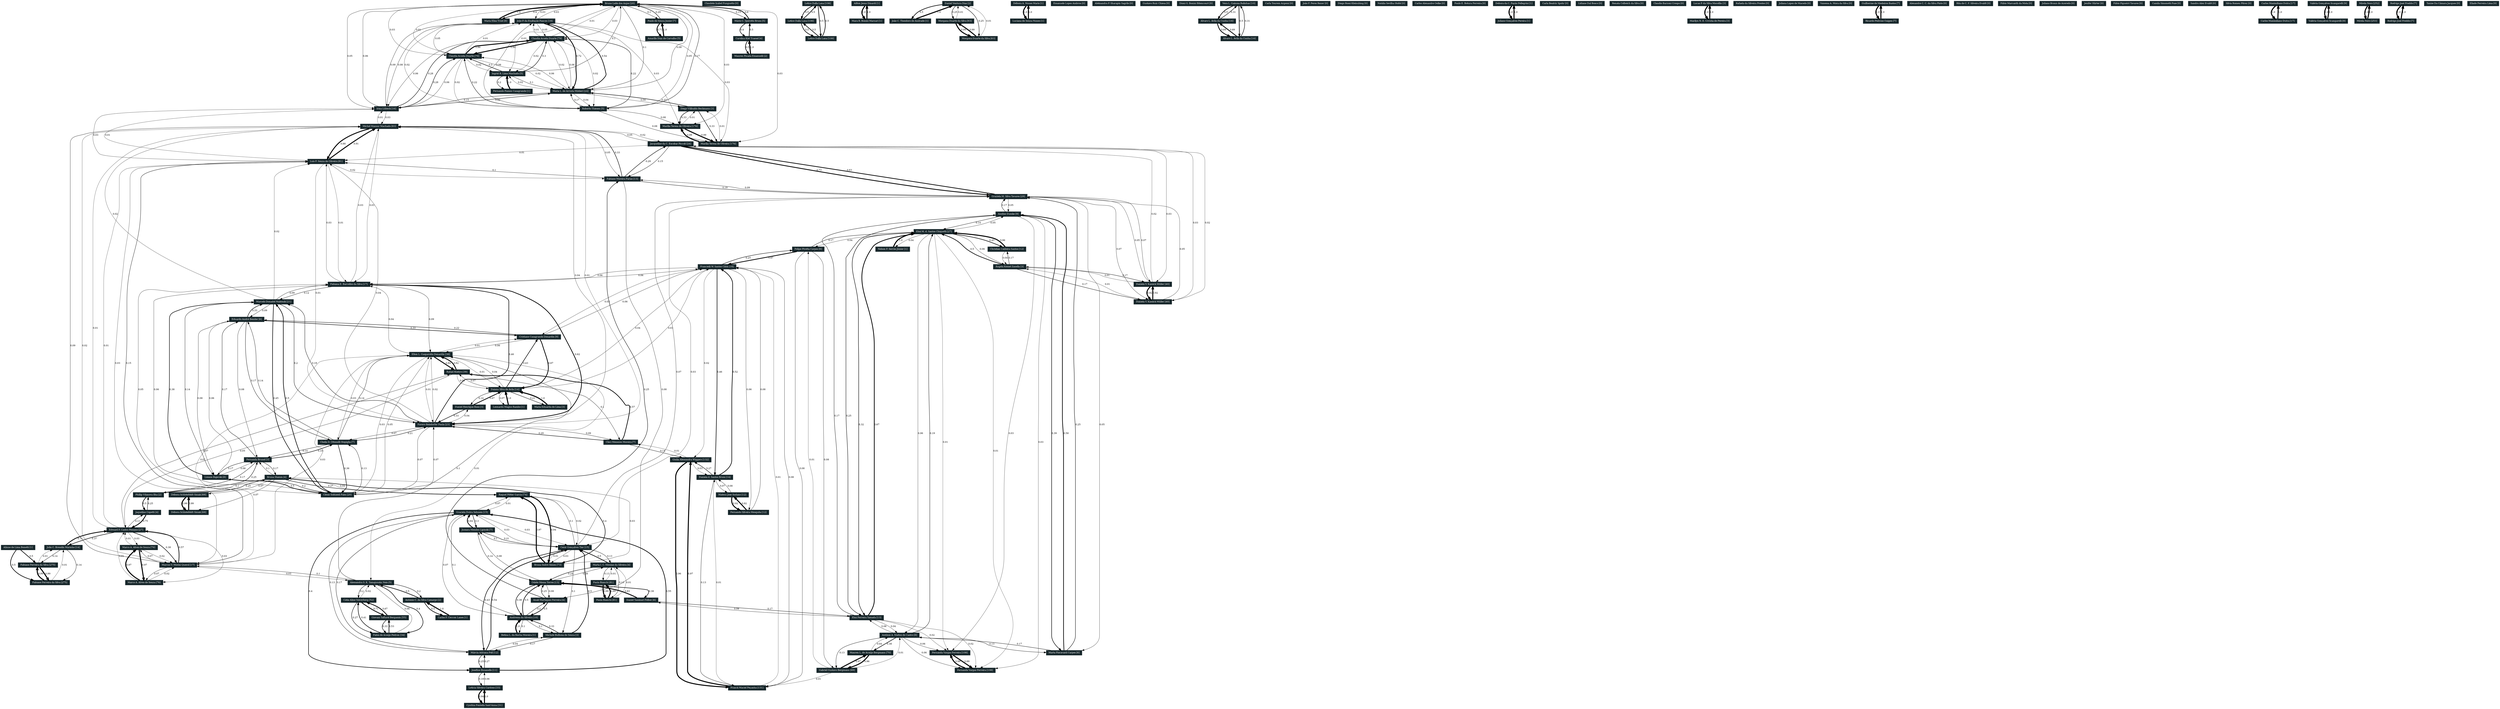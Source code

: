 strict digraph grafo3 {
	graph [bb="0,0,7996.8,3685.8",
		id=grafo3,
		overlap=False
	];
	node [fontsize=8,
		label="\N",
		shape=rectangle,
		style=filled
	];
	0	 [URL="membro-0047274636775859.html",
		color="#17272B",
		fontcolor="#FFFFFF",
		height=0.23611,
		label="Bruno Leite dos Anjos [20]",
		pos="2052.8,3666.5",
		width=1.4583];
	17	 [URL="membro-1171304952099087.html",
		color="#17272B",
		fontcolor="#FFFFFF",
		height=0.23611,
		label="João P. da Exaltação Pascon [18]",
		pos="1612.8,3604.5",
		width=1.7361];
	0 -> 17	 [arrowhead=normal,
		arrowsize=0.75,
		fontsize=8,
		label=0.03,
		lp="1818.8,3635.5",
		penwidth=0.59,
		pos="e,1655.8,3613 2000,3661.7 1951.1,3657.1 1876.4,3649.3 1811.8,3640 1761.2,3632.7 1703.7,3622.2 1663.5,3614.5"];
	20	 [URL="membro-1405850939282996.html",
		color="#17272B",
		fontcolor="#FFFFFF",
		height=0.23611,
		label="Irina Lübeck [16]",
		pos="1214.8,3294.5",
		width=1.0278];
	0 -> 20	 [arrowhead=normal,
		arrowsize=0.75,
		fontsize=8,
		label=0.05,
		lp="1105.8,3480.5",
		penwidth=0.65,
		pos="e,1177.8,3298.8 2000.1,3666.1 1845.8,3664.8 1396.3,3659.2 1250.8,3640 1182,3630.9 1098.8,3673.9 1098.8,3604.5 1098.8,3604.5 1098.8,\
3604.5 1098.8,3356.5 1098.8,3322.8 1137.4,3307.3 1170.1,3300.3"];
	21	 [URL="membro-1407091257163545.html",
		color="#17272B",
		fontcolor="#FFFFFF",
		height=0.23611,
		label="Paulo de Souza Junior [7]",
		pos="2340.8,3604.5",
		width=1.3889];
	0 -> 21	 [arrowhead=normal,
		arrowsize=0.75,
		fontsize=8,
		label=0.1,
		lp="2302.8,3635.5",
		penwidth=0.8,
		pos="e,2328.7,3613.1 2105.4,3662.6 2161.4,3658.1 2246,3650 2276.8,3640 2293.1,3634.7 2310,3625.1 2322.4,3617.3"];
	26	 [URL="membro-1689306155948159.html",
		color="#17272B",
		fontcolor="#FFFFFF",
		height=0.23611,
		label="Maria L. de Arruda Mistieri [24]",
		pos="1570.8,3356.5",
		width=1.7361];
	0 -> 26	 [arrowhead=normal,
		arrowsize=0.75,
		fontsize=8,
		label=0.1,
		lp="1276.8,3511.5",
		penwidth=0.8,
		pos="e,1508.3,3364.2 2000,3664.1 1930.5,3660.7 1804.7,3653.1 1697.8,3640 1502.1,3615.9 1372,3685.8 1271.8,3516 1255,3487.5 1231.3,3472.4 \
1249.8,3445 1277.8,3403.5 1415,3377.6 1500.7,3365.3"];
	51	 [URL="membro-3189945818846211.html",
		color="#17272B",
		fontcolor="#FFFFFF",
		height=0.23611,
		label="Maria Elisa Trost [8]",
		pos="2451.8,3604.5",
		width=1.1944];
	0 -> 51	 [arrowhead=normal,
		arrowsize=0.75,
		fontsize=8,
		label=0.4,
		lp="2380.8,3635.5",
		penwidth=1.7,
		pos="e,2430.1,3613 2105.3,3665.1 2163.4,3662.7 2259.6,3656.5 2340.8,3640 2369.3,3634.2 2400.8,3623.7 2422.9,3615.6"];
	70	 [URL="membro-4636080248996522.html",
		color="#17272B",
		fontcolor="#FFFFFF",
		height=0.23611,
		label="Roberto Thiesen [5]",
		pos="2022.8,3294.5",
		width=1.1389];
	0 -> 70	 [arrowhead=normal,
		arrowsize=0.75,
		fontsize=8,
		label=0.05,
		lp="2143.8,3480.5",
		penwidth=0.65,
		pos="e,2041.9,3303.1 2082.7,3657.9 2106.8,3649 2136.8,3632.2 2136.8,3604.5 2136.8,3604.5 2136.8,3604.5 2136.8,3511.5 2136.8,3421 2122,\
3391.1 2064.8,3321 2060.3,3315.5 2054.4,3310.8 2048.4,3307"];
	101	 [URL="membro-7571726937337690.html",
		color="#17272B",
		fontcolor="#FFFFFF",
		height=0.23611,
		label="Ingrid R. Lima Machado [5]",
		pos="1851.8,3418.5",
		width=1.5139];
	0 -> 101	 [arrowhead=normal,
		arrowsize=0.75,
		fontsize=8,
		label=0.03,
		lp="2076.8,3542.5",
		penwidth=0.59,
		pos="e,1891.7,3427.1 2056.6,3657.7 2065.8,3635.3 2086.4,3575 2062.8,3534 2028.2,3474 1949.9,3443.3 1899,3429.1"];
	116	 [URL="membro-8345134253755342.html",
		color="#17272B",
		fontcolor="#FFFFFF",
		height=0.23611,
		label="Marília Teresa de Oliveira [176]",
		pos="2054.8,3170.5",
		width=1.7222];
	0 -> 116	 [arrowhead=normal,
		arrowsize=0.75,
		fontsize=8,
		label=0.03,
		lp="2315.8,3418.5",
		penwidth=0.59,
		pos="e,2116.9,3173.4 2105.5,3659.2 2137.2,3654.2 2174.3,3647.2 2188.8,3640 2300,3584.5 2308.8,3511.8 2308.8,3387.5 2308.8,3387.5 2308.8,\
3387.5 2308.8,3232.5 2308.8,3194.4 2199.8,3179.6 2124.6,3174"];
	118	 [URL="membro-8519904598953344.html",
		color="#17272B",
		fontcolor="#FFFFFF",
		height=0.23611,
		label="Claudia Acosta Duarte [79]",
		pos="1684.8,3480.5",
		width=1.4861];
	0 -> 118	 [arrowhead=normal,
		arrowsize=0.75,
		fontsize=8,
		label=0.03,
		lp="1991.8,3573.5",
		penwidth=0.59,
		pos="e,1738.4,3483.3 2041.2,3657.9 2035,3653 2027.6,3646.6 2021.8,3640 1997,3611.7 2003.2,3594.7 1975.8,3569 1934.6,3530.4 1918.3,3525.2 \
1864.8,3507 1826.6,3494 1781.6,3487.4 1746.2,3484"];
	131	 [URL="membro-8345134253755342.html",
		color="#17272B",
		fontcolor="#FFFFFF",
		height=0.23611,
		label="Marília Teresa de Oliveira [176]",
		pos="2017.8,3232.5",
		width=1.7222];
	0 -> 131	 [arrowhead=normal,
		arrowsize=0.75,
		fontsize=8,
		label=0.03,
		lp="2246.8,3449.5",
		penwidth=0.59,
		pos="e,2048.5,3241.1 2105.4,3658.8 2124.7,3654.8 2146.3,3648.8 2164.8,3640 2182.5,3631.5 2190.8,3630.5 2199.8,3613 2253.9,3508.4 2254.5,\
3452.8 2200.8,3348 2171.6,3291 2100.1,3258.7 2055.6,3243.5"];
	133	 [URL="membro-8519904598953344.html",
		color="#17272B",
		fontcolor="#FFFFFF",
		height=0.23611,
		label="Claudia Acosta Duarte [79]",
		pos="1693.8,3542.5",
		width=1.4861];
	0 -> 133	 [arrowhead=normal,
		arrowsize=0.75,
		fontsize=8,
		label=0.03,
		lp="1915.8,3604.5",
		penwidth=0.59,
		pos="e,1747.4,3548.5 2000.1,3658 1982.3,3654 1962.7,3648.2 1945.8,3640 1899.3,3617.5 1901.2,3589.6 1853.8,3569 1836.3,3561.4 1792.6,3554.4 \
1755.3,3549.5"];
	151	 [URL="membro-9761857774819478.html",
		color="#17272B",
		fontcolor="#FFFFFF",
		height=0.23611,
		label="Mário C. Sperotto Brum [5]",
		pos="2566.8,3604.5",
		width=1.4861];
	0 -> 151	 [arrowhead=normal,
		arrowsize=0.75,
		fontsize=8,
		label=0.15,
		lp="2474.8,3635.5",
		penwidth=0.95,
		pos="e,2538.6,3613 2105.3,3665.6 2177.5,3663.7 2311.2,3657.9 2423.8,3640 2460.9,3634.1 2502.5,3623.3 2531.2,3615.1"];
	17 -> 0	 [arrowhead=normal,
		arrowsize=0.75,
		fontsize=8,
		label=0.03,
		lp="1746.8,3635.5",
		penwidth=0.59,
		pos="e,2000.1,3665.1 1638.3,3613.1 1663.7,3621.4 1704,3633.5 1739.8,3640 1826.8,3655.7 1929.2,3662.1 1992.5,3664.8"];
	17 -> 20	 [arrowhead=normal,
		arrowsize=0.75,
		fontsize=8,
		label=0.08,
		lp="1185.8,3449.5",
		penwidth=0.74,
		pos="e,1208.9,3303.4 1550.2,3602.7 1452,3599.6 1270.1,3591.9 1243.8,3578 1212.8,3561.6 1207.4,3548.8 1194.8,3516 1163.7,3435.1 1176.6,\
3404.3 1200.8,3321 1201.9,3317.3 1203.5,3313.6 1205.2,3310.1"];
	17 -> 26	 [arrowhead=normal,
		arrowsize=0.75,
		fontsize=8,
		label=0.72,
		lp="1347.8,3480.5",
		penwidth=2.66,
		pos="e,1520.5,3365 1550.1,3602.6 1469.7,3598.5 1340.8,3585.2 1340.8,3542.5 1340.8,3542.5 1340.8,3542.5 1340.8,3449.5 1340.8,3429 1348.4,\
3422.3 1364.8,3410 1388,3392.5 1460.5,3376.3 1512.9,3366.4"];
	17 -> 70	 [arrowhead=normal,
		arrowsize=0.75,
		fontsize=8,
		label=0.02,
		lp="2059.8,3449.5",
		penwidth=0.56,
		pos="e,2033.3,3303.4 1675.4,3600.6 1718.9,3597 1777.9,3590.2 1828.8,3578 1934.9,3552.5 1958.6,3525.8 2040.8,3454 2053.1,3443.2 2059.8,\
3442.2 2065.8,3427 2078.7,3394 2063.8,3382.5 2055.8,3348 2053,3335.8 2054,3331.8 2047.8,3321 2045.3,3316.7 2042,3312.5 2038.6,3308.8"];
	17 -> 116	 [arrowhead=normal,
		arrowsize=0.75,
		fontsize=8,
		label=0.03,
		lp="2269.8,3387.5",
		penwidth=0.59,
		pos="e,2116.9,3176.9 1675.4,3599.2 1725.4,3594.6 1797.3,3587.2 1859.8,3578 1923.8,3568.5 1942.6,3574.6 2002.8,3551 2006.8,3549.4 2262.8,\
3391.8 2262.8,3387.5 2262.8,3387.5 2262.8,3387.5 2262.8,3232.5 2262.8,3203 2185,3186.4 2124.6,3177.9"];
	17 -> 118	 [arrowhead=normal,
		arrowsize=0.75,
		fontsize=8,
		label=0.05,
		lp="1562.8,3542.5",
		penwidth=0.65,
		pos="e,1631.1,3484.8 1597.3,3595.9 1583,3586.8 1563,3571.2 1555.8,3551 1549.2,3532.6 1543.4,3522.2 1555.8,3507 1564.7,3496.1 1594.6,3489.6 \
1623.4,3485.7"];
	17 -> 131	 [arrowhead=normal,
		arrowsize=0.75,
		fontsize=8,
		label=0.03,
		lp="1684.8,3418.5",
		penwidth=0.59,
		pos="e,2010.5,3241.1 1590.7,3596 1581.3,3591.6 1570.8,3585.6 1562.8,3578 1539.4,3555.7 1532.2,3535.9 1546.8,3507 1548.5,3503.7 1760.5,\
3349.8 1763.8,3348 1793.5,3331.9 1802.3,3330.1 1834.8,3321 1877.9,3309 1893.2,3321.7 1933.8,3303 1962.8,3289.6 1989.9,3263.5 2005.1,\
3247.1"];
	17 -> 133	 [arrowhead=normal,
		arrowsize=0.75,
		fontsize=8,
		label=0.05,
		lp="1668.8,3573.5",
		penwidth=0.65,
		pos="e,1683.4,3551.1 1625.3,3595.8 1632.5,3590.7 1641.8,3584.1 1649.8,3578 1659.1,3570.9 1669.3,3562.7 1677.6,3556"];
	20 -> 0	 [arrowhead=normal,
		arrowsize=0.75,
		fontsize=8,
		label=0.06,
		lp="1055.8,3480.5",
		penwidth=0.68,
		pos="e,2000.1,3665.8 1177.5,3300.7 1128.6,3309.9 1048.8,3329.2 1048.8,3356.5 1048.8,3604.5 1048.8,3604.5 1048.8,3604.5 1048.8,3633.2 \
1075.4,3631.4 1102.8,3640 1145.2,3653.3 1790,3663 1992.5,3665.7"];
	20 -> 17	 [arrowhead=normal,
		arrowsize=0.75,
		fontsize=8,
		label=0.09,
		lp="1263.8,3449.5",
		penwidth=0.77,
		pos="e,1550.1,3603 1215.8,3303.2 1221.1,3344.4 1249.7,3521 1360.8,3578 1391.5,3593.8 1479.2,3600.2 1542.5,3602.7"];
	20 -> 26	 [arrowhead=normal,
		arrowsize=0.75,
		fontsize=8,
		label=0.22,
		lp="1502.8,3325.5",
		penwidth=1.16,
		pos="e,1549,3347.9 1252,3296.1 1300.7,3298.7 1388.4,3305.3 1461.8,3321 1489.5,3326.9 1520,3337.2 1541.8,3345.2"];
	20 -> 118	 [arrowhead=normal,
		arrowsize=0.75,
		fontsize=8,
		label=0.28,
		lp="1484.8,3387.5",
		penwidth=1.34,
		pos="e,1631.1,3473 1252.1,3298.7 1292.4,3303.6 1353.9,3312.1 1375.8,3321 1471.6,3359.9 1472.1,3412.3 1566.8,3454 1584.6,3461.8 1605,3467.5 \
1623.8,3471.5"];
	20 -> 133	 [arrowhead=normal,
		arrowsize=0.75,
		fontsize=8,
		label=0.28,
		lp="1484.8,3418.5",
		penwidth=1.34,
		pos="e,1663.1,3534 1252,3301.7 1270.7,3306.1 1293.5,3312.4 1312.8,3321 1459.2,3386 1471.6,3446.4 1615.8,3516 1628.4,3522.1 1642.8,3527.4 \
1655.7,3531.6"];
	73	 [URL="membro-4839195121781005.html",
		color="#17272B",
		fontcolor="#FFFFFF",
		height=0.23611,
		label="Luis F. Souza de Oliveira [81]",
		pos="1085.8,3108.5",
		width=1.6111];
	20 -> 73	 [arrowhead=normal,
		arrowsize=0.75,
		fontsize=8,
		label=0.03,
		lp="25.752,3201.5",
		penwidth=0.59,
		pos="e,1027.7,3109.5 1177.6,3294.2 980.36,3292.7 65.431,3284.9 41.752,3268 17.816,3250.9 23.945,3234.9 18.752,3206 0,3101.5 141.79,3150.7 \
246.75,3135 322.19,3123.7 835.41,3113.2 1019.9,3109.7"];
	102	 [URL="membro-7651341120825287.html",
		color="#17272B",
		fontcolor="#FFFFFF",
		height=0.23611,
		label="Michel Mansur Machado [83]",
		pos="1177.8,3232.5",
		width=1.5694];
	20 -> 102	 [arrowhead=normal,
		arrowsize=0.75,
		fontsize=8,
		label=0.03,
		lp="1205.8,3263.5",
		penwidth=0.59,
		pos="e,1182.9,3241 1209.7,3285.9 1203.7,3276 1193.9,3259.6 1186.8,3247.5"];
	21 -> 0	 [arrowhead=normal,
		arrowsize=0.75,
		fontsize=8,
		label=0.29,
		lp="2329.8,3635.5",
		penwidth=1.37,
		pos="e,2105.3,3663.3 2336.4,3613.2 2331.5,3621.6 2323,3634 2311.8,3640 2294.7,3649.2 2184,3658 2112.9,3662.8"];
	62	 [URL="membro-4297260102377031.html",
		color="#17272B",
		fontcolor="#FFFFFF",
		height=0.23611,
		label="Amarílis Díaz de Carvalho [5]",
		pos="2361.8,3542.5",
		width=1.6111];
	21 -> 62	 [arrowhead=normal,
		arrowsize=0.75,
		fontsize=8,
		label=0.71,
		lp="2334.8,3573.5",
		penwidth=2.63,
		pos="e,2345.1,3551.1 2333.7,3595.8 2328.7,3588.5 2323.5,3577.8 2327.8,3569 2330.3,3563.8 2334.4,3559.4 2338.9,3555.7"];
	26 -> 0	 [arrowhead=normal,
		arrowsize=0.75,
		fontsize=8,
		label=0.08,
		lp="1147.8,3511.5",
		penwidth=0.74,
		pos="e,2000.2,3665.7 1507.9,3361.9 1466,3366.1 1409.8,3372.9 1360.8,3383 1318.2,3391.7 1308.1,3396.3 1266.8,3410 1224.9,3423.9 1206.6,\
3415.4 1173.8,3445 1149.3,3467.1 1140.8,3478.5 1140.8,3511.5 1140.8,3604.5 1140.8,3604.5 1140.8,3604.5 1140.8,3647.3 1789.2,3662 \
1992.5,3665.6"];
	26 -> 17	 [arrowhead=normal,
		arrowsize=0.75,
		fontsize=8,
		label=0.54,
		lp="1483.8,3480.5",
		penwidth=2.12,
		pos="e,1550,3599.8 1561.4,3365.1 1528.1,3396.5 1420,3507.8 1477.8,3578 1486.5,3588.5 1514.3,3595 1542.5,3598.8"];
	26 -> 20	 [arrowhead=normal,
		arrowsize=0.75,
		fontsize=8,
		label=0.15,
		lp="1539.8,3325.5",
		penwidth=0.95,
		pos="e,1251.8,3295.6 1560.2,3347.8 1549.3,3339.3 1531.5,3326.9 1513.8,3321 1467.8,3305.6 1330.9,3298.6 1259.4,3295.9"];
	26 -> 70	 [arrowhead=normal,
		arrowsize=0.75,
		fontsize=8,
		label=0.04,
		lp="1711.8,3325.5",
		penwidth=0.62,
		pos="e,1981.6,3298.6 1612.6,3348 1633.5,3343.3 1659.2,3337.1 1681.8,3330 1692.3,3326.7 1694.1,3323.5 1704.8,3321 1804.3,3298.2 1832.1,\
3311.9 1933.8,3303 1946.9,3301.9 1961,3300.6 1974,3299.3"];
	26 -> 101	 [arrowhead=normal,
		arrowsize=0.75,
		fontsize=8,
		label=0.02,
		lp="1741.8,3387.5",
		penwidth=0.56,
		pos="e,1815,3410 1611.6,3365 1636.1,3370.1 1667.7,3376.8 1695.8,3383 1733.4,3391.3 1776.1,3401 1807.3,3408.2"];
	26 -> 118	 [arrowhead=normal,
		arrowsize=0.75,
		fontsize=8,
		label=0.06,
		lp="1607.8,3418.5",
		penwidth=0.68,
		pos="e,1658.2,3471.9 1573,3365.1 1578.4,3384.2 1594,3430.5 1624.8,3454 1632.7,3460 1642.1,3465 1651.1,3468.9"];
	26 -> 133	 [arrowhead=normal,
		arrowsize=0.75,
		fontsize=8,
		label=0.06,
		lp="1601.8,3449.5",
		penwidth=0.68,
		pos="e,1679.5,3533.9 1571.5,3365 1572.3,3372.3 1573.6,3382.9 1575.8,3392 1586.9,3438.4 1588.7,3454.6 1621.8,3489 1637.2,3505 1657.7,3519.7 \
1672.9,3529.6"];
	84	 [URL="membro-5625811036384501.html",
		color="#17272B",
		fontcolor="#FFFFFF",
		height=0.23611,
		label="Diego Vilibaldo Beckmann [3]",
		pos="1866.8,3294.5",
		width=1.6111];
	26 -> 84	 [arrowhead=normal,
		arrowsize=0.75,
		fontsize=8,
		label=0.04,
		lp="1674.8,3325.5",
		penwidth=0.62,
		pos="e,1808.7,3298.9 1590.5,3347.9 1609.8,3339.7 1640.3,3327.8 1667.8,3321 1711.6,3310.2 1761.9,3303.6 1801,3299.6"];
	51 -> 0	 [arrowhead=normal,
		arrowsize=0.75,
		fontsize=8,
		label=1.0,
		lp="2414.8,3635.5",
		penwidth=3.5,
		pos="e,2105.5,3665.2 2440.2,3613.3 2428.2,3621.7 2408.8,3634.1 2389.8,3640 2339.8,3655.4 2196.1,3662.2 2113.3,3664.9"];
	70 -> 0	 [arrowhead=normal,
		arrowsize=0.75,
		fontsize=8,
		label=0.17,
		lp="2193.8,3480.5",
		penwidth=1.01,
		pos="e,2086.6,3658 2064.2,3301.7 2112.8,3311.3 2186.8,3330.3 2186.8,3356.5 2186.8,3604.5 2186.8,3604.5 2186.8,3604.5 2186.8,3625.2 2133.6,\
3644.4 2094.3,3655.8"];
	70 -> 17	 [arrowhead=normal,
		arrowsize=0.75,
		fontsize=8,
		label=0.06,
		lp="1752.8,3449.5",
		penwidth=0.68,
		pos="e,1654.6,3596 1981.6,3301.6 1917.2,3312.9 1798.7,3335.2 1783.8,3348 1748.7,3378.1 1754.4,3399.5 1745.8,3445 1745.1,3448.9 1743.5,\
3450.7 1745.8,3454 1760.3,3474.2 1784.3,3451.8 1798.8,3472 1803.2,3478.1 1801.1,3481.8 1798.8,3489 1788.8,3521 1782.3,3530.4 1755.8,\
3551 1728.3,3572.4 1691.4,3585.9 1661.9,3594"];
	70 -> 26	 [arrowhead=normal,
		arrowsize=0.75,
		fontsize=8,
		label=0.17,
		lp="1773.8,3325.5",
		penwidth=1.01,
		pos="e,1619.1,3347.9 1981.5,3298.6 1914.5,3305.2 1787.5,3318 1766.8,3321 1745.3,3324.1 1740.1,3326.1 1718.8,3330 1688.4,3335.6 1654.5,\
3341.7 1626.8,3346.6"];
	70 -> 116	 [arrowhead=normal,
		arrowsize=0.75,
		fontsize=8,
		label=0.08,
		lp="2098.8,3232.5",
		penwidth=0.74,
		pos="e,2064.3,3179.2 2040.6,3285.9 2056.6,3277.1 2078.9,3261.8 2088.8,3241 2098.1,3221.5 2082.7,3199 2069.7,3184.7"];
	70 -> 118	 [arrowhead=normal,
		arrowsize=0.75,
		fontsize=8,
		label=0.22,
		lp="1947.8,3387.5",
		penwidth=1.16,
		pos="e,1738.4,3473.9 1995.7,3303 1985.7,3307.2 1974.8,3313.1 1966.8,3321 1929.4,3357.8 1954.4,3392.6 1914.8,3427 1889.9,3448.6 1805.2,\
3464.2 1745.9,3472.8"];
	70 -> 131	 [arrowhead=normal,
		arrowsize=0.75,
		fontsize=8,
		label=0.08,
		lp="2027.8,3263.5",
		penwidth=0.74,
		pos="e,2018.5,3241 2022.1,3285.9 2021.3,3276.3 2020.1,3260.5 2019.1,3248.6"];
	70 -> 133	 [arrowhead=normal,
		arrowsize=0.75,
		fontsize=8,
		label=0.22,
		lp="2054.8,3418.5",
		penwidth=1.16,
		pos="e,1744.6,3534 2026.8,3303.1 2029,3308.2 2031.5,3314.8 2032.8,3321 2044.8,3379.1 2064.5,3412.9 2021.8,3454 1997,3477.9 1985.1,3477.1 \
1952.8,3489 1904.3,3506.8 1890.3,3505.4 1839.8,3516 1811,3522.1 1778.8,3528 1752,3532.7"];
	101 -> 0	 [arrowhead=normal,
		arrowsize=0.75,
		fontsize=8,
		label=0.1,
		lp="1993.8,3542.5",
		penwidth=0.8,
		pos="e,2049.5,3657.9 1862.5,3427.1 1888.8,3448.7 1958.3,3508 2002.8,3569 2022.2,3595.6 2038.2,3630.8 2046.6,3650.8"];
	101 -> 26	 [arrowhead=normal,
		arrowsize=0.75,
		fontsize=8,
		label=0.1,
		lp="1650.8,3387.5",
		penwidth=0.8,
		pos="e,1587.5,3365.2 1797.1,3416.1 1755,3413.2 1695.8,3406.7 1645.8,3392 1635.6,3389 1612.3,3377.7 1594.3,3368.6"];
	101 -> 118	 [arrowhead=normal,
		arrowsize=0.75,
		fontsize=8,
		label=0.3,
		lp="1822.8,3449.5",
		penwidth=1.4,
		pos="e,1738.4,3472.7 1842,3427.1 1832.2,3435.2 1816.4,3447.1 1800.8,3454 1783.7,3461.6 1764.2,3467.1 1746.1,3471.1"];
	101 -> 133	 [arrowhead=normal,
		arrowsize=0.75,
		fontsize=8,
		label=0.3,
		lp="1817.8,3480.5",
		penwidth=1.4,
		pos="e,1713.3,3533.8 1848.4,3427.1 1845,3434.8 1839.3,3446.1 1831.8,3454 1799.1,3488.7 1750.1,3515.9 1720.1,3530.5"];
	36	 [URL="membro-2227489875439617.html",
		color="#17272B",
		fontcolor="#FFFFFF",
		height=0.23611,
		label="Fernando Passon Casagrande [1]",
		pos="1853.8,3356.5",
		width=1.6944];
	101 -> 36	 [arrowhead=normal,
		arrowsize=0.75,
		fontsize=8,
		label=0.2,
		lp="1858.8,3387.5",
		penwidth=1.1,
		pos="e,1853.5,3365 1852.1,3409.9 1852.4,3400.3 1852.9,3384.5 1853.3,3372.6"];
	116 -> 131	 [arrowhead=normal,
		arrowsize=0.75,
		fontsize=8,
		label=0.99,
		lp="2025.8,3201.5",
		penwidth=3.47,
		pos="e,2016,3223.8 2036.9,3179.1 2030,3183.5 2022.8,3189.4 2018.8,3197 2015.8,3202.7 2015.1,3209.7 2015.3,3215.9"];
	116 -> 84	 [arrowhead=normal,
		arrowsize=0.75,
		fontsize=8,
		label=0.01,
		lp="1939.8,3232.5",
		penwidth=0.53,
		pos="e,1873.2,3285.6 2027,3179.1 2001.1,3187.9 1962.3,3203.2 1932.8,3224 1910.5,3239.8 1889.9,3264 1877.8,3279.5"];
	118 -> 0	 [arrowhead=normal,
		arrowsize=0.75,
		fontsize=8,
		label=0.01,
		lp="1901.8,3573.5",
		penwidth=0.53,
		pos="e,2037.7,3658 1704.3,3489 1739.3,3504.4 1814.6,3537.9 1876.8,3569 1899.4,3580.3 1904.7,3583.8 1926.8,3596 1963.5,3616.2 2006.1,3640.1 \
2031.1,3654.2"];
	118 -> 17	 [arrowhead=normal,
		arrowsize=0.75,
		fontsize=8,
		label=0.01,
		lp="1623.8,3542.5",
		penwidth=0.53,
		pos="e,1611.1,3595.7 1666.7,3489.1 1650.5,3497.9 1627.6,3513.2 1616.8,3534 1608,3550.9 1608.4,3573.2 1610.1,3588.2"];
	118 -> 20	 [arrowhead=normal,
		arrowsize=0.75,
		fontsize=8,
		label=0.06,
		lp="1684.8,3387.5",
		penwidth=0.68,
		pos="e,1252.1,3295.3 1691.8,3471.8 1701.9,3458 1718.3,3430.6 1706.8,3410 1699.4,3396.7 1689.2,3402 1677.8,3392 1647.2,3365.1 1656,3339.7 \
1619.8,3321 1588.5,3304.9 1358.7,3297.8 1259.8,3295.4"];
	118 -> 26	 [arrowhead=normal,
		arrowsize=0.75,
		fontsize=8,
		label=0.02,
		lp="1642.8,3418.5",
		penwidth=0.56,
		pos="e,1578.7,3365.1 1677,3472 1657.7,3451 1607.8,3396.7 1583.9,3370.8"];
	118 -> 70	 [arrowhead=normal,
		arrowsize=0.75,
		fontsize=8,
		label=0.02,
		lp="1979.8,3387.5",
		penwidth=0.56,
		pos="e,2016.7,3303.3 1738.6,3477.2 1777.6,3473.8 1831.2,3467.1 1876.8,3454 1904.9,3445.9 1914.7,3446.1 1936.8,3427 1979.2,3390.4 1974,\
3367.7 2004.8,3321 2007.3,3317.3 2009.9,3313.3 2012.5,3309.6"];
	118 -> 101	 [arrowhead=normal,
		arrowsize=0.75,
		fontsize=8,
		label=0.02,
		lp="1789.8,3449.5",
		penwidth=0.56,
		pos="e,1828.3,3427 1712.9,3472 1728.1,3467.1 1747.2,3460.7 1763.8,3454 1772.5,3450.5 1774.2,3448.7 1782.8,3445 1795.2,3439.7 1809.1,3434.3 \
1821.1,3429.7"];
	118 -> 133	 [arrowhead=normal,
		arrowsize=0.75,
		fontsize=8,
		label=0.86,
		lp="1699.8,3511.5",
		penwidth=3.08,
		pos="e,1693.4,3534 1687.1,3489.3 1688.4,3494.4 1689.9,3501 1690.8,3507 1691.8,3513.3 1692.5,3520.3 1692.9,3526.4"];
	131 -> 116	 [arrowhead=normal,
		arrowsize=0.75,
		fontsize=8,
		label=0.99,
		lp="2045.8,3201.5",
		penwidth=3.47,
		pos="e,2049.7,3179 2022.9,3223.9 2028.9,3214 2038.7,3197.6 2045.8,3185.5"];
	131 -> 84	 [arrowhead=normal,
		arrowsize=0.75,
		fontsize=8,
		label=0.01,
		lp="1928.8,3263.5",
		penwidth=0.53,
		pos="e,1878,3285.8 1976.2,3241.1 1959,3245.3 1939,3251.3 1921.8,3259 1908.5,3264.9 1894.8,3273.8 1884.4,3281.2"];
	133 -> 0	 [arrowhead=normal,
		arrowsize=0.75,
		fontsize=8,
		label=0.01,
		lp="1857.8,3604.5",
		penwidth=0.53,
		pos="e,2001.4,3658 1711.2,3551.1 1749.4,3569.8 1843.7,3614.1 1926.8,3640 1948.4,3646.7 1972.6,3652.3 1993.9,3656.5"];
	133 -> 17	 [arrowhead=normal,
		arrowsize=0.75,
		fontsize=8,
		label=0.01,
		lp="1638.8,3573.5",
		penwidth=0.53,
		pos="e,1615.6,3595.9 1662.7,3551.1 1652,3555.2 1640.5,3561 1631.8,3569 1626,3574.3 1621.7,3581.8 1618.6,3588.5"];
	133 -> 20	 [arrowhead=normal,
		arrowsize=0.75,
		fontsize=8,
		label=0.06,
		lp="1417.8,3418.5",
		penwidth=0.68,
		pos="e,1225.9,3303 1655.7,3533.9 1637.1,3529.3 1614.6,3523.1 1594.8,3516 1443.2,3461.5 1283.4,3346.4 1231.9,3307.6"];
	133 -> 26	 [arrowhead=normal,
		arrowsize=0.75,
		fontsize=8,
		label=0.02,
		lp="1579.8,3449.5",
		penwidth=0.56,
		pos="e,1569,3365.2 1669.4,3533.9 1639.1,3521.7 1589.5,3496 1572.8,3454 1562.1,3427.2 1564.8,3392.8 1567.8,3372.8"];
	133 -> 70	 [arrowhead=normal,
		arrowsize=0.75,
		fontsize=8,
		label=0.02,
		lp="1985.8,3418.5",
		penwidth=0.56,
		pos="e,2021.2,3303.1 1741.2,3533.9 1761.7,3529.6 1785.8,3523.6 1806.8,3516 1880.8,3489.2 1899.8,3477.8 1959.8,3427 1975.7,3413.6 1980.4,\
3410 1990.8,3392 2006.1,3365.4 2015.3,3330.5 2019.7,3310.4"];
	133 -> 101	 [arrowhead=normal,
		arrowsize=0.75,
		fontsize=8,
		label=0.02,
		lp="1849.8,3480.5",
		penwidth=0.56,
		pos="e,1852.5,3427.2 1733.6,3533.9 1762.1,3526.1 1800.1,3512.2 1826.8,3489 1840.8,3476.8 1844,3471.7 1849.8,3454 1851.8,3448 1852.5,3441 \
1852.6,3434.9"];
	133 -> 118	 [arrowhead=normal,
		arrowsize=0.75,
		fontsize=8,
		label=0.86,
		lp="1679.8,3511.5",
		penwidth=3.08,
		pos="e,1678.5,3489.3 1684.3,3533.6 1679.9,3528.9 1675.1,3522.7 1672.8,3516 1670.5,3509.5 1672.2,3502.2 1675,3496"];
	151 -> 0	 [arrowhead=normal,
		arrowsize=0.75,
		fontsize=8,
		label=0.6,
		lp="2518.8,3635.5",
		penwidth=2.3,
		pos="e,2105.3,3665.6 2551.5,3613.1 2535.7,3621.6 2509.8,3634.2 2485.8,3640 2416.9,3656.7 2215,3663.1 2113.1,3665.4"];
	30	 [URL="membro-1887646413957746.html",
		color="#17272B",
		fontcolor="#FFFFFF",
		height=0.23611,
		label="Carolina Kist Traesel [4]",
		pos="2565.8,3542.5",
		width=1.375];
	151 -> 30	 [arrowhead=normal,
		arrowsize=0.75,
		fontsize=8,
		label=0.4,
		lp="2557.8,3573.5",
		penwidth=1.7,
		pos="e,2559.6,3551.1 2560.7,3595.6 2557.7,3590.7 2554.4,3584.3 2552.8,3578 2551.1,3571.2 2553.1,3563.9 2555.9,3557.8"];
	73 -> 20	 [arrowhead=normal,
		arrowsize=0.75,
		fontsize=8,
		label=0.01,
		lp="1100.8,3201.5",
		penwidth=0.53,
		pos="e,1183.9,3285.9 1084.9,3117.1 1083.1,3139.9 1081.3,3203.3 1111.8,3241 1128.3,3261.4 1154.7,3274.9 1176.6,3283.2"];
	73 -> 102	 [arrowhead=normal,
		arrowsize=0.75,
		fontsize=8,
		label=0.91,
		lp="1145.8,3170.5",
		penwidth=3.23,
		pos="e,1171.5,3224 1092.2,3117.1 1107.6,3137.9 1147.4,3191.5 1166.8,3217.7"];
	60	 [URL="membro-3992443023418750.html",
		color="#17272B",
		fontcolor="#FFFFFF",
		height=0.23611,
		label="Fabiana E. Barcellos da Silva [17]",
		pos="1047.8,1310.5",
		width=1.7917];
	73 -> 60	 [arrowhead=normal,
		arrowsize=0.75,
		fontsize=8,
		label=0.01,
		lp="1092.8,2209.5",
		penwidth=0.53,
		pos="e,1057.4,1319.1 1085.8,3099.7 1085.8,3087.6 1085.8,3065.4 1085.8,3046.5 1085.8,3046.5 1085.8,3046.5 1085.8,1372.5 1085.8,1354 1073.4,\
1336.4 1062.7,1324.7"];
	65	 [URL="membro-4455461576886254.html",
		color="#17272B",
		fontcolor="#FFFFFF",
		height=0.23611,
		label="Favero Reisdorfer Paula [23]",
		pos="1256.8,752.5",
		width=1.5556];
	73 -> 65	 [arrowhead=normal,
		arrowsize=0.75,
		fontsize=8,
		label=0.01,
		lp="1182.8,1930.5",
		penwidth=0.53,
		pos="e,1263.9,761.05 1096.8,3099.7 1109.3,3088.7 1127.8,3068.6 1127.8,3046.5 1127.8,3046.5 1127.8,3046.5 1127.8,2798.5 1127.8,2729.6 \
1129.8,2712.4 1129.8,2643.5 1129.8,2643.5 1129.8,2643.5 1129.8,2271.5 1129.8,2101 1284.8,1341.7 1285.8,1337 1298.3,1281.4 1290.6,\
1262.6 1318.8,1213 1343.3,1169.8 1372.1,1176.1 1396.8,1133 1411,1108.2 1410,1099.3 1413.8,1071 1414.8,1063.5 1415.5,1061.4 1413.8,\
1054 1398.2,987.54 1312.7,837.05 1276.8,779 1274.3,774.98 1271.4,770.82 1268.5,767.02"];
	153	 [URL="membro-9923685211581446.html",
		color="#17272B",
		fontcolor="#FFFFFF",
		height=0.23611,
		label="Marcus V. Morini Querol [17]",
		pos="914.75,256.5",
		width=1.6111];
	73 -> 153	 [arrowhead=normal,
		arrowsize=0.75,
		fontsize=8,
		label=0.03,
		lp="261.75,1682.5",
		penwidth=0.59,
		pos="e,856.62,258.18 1027.7,3107.4 852.71,3104 340.88,3093 306.75,3082 279.77,3073.3 253.75,3074.9 253.75,3046.5 253.75,3046.5 253.75,\
3046.5 253.75,1713.5 253.75,1628.5 256.39,1605.9 237.75,1523 218.86,1439 169.75,1427.6 169.75,1341.5 169.75,1341.5 169.75,1341.5 \
169.75,1217.5 169.75,1156.7 111.75,1154.3 111.75,1093.5 111.75,1093.5 111.75,1093.5 111.75,659.5 111.75,547.99 149.75,523.01 149.75,\
411.5 149.75,411.5 149.75,411.5 149.75,318.5 149.75,283.55 663.75,264.24 849.11,258.41"];
	81	 [URL="membro-5421615151521751.html",
		color="#17272B",
		fontcolor="#FFFFFF",
		height=0.23611,
		label="Fabiane Moreira Farias [13]",
		pos="1603.8,3046.5",
		width=1.5139];
	73 -> 81	 [arrowhead=normal,
		arrowsize=0.75,
		fontsize=8,
		label=0.02,
		lp="1383.8,3077.5",
		penwidth=0.56,
		pos="e,1549.1,3053.1 1144,3101.5 1242.2,3089.8 1440.3,3066.1 1541.4,3054"];
	102 -> 20	 [arrowhead=normal,
		arrowsize=0.75,
		fontsize=8,
		label=0.01,
		lp="1183.8,3263.5",
		penwidth=0.53,
		pos="e,1195.4,3285.9 1175.3,3241.2 1173.6,3248.7 1172.5,3259.7 1176.8,3268 1179.6,3273.4 1184.1,3277.9 1189,3281.6"];
	102 -> 73	 [arrowhead=normal,
		arrowsize=0.75,
		fontsize=8,
		label=0.88,
		lp="1114.8,3170.5",
		penwidth=3.14,
		pos="e,1086.8,3117 1161.3,3223.9 1145.4,3214.7 1121.7,3198.9 1107.8,3179 1096.3,3162.5 1090.6,3139.7 1088,3124.6"];
	102 -> 60	 [arrowhead=normal,
		arrowsize=0.75,
		fontsize=8,
		label=0.01,
		lp="176.75,2271.5",
		penwidth=0.53,
		pos="e,983.19,1315.1 1121.2,3231.5 940.49,3228.3 384.99,3217.6 304.75,3206 243.35,3197.1 169.75,3232.5 169.75,3170.5 169.75,3170.5 169.75,\
3170.5 169.75,1465.5 169.75,1383.9 765.61,1331.6 975.58,1315.6"];
	102 -> 65	 [arrowhead=normal,
		arrowsize=0.75,
		fontsize=8,
		label=0.01,
		lp="1298.8,1992.5",
		penwidth=0.53,
		pos="e,1313.1,753.58 1185.7,3223.5 1189.9,3218.6 1194.9,3212.2 1198.8,3206 1231.3,3154.1 1245.1,3141.7 1258.8,3082 1308.5,2865.1 1247.8,\
2804 1247.8,2581.5 1247.8,2581.5 1247.8,2581.5 1247.8,2209.5 1247.8,2002.1 1305.9,1927.6 1467.8,1798 1531.6,1746.9 1552.1,1737.4 \
1628.8,1709 1665.8,1695.3 1679.3,1706 1715.8,1691 1742.3,1680.1 1746.6,1672.7 1769.8,1656 1808.1,1628.3 1852.8,1636.8 1852.8,1589.5 \
1852.8,1589.5 1852.8,1589.5 1852.8,1341.5 1852.8,1173 1925.8,1138 1925.8,969.5 1925.8,969.5 1925.8,969.5 1925.8,845.5 1925.8,741.91 \
1751.9,780.34 1739.8,779 1590.2,762.48 1413.4,756.1 1320.7,753.76"];
	102 -> 153	 [arrowhead=normal,
		arrowsize=0.75,
		fontsize=8,
		label=0.02,
		lp="99.752,1744.5",
		penwidth=0.56,
		pos="e,856.7,257.52 1121,3232.2 912.71,3231 201.04,3225.5 156.75,3206 147.45,3201.9 93.752,3145.8 93.752,3139.5 93.752,3139.5 93.752,\
3139.5 93.752,1899.5 93.752,1554.9 73.752,1469.1 73.752,1124.5 73.752,1124.5 73.752,1124.5 73.752,473.5 73.752,395.78 76.971,360.84 \
135.75,310 177.75,273.67 202.68,290.15 257.75,283 370.52,268.36 705.7,260.46 848.8,257.67"];
	102 -> 81	 [arrowhead=normal,
		arrowsize=0.75,
		fontsize=8,
		label=0.05,
		lp="1603.8,3139.5",
		penwidth=0.65,
		pos="e,1608.8,3055 1234.4,3227.7 1313.6,3219.3 1460.5,3197.3 1573.8,3144 1593.5,3134.7 1604.2,3136.1 1614.8,3117 1624.3,3099.9 1619.9,\
3092.1 1615.8,3073 1615,3069.2 1613.6,3065.4 1612.1,3061.8"];
	75	 [URL="membro-5099227329574183.html",
		color="#17272B",
		fontcolor="#FFFFFF",
		height=0.23611,
		label="Jacqueline da C. Escobar Piccoli [24]",
		pos="1381.8,3170.5",
		width=1.9306];
	102 -> 75	 [arrowhead=normal,
		arrowsize=0.75,
		fontsize=8,
		label=0.02,
		lp="1296.8,3201.5",
		penwidth=0.56,
		pos="e,1351.5,3179 1204,3224 1226.6,3216.7 1260.3,3205.9 1289.8,3197 1307.6,3191.6 1327.4,3185.9 1344.1,3181.1"];
	62 -> 21	 [arrowhead=normal,
		arrowsize=0.75,
		fontsize=8,
		label=1.0,
		lp="2357.8,3573.5",
		penwidth=3.5,
		pos="e,2343.7,3595.9 2358.9,3551 2355.6,3560.7 2350.2,3576.7 2346.2,3588.7"];
	84 -> 26	 [arrowhead=normal,
		arrowsize=0.75,
		fontsize=8,
		label=0.33,
		lp="1627.8,3325.5",
		penwidth=1.49,
		pos="e,1579.9,3347.8 1808.8,3297.4 1747.1,3301 1654,3308.4 1620.8,3321 1607.9,3325.9 1595.2,3335 1585.8,3342.7"];
	84 -> 116	 [arrowhead=normal,
		arrowsize=0.75,
		fontsize=8,
		label=0.33,
		lp="1886.8,3232.5",
		penwidth=1.49,
		pos="e,1992.7,3176.9 1866.7,3285.8 1867.1,3265.5 1871.3,3215.4 1902.8,3197 1916.9,3188.7 1952.2,3182.3 1985.3,3177.9"];
	84 -> 131	 [arrowhead=normal,
		arrowsize=0.75,
		fontsize=8,
		label=0.33,
		lp="1966.8,3263.5",
		penwidth=1.49,
		pos="e,2000,3241.1 1892,3285.9 1906.1,3280.9 1924.1,3274.4 1939.8,3268 1957.8,3260.7 1977.7,3251.6 1992.9,3244.4"];
	36 -> 101	 [arrowhead=normal,
		arrowsize=0.75,
		fontsize=8,
		label=1.0,
		lp="1841.8,3387.5",
		penwidth=3.5,
		pos="e,1844.6,3409.9 1846.4,3365.2 1842.8,3370.1 1838.7,3376.5 1836.8,3383 1834.8,3389.8 1837,3397.1 1840.4,3403.3"];
	30 -> 151	 [arrowhead=normal,
		arrowsize=0.75,
		fontsize=8,
		label=0.5,
		lp="2571.8,3573.5",
		penwidth=2.0,
		pos="e,2566.7,3595.9 2565.9,3551 2566.1,3560.6 2566.3,3576.4 2566.5,3588.4"];
	71	 [URL="membro-4714138643455131.html",
		color="#17272B",
		fontcolor="#FFFFFF",
		height=0.23611,
		label="Mauren Picada Emanuelli [2]",
		pos="2564.8,3480.5",
		width=1.5694];
	30 -> 71	 [arrowhead=normal,
		arrowsize=0.75,
		fontsize=8,
		label=0.5,
		lp="2554.8,3511.5",
		penwidth=2.0,
		pos="e,2557.6,3489 2558.9,3533.7 2555.4,3528.8 2551.6,3522.4 2549.8,3516 2547.9,3509.1 2550.2,3501.9 2553.5,3495.7"];
	60 -> 73	 [arrowhead=normal,
		arrowsize=0.75,
		fontsize=8,
		label=0.03,
		lp="1054.8,2209.5",
		penwidth=0.59,
		pos="e,1076.2,3099.9 1047.8,1319.3 1047.8,1331.4 1047.8,1353.6 1047.8,1372.5 1047.8,3046.5 1047.8,3046.5 1047.8,3046.5 1047.8,3065 1060.2,\
3082.6 1070.9,3094.3"];
	60 -> 102	 [arrowhead=normal,
		arrowsize=0.75,
		fontsize=8,
		label=0.03,
		lp="214.75,2271.5",
		penwidth=0.59,
		pos="e,1121.1,3231.9 983.07,1318.4 809.38,1340.8 339.04,1411 237.75,1523 180.26,1586.6 207.75,1627.8 207.75,1713.5 207.75,3170.5 207.75,\
3170.5 207.75,3170.5 207.75,3216 896.45,3228.8 1113.3,3231.8"];
	60 -> 65	 [arrowhead=normal,
		arrowsize=0.75,
		fontsize=8,
		label=0.62,
		lp="1123.8,1031.5",
		penwidth=2.36,
		pos="e,1251.5,761.09 1053.6,1301.5 1056.5,1296.6 1059.8,1290.1 1061.8,1284 1084.9,1212.3 1063.3,1188.2 1084.8,1116 1127.2,973.42 1218.2,\
816.38 1247.5,767.71"];
	1	 [URL="membro-0120736228044122.html",
		color="#17272B",
		fontcolor="#FFFFFF",
		height=0.23611,
		label="Clésio Soldateli Paim [20]",
		pos="876.75,1248.5",
		width=1.4167];
	60 -> 1	 [arrowhead=normal,
		arrowsize=0.75,
		fontsize=8,
		label=0.06,
		lp="941.75,1279.5",
		penwidth=0.68,
		pos="e,888.16,1257 996.05,1302 976.42,1297.8 954.13,1292 934.75,1284 920.46,1278.1 905.63,1269 894.54,1261.4"];
	94	 [URL="membro-6758699828667193.html",
		color="#17272B",
		fontcolor="#FFFFFF",
		height=0.23611,
		label="Elton L. Gasparotto Denardin [38]",
		pos="1260.8,1000.5",
		width=1.7917];
	60 -> 94	 [arrowhead=normal,
		arrowsize=0.75,
		fontsize=8,
		label=0.09,
		lp="1253.8,1155.5",
		penwidth=0.77,
		pos="e,1257.6,1009.2 1112.7,1306.1 1154.7,1302.2 1204.7,1295.4 1222.8,1284 1238.9,1273.8 1246.8,1267.5 1246.8,1248.5 1246.8,1248.5 1246.8,\
1248.5 1246.8,1062.5 1246.8,1046.6 1251.3,1028.9 1255.1,1016.5"];
	112	 [URL="membro-8153279253583982.html",
		color="#17272B",
		fontcolor="#FFFFFF",
		height=0.23611,
		label="Marcelo Donadel Malesuik [21]",
		pos="358.75,690.5",
		width=1.6667];
	60 -> 112	 [arrowhead=normal,
		arrowsize=0.75,
		fontsize=8,
		label=0.12,
		lp="233.75,1000.5",
		penwidth=0.86,
		pos="e,308.73,699.05 983.03,1310 804.15,1308.3 314.29,1302.1 284.75,1284 239.38,1256.2 225.75,1336.7 225.75,907.5 225.75,907.5 225.75,\
907.5 225.75,752.5 225.75,733.45 234.11,727.87 249.75,717 258.51,710.91 279.74,705.18 301.17,700.61"];
	31	 [URL="membro-1934452177482144.html",
		color="#17272B",
		fontcolor="#FFFFFF",
		height=0.23611,
		label="Francielli W. Santos Cibin [16]",
		pos="1486.8,1372.5",
		width=1.6528];
	60 -> 31	 [arrowhead=normal,
		arrowsize=0.75,
		fontsize=8,
		label=0.06,
		lp="1319.8,1341.5",
		penwidth=0.68,
		pos="e,1427.1,1366 1112.5,1314 1160.7,1317.5 1227.9,1324.3 1285.8,1337 1298.2,1339.7 1300.5,1343 1312.8,1346 1347.6,1354.4 1387,1360.6 \
1419.4,1365"];
	65 -> 73	 [arrowhead=normal,
		arrowsize=0.75,
		fontsize=8,
		label=0.04,
		lp="1206.8,1930.5",
		penwidth=0.62,
		pos="e,1115.4,3099.9 1288.6,761.06 1301.4,765.32 1315.9,771.25 1327.8,779 1350.7,793.92 1349.9,805.36 1370.8,823 1549,973.49 1776.8,922.27 \
1776.8,1155.5 1776.8,1496.5 1776.8,1496.5 1776.8,1496.5 1776.8,1556.7 1780.5,1577.8 1748.8,1629 1734.7,1651.7 1671.6,1684.1 1645.8,\
1691 1607.7,1701.1 1323.3,1685.4 1291.8,1709 1200.2,1777.7 1168.8,2095 1168.8,2209.5 1168.8,2705.5 1168.8,2705.5 1168.8,2705.5 1168.8,\
2861.3 1156.4,2899.9 1141.8,3055 1140.7,3067 1145.7,3072.1 1138.8,3082 1134.7,3087.9 1128.8,3092.6 1122.4,3096.3"];
	65 -> 102	 [arrowhead=normal,
		arrowsize=0.75,
		fontsize=8,
		label=0.04,
		lp="1244.8,1992.5",
		penwidth=0.62,
		pos="e,1179.7,3223.9 1313.1,755.11 1467.7,762.64 1887.8,785.76 1887.8,814.5 1887.8,938.5 1887.8,938.5 1887.8,938.5 1887.8,1120.5 1814.8,\
1159.5 1814.8,1341.5 1814.8,1465.5 1814.8,1465.5 1814.8,1465.5 1814.8,1582.1 1791.8,1655.2 1680.8,1691 1586.2,1721.5 1556.2,1694.5 \
1457.8,1709 1401.6,1717.3 1374.4,1697.3 1332.8,1736 1243.3,1819.2 1206.8,2149.3 1206.8,2271.5 1206.8,2736.5 1206.8,2736.5 1206.8,\
2736.5 1206.8,2777.8 1204.8,2788.2 1204.8,2829.5 1204.8,3015.5 1204.8,3015.5 1204.8,3015.5 1204.8,3091.1 1188.5,3180.3 1181.2,3216.3"];
	65 -> 60	 [arrowhead=normal,
		arrowsize=0.75,
		fontsize=8,
		label=0.46,
		lp="1027.8,1031.5",
		penwidth=1.88,
		pos="e,1046.4,1302 1236.3,761.15 1189.8,782.08 1077,840.41 1033.8,930 1002.1,995.68 1035.4,1230.7 1045.3,1294.4"];
	65 -> 1	 [arrowhead=normal,
		arrowsize=0.75,
		fontsize=8,
		label=0.07,
		lp="943.75,1000.5",
		penwidth=0.71,
		pos="e,882.27,1239.9 1210.3,761.02 1191.2,765.29 1169.1,771.23 1149.8,779 1076.5,808.57 1044.7,805.85 995.75,868 894.4,996.91 955.67,\
1071 891.75,1222 890.14,1225.8 888.12,1229.7 886.09,1233.4"];
	80	 [URL="membro-5400708933813339.html",
		color="#17272B",
		fontcolor="#FFFFFF",
		height=0.23611,
		label="Cheila D. Ottonelli Stopiglia [7]",
		pos="1090.8,690.5",
		width=1.6944];
	65 -> 80	 [arrowhead=normal,
		arrowsize=0.75,
		fontsize=8,
		label=0.07,
		lp="1190.8,721.5",
		penwidth=0.71,
		pos="e,1113.7,699.05 1233.7,743.88 1204.4,732.91 1153.6,713.95 1121.1,701.82"];
	65 -> 94	 [arrowhead=normal,
		arrowsize=0.75,
		fontsize=8,
		label=0.02,
		lp="1262.8,876.5",
		penwidth=0.56,
		pos="e,1259.6,991.69 1256.5,761.37 1255.5,791.33 1253,891.46 1257.8,974 1258,977.24 1258.3,980.68 1258.7,983.98"];
	65 -> 112	 [arrowhead=normal,
		arrowsize=0.75,
		fontsize=8,
		label=0.19,
		lp="868.75,721.5",
		penwidth=1.07,
		pos="e,419,694.66 1200.6,748.62 1043.1,737.75 597.6,706.99 426.68,695.19"];
	86	 [URL="membro-5805841991374556.html",
		color="#17272B",
		fontcolor="#FFFFFF",
		height=0.23611,
		label="Cleci Menezes Moreira [7]",
		pos="1987.8,690.5",
		width=1.4583];
	65 -> 86	 [arrowhead=normal,
		arrowsize=0.75,
		fontsize=8,
		label=0.09,
		lp="1673.8,721.5",
		penwidth=0.77,
		pos="e,1934.9,694.98 1312.9,747.74 1447.6,736.31 1788.2,707.43 1927.3,695.63"];
	87	 [URL="membro-5903230708776294.html",
		color="#17272B",
		fontcolor="#FFFFFF",
		height=0.23611,
		label="Daniel Henrique Roos [3]",
		pos="1430.8,814.5",
		width=1.4028];
	65 -> 87	 [arrowhead=normal,
		arrowsize=0.75,
		fontsize=8,
		label=0.04,
		lp="1391.8,783.5",
		penwidth=0.62,
		pos="e,1417.4,805.79 1303.5,761.04 1323.1,765.34 1345.9,771.3 1365.8,779 1381.6,785.11 1398.3,794.32 1410.9,801.83"];
	153 -> 73	 [arrowhead=normal,
		arrowsize=0.75,
		fontsize=8,
		label=0.15,
		lp="349.75,1682.5",
		penwidth=0.95,
		pos="e,1027.7,3106.7 856.67,260.16 750.92,267.61 537.75,286.58 537.75,318.5 537.75,690.5 537.75,690.5 537.75,690.5 537.75,786.73 445.98,\
777.33 413.75,868 389.35,936.65 401.75,958.64 401.75,1031.5 401.75,1155.5 401.75,1155.5 401.75,1155.5 401.75,1404.9 341.75,1464.1 \
341.75,1713.5 341.75,3046.5 341.75,3046.5 341.75,3046.5 341.75,3080.4 838.22,3100.3 1020.1,3106.4"];
	153 -> 102	 [arrowhead=normal,
		arrowsize=0.75,
		fontsize=8,
		label=0.09,
		lp="48.752,1744.5",
		penwidth=0.77,
		pos="e,1121,3232 856.48,256.87 690.97,258.15 225.74,263.47 159.75,283 73.653,308.48 35.752,352.71 35.752,442.5 35.752,1093.5 35.752,1093.5 \
35.752,1093.5 35.752,1134.8 36.752,1145.2 36.752,1186.5 36.752,1310.5 36.752,1310.5 36.752,1310.5 36.752,1379.4 39.752,1396.6 39.752,\
1465.5 39.752,1713.5 39.752,1713.5 39.752,1713.5 39.752,1796.4 54.752,1816.6 54.752,1899.5 54.752,2395.5 54.752,2395.5 54.752,2395.5 \
54.752,2436.8 55.752,2447.2 55.752,2488.5 55.752,3139.5 55.752,3139.5 55.752,3139.5 55.752,3187.8 96.232,3189.8 141.75,3206 187.53,\
3222.3 894.01,3230 1113.4,3232"];
	153 -> 94	 [arrowhead=normal,
		arrowsize=0.75,
		fontsize=8,
		label=0.03,
		lp="882.75,628.5",
		penwidth=0.59,
		pos="e,1196.1,993.91 904.91,265.08 893.36,276.16 875.75,296.63 875.75,318.5 875.75,690.5 875.75,690.5 875.75,690.5 875.75,707.46 880.58,\
711.73 889.75,726 908.19,754.69 1078.3,923.3 1102.8,947 1115.7,959.47 1116.8,965.9 1132.8,974 1150,982.68 1169.8,988.52 1188.6,992.45"];
	9	 [URL="membro-0527775082585913.html",
		color="#17272B",
		fontcolor="#FFFFFF",
		height=0.23611,
		label="Alessandra S. K. Tamajusuku Neis [5]",
		pos="899.75,194.5",
		width=1.9861];
	153 -> 9	 [arrowhead=normal,
		arrowsize=0.75,
		fontsize=8,
		label=0.03,
		lp="895.75,225.5",
		penwidth=0.59,
		pos="e,893.77,203.11 902.74,247.84 897.38,243.22 891.63,237.04 888.75,230 886.12,223.56 887.65,216.25 890.31,209.94"];
	44	 [URL="membro-2760002240063004.html",
		color="#17272B",
		fontcolor="#FFFFFF",
		height=0.23611,
		label="Edward F. Castro Pessano [27]",
		pos="1240.8,380.5",
		width=1.6389];
	153 -> 44	 [arrowhead=normal,
		arrowsize=0.75,
		fontsize=8,
		label=0.57,
		lp="1011.8,318.5",
		penwidth=2.21,
		pos="e,1181.4,374.95 923.36,265.26 938.46,280.15 971.34,310.38 1004.8,327 1058.2,353.55 1124.9,367.11 1173.8,373.92"];
	120	 [URL="membro-8606207704187820.html",
		color="#17272B",
		fontcolor="#FFFFFF",
		height=0.23611,
		label="Marco A. Alves de Souza [76]",
		pos="1156.8,194.5",
		width=1.6111];
	153 -> 120	 [arrowhead=normal,
		arrowsize=0.75,
		fontsize=8,
		label=0.07,
		lp="1057.8,225.5",
		penwidth=0.71,
		pos="e,1123.4,203.07 948.14,247.94 991.96,236.72 1068.9,217.03 1116,204.94"];
	135	 [URL="membro-8606207704187820.html",
		color="#17272B",
		fontcolor="#FFFFFF",
		height=0.23611,
		label="Marco A. Alves de Souza [76]",
		pos="1137.8,318.5",
		width=1.6111];
	153 -> 135	 [arrowhead=normal,
		arrowsize=0.75,
		fontsize=8,
		label=0.07,
		lp="1099.8,287.5",
		penwidth=0.71,
		pos="e,1124.8,309.97 972.89,261.91 1002.7,265.79 1039.3,272.3 1070.8,283 1087.5,288.69 1105.1,298.16 1118.1,305.89"];
	81 -> 73	 [arrowhead=normal,
		arrowsize=0.75,
		fontsize=8,
		label=0.1,
		lp="1304.8,3077.5",
		penwidth=0.8,
		pos="e,1131.2,3099.9 1549.3,3050 1488.4,3054.2 1386.8,3062 1299.8,3073 1244.6,3080 1181.9,3090.7 1138.7,3098.5"];
	81 -> 102	 [arrowhead=normal,
		arrowsize=0.75,
		fontsize=8,
		label=0.33,
		lp="1701.8,3139.5",
		penwidth=1.49,
		pos="e,1234.6,3231.4 1642,3055 1651.3,3059 1660.1,3064.7 1665.8,3073 1699.2,3121.8 1707.1,3163.7 1665.8,3206 1651.2,3220.9 1371.3,3228.5 \
1242.1,3231.3"];
	81 -> 75	 [arrowhead=normal,
		arrowsize=0.75,
		fontsize=8,
		label=0.29,
		lp="1603.8,3108.5",
		penwidth=1.37,
		pos="e,1451.3,3162.6 1603.8,3055.1 1603.4,3069.2 1600.9,3097.7 1587.8,3117 1576,3134.5 1568.4,3136.2 1548.8,3144 1532.4,3150.6 1494.5,\
3156.8 1458.9,3161.6"];
	145	 [URL="membro-9436487230121608.html",
		color="#17272B",
		fontcolor="#FFFFFF",
		height=0.23611,
		label="Anali Martegani Ferreira [4]",
		pos="1688.8,2984.5",
		width=1.5417];
	81 -> 145	 [arrowhead=normal,
		arrowsize=0.75,
		fontsize=8,
		label=0.08,
		lp="1666.8,3015.5",
		penwidth=0.74,
		pos="e,1680,2993.2 1620.1,3037.9 1628.9,3033 1639.7,3026.6 1648.8,3020 1657.7,3013.5 1667,3005.4 1674.3,2998.6"];
	83	 [URL="membro-5587229134147743.html",
		color="#17272B",
		fontcolor="#FFFFFF",
		height=0.23611,
		label="Graziela M. Silva Tavares [29]",
		pos="1646.8,2116.5",
		width=1.6528];
	81 -> 83	 [arrowhead=normal,
		arrowsize=0.75,
		fontsize=8,
		label=0.19,
		lp="1596.8,2581.5",
		penwidth=1.07,
		pos="e,1630.6,2125.1 1600.6,3037.8 1596.4,3025.9 1589.8,3003.9 1589.8,2984.5 1589.8,2984.5 1589.8,2984.5 1589.8,2178.5 1589.8,2157.3 \
1608.1,2140.2 1624,2129.3"];
	75 -> 73	 [arrowhead=normal,
		arrowsize=0.75,
		fontsize=8,
		label=0.01,
		lp="1258.8,3139.5",
		penwidth=0.53,
		pos="e,1126.7,3117.1 1341,3161.9 1286.9,3150.6 1191.8,3130.7 1134.2,3118.6"];
	75 -> 102	 [arrowhead=normal,
		arrowsize=0.75,
		fontsize=8,
		label=0.05,
		lp="1335.8,3201.5",
		penwidth=0.65,
		pos="e,1234.6,3224.1 1366.7,3179.1 1352,3187.1 1329,3198.9 1307.8,3206 1286.8,3213.1 1263.2,3218.5 1242,3222.7"];
	75 -> 81	 [arrowhead=normal,
		arrowsize=0.75,
		fontsize=8,
		label=0.15,
		lp="1579.8,3108.5",
		penwidth=0.95,
		pos="e,1599.8,3055.3 1451.6,3162.6 1482.5,3158.2 1514.7,3151.9 1527.8,3144 1560.8,3124 1584.9,3084.1 1596.4,3062"];
	75 -> 83	 [arrowhead=normal,
		arrowsize=0.75,
		fontsize=8,
		label=0.73,
		lp="1444.8,2643.5",
		penwidth=2.69,
		pos="e,1587.1,2122.6 1397.7,3161.8 1414.3,3151.5 1437.8,3132.6 1437.8,3108.5 1437.8,3108.5 1437.8,3108.5 1437.8,2178.5 1437.8,2159.5 \
1445.7,2153.1 1461.8,2143 1471.9,2136.7 1530.7,2129 1579.4,2123.5"];
	123	 [URL="membro-9089314082593115.html",
		color="#17272B",
		fontcolor="#FFFFFF",
		height=0.23611,
		label="Daniela V. Kassick Müller [40]",
		pos="1623.8,1992.5",
		width=1.6667];
	75 -> 123	 [arrowhead=normal,
		arrowsize=0.75,
		fontsize=8,
		label=0.03,
		lp="1292.8,2581.5",
		penwidth=0.59,
		pos="e,1563.4,2000.6 1363,3161.9 1355.2,3157.5 1346.6,3151.5 1340.8,3144 1336.9,3138.9 1321.9,3082.4 1321.8,3082 1283,2862.4 1285.8,2804.5 \
1285.8,2581.5 1285.8,2581.5 1285.8,2581.5 1285.8,2209.5 1285.8,2151.6 1412.7,2046.4 1463.8,2019 1472.1,2014.5 1515.9,2007.4 1555.6,\
2001.7"];
	138	 [URL="membro-9089314082593115.html",
		color="#17272B",
		fontcolor="#FFFFFF",
		height=0.23611,
		label="Daniela V. Kassick Müller [40]",
		pos="1573.8,2054.5",
		width=1.6667];
	75 -> 138	 [arrowhead=normal,
		arrowsize=0.75,
		fontsize=8,
		label=0.03,
		lp="1338.8,2612.5",
		penwidth=0.59,
		pos="e,1551.6,2063 1369.7,3161.9 1356.1,3151.1 1335.8,3131.3 1335.8,3108.5 1335.8,3108.5 1335.8,3108.5 1335.8,2829.5 1335.8,2609 1323.8,\
2554 1323.8,2333.5 1323.8,2333.5 1323.8,2333.5 1323.8,2209.5 1323.8,2189 1333.1,2184.3 1347.8,2170 1354.4,2163.6 1476.7,2096.7 1509.8,\
2081 1521,2075.7 1533.6,2070.3 1544.6,2065.8"];
	71 -> 30	 [arrowhead=normal,
		arrowsize=0.75,
		fontsize=8,
		label=1.0,
		lp="2570.8,3511.5",
		penwidth=3.5,
		pos="e,2565.7,3533.9 2564.9,3489 2565.1,3498.6 2565.3,3514.4 2565.5,3526.4"];
	1 -> 60	 [arrowhead=normal,
		arrowsize=0.75,
		fontsize=8,
		label=0.05,
		lp="979.75,1279.5",
		penwidth=0.65,
		pos="e,1024,1301.9 900.32,1257 930.6,1268 983.22,1287.1 1016.8,1299.2"];
	1 -> 65	 [arrowhead=normal,
		arrowsize=0.75,
		fontsize=8,
		label=0.07,
		lp="896.75,1000.5",
		penwidth=0.71,
		pos="e,1203.6,761.03 876.71,1239.8 876.63,1189.3 878.31,932.44 919.75,868 944.89,828.9 1032.1,806.05 1124.8,779 1147.8,772.29 1173.5,\
766.71 1196.1,762.43"];
	56	 [URL="membro-3371279926465248.html",
		color="#17272B",
		fontcolor="#FFFFFF",
		height=0.23611,
		label="Lisiane Bajerski [8]",
		pos="678.75,1186.5",
		width=1.1389];
	1 -> 56	 [arrowhead=normal,
		arrowsize=0.75,
		fontsize=8,
		label=0.2,
		lp="794.75,1217.5",
		penwidth=1.1,
		pos="e,706.05,1195 849.22,1239.9 813.75,1228.8 752.09,1209.5 713.45,1197.4"];
	1 -> 80	 [arrowhead=normal,
		arrowsize=0.75,
		fontsize=8,
		label=0.13,
		lp="864.75,969.5",
		penwidth=0.89,
		pos="e,1076.6,699.07 872.34,1239.9 866.73,1228.2 857.75,1206.3 857.75,1186.5 857.75,1186.5 857.75,1186.5 857.75,845.5 857.75,832.81 1013.1,\
737.53 1070.1,702.97"];
	1 -> 94	 [arrowhead=normal,
		arrowsize=0.75,
		fontsize=8,
		label=0.05,
		lp="1155.8,1124.5",
		penwidth=0.65,
		pos="e,1227.2,1009.1 925.21,1240 944.47,1235.8 966.55,1229.9 985.75,1222 1057.2,1192.8 1080.9,1188.2 1134.8,1133 1172.6,1094.3 1154.1,\
1062.6 1194.8,1027 1202.1,1020.6 1211,1015.7 1220,1011.9"];
	1 -> 112	 [arrowhead=normal,
		arrowsize=0.75,
		fontsize=8,
		label=0.5,
		lp="358.75,969.5",
		penwidth=2.0,
		pos="e,354.34,699.07 825.69,1244.6 695.93,1233.9 363.75,1202.1 363.75,1155.5 363.75,1155.5 363.75,1155.5 363.75,1031.5 363.75,975.37 \
339.75,963.63 339.75,907.5 339.75,907.5 339.75,907.5 339.75,752.5 339.75,736.09 345.91,718.27 351.21,705.96"];
	56 -> 1	 [arrowhead=normal,
		arrowsize=0.75,
		fontsize=8,
		label=0.5,
		lp="757.75,1217.5",
		penwidth=2.0,
		pos="e,825.64,1240.4 693.89,1195.1 708.54,1203.1 731.58,1214.8 752.75,1222 773.62,1229.1 797.15,1234.7 818.06,1238.9"];
	56 -> 112	 [arrowhead=normal,
		arrowsize=0.75,
		fontsize=8,
		label=0.38,
		lp="440.75,938.5",
		penwidth=1.64,
		pos="e,362.33,699.02 637.61,1185.4 583.53,1183.4 492.05,1177.3 463.75,1160 447.51,1150.1 439.75,1143.5 439.75,1124.5 439.75,1124.5 439.75,\
1124.5 439.75,1031.5 439.75,902.67 384.35,753.7 365.18,706.02"];
	88	 [URL="membro-5910402149698767.html",
		color="#17272B",
		fontcolor="#FFFFFF",
		height=0.23611,
		label="Fernanda Bruxel [3]",
		pos="1065.8,628.5",
		width=1.1528];
	56 -> 88	 [arrowhead=normal,
		arrowsize=0.75,
		fontsize=8,
		label=0.06,
		lp="788.75,907.5",
		penwidth=0.68,
		pos="e,1024.1,636.19 719.75,1178.8 748.48,1170.7 781.75,1154.9 781.75,1124.5 781.75,1124.5 781.75,1124.5 781.75,783.5 781.75,753.73 770.8,\
739.96 789.75,717 818.8,681.81 945.25,652.05 1016.5,637.7"];
	28	 [URL="membro-1814676097078820.html",
		color="#17272B",
		fontcolor="#FFFFFF",
		height=0.23611,
		label="Eduardo André Bender [6]",
		pos="684.75,1124.5",
		width=1.4444];
	56 -> 28	 [arrowhead=normal,
		arrowsize=0.75,
		fontsize=8,
		label=0.06,
		lp="689.75,1155.5",
		penwidth=0.68,
		pos="e,683.92,1133 679.58,1177.9 680.52,1168.3 682.04,1152.5 683.2,1140.6"];
	80 -> 65	 [arrowhead=normal,
		arrowsize=0.75,
		fontsize=8,
		label=0.21,
		lp="1226.8,721.5",
		penwidth=1.13,
		pos="e,1246.1,743.98 1142.5,699.05 1161.6,703.18 1183.1,709.02 1201.8,717 1215.3,722.79 1229.3,731.81 1239.7,739.32"];
	80 -> 1	 [arrowhead=normal,
		arrowsize=0.75,
		fontsize=8,
		label=0.36,
		lp="826.75,969.5",
		penwidth=1.58,
		pos="e,860.57,1239.9 1069.6,699.03 1045.8,708.87 1006.2,726.04 973.75,744 902.04,783.72 819.75,763.53 819.75,845.5 819.75,1186.5 819.75,\
1186.5 819.75,1186.5 819.75,1207.7 838.1,1224.8 853.98,1235.7"];
	80 -> 94	 [arrowhead=normal,
		arrowsize=0.75,
		fontsize=8,
		label=0.14,
		lp="1729.8,845.5",
		penwidth=0.92,
		pos="e,1291.9,991.95 1152,691.78 1299.2,696.28 1666.7,716.44 1741.8,806 1746.7,811.79 1745.7,816.51 1741.8,823 1727.1,847.79 1654.3,873.61 \
1627.8,885 1510.2,935.58 1476.3,936.67 1353.8,974 1336,979.43 1316.1,985.14 1299.4,989.85"];
	80 -> 88	 [arrowhead=normal,
		arrowsize=0.75,
		fontsize=8,
		label=0.14,
		lp="1086.8,659.5",
		penwidth=0.92,
		pos="e,1069.2,637.05 1087.3,681.88 1083.4,672.16 1077,656.16 1072.1,644.21"];
	80 -> 28	 [arrowhead=normal,
		arrowsize=0.75,
		fontsize=8,
		label=0.14,
		lp="712.75,907.5",
		penwidth=0.92,
		pos="e,689.62,1116 1029.8,694.1 961.29,698.54 854.78,706.77 815.75,717 787.07,724.52 780.06,728.56 754.75,744 730.87,758.56 705.75,755.53 \
705.75,783.5 705.75,1062.5 705.75,1062.5 705.75,1062.5 705.75,1079.1 698.94,1096.9 693.08,1109.1"];
	94 -> 60	 [arrowhead=normal,
		arrowsize=0.75,
		fontsize=8,
		label=0.04,
		lp="1215.8,1155.5",
		penwidth=0.62,
		pos="e,1094.4,1301.9 1246.6,1009.1 1231.2,1019.6 1208.8,1038.9 1208.8,1062.5 1208.8,1248.5 1208.8,1248.5 1208.8,1248.5 1208.8,1272 1148.5,\
1289.9 1101.8,1300.3"];
	94 -> 65	 [arrowhead=normal,
		arrowsize=0.75,
		fontsize=8,
		label=0.01,
		lp="1281.8,876.5",
		penwidth=0.53,
		pos="e,1258.6,761.31 1262.1,991.83 1264.9,972.65 1271.6,925.09 1273.8,885 1276.5,837.66 1269.4,825.8 1261.8,779 1261.3,775.67 1260.6,\
772.12 1260,768.73"];
	94 -> 153	 [arrowhead=normal,
		arrowsize=0.75,
		fontsize=8,
		label=0.01,
		lp="918.75,628.5",
		penwidth=0.53,
		pos="e,912.68,265.14 1209.4,991.95 1184.7,987.14 1158.2,980.76 1147.8,974 1112.6,951.06 1057.7,857.57 1033.8,823 1010.2,788.83 1013.9,\
772.61 983.75,744 971.92,732.76 960.54,739.75 951.75,726 854.85,574.34 897.23,336.38 911.02,272.65"];
	94 -> 1	 [arrowhead=normal,
		arrowsize=0.75,
		fontsize=8,
		label=0.03,
		lp="1078.8,1124.5",
		penwidth=0.59,
		pos="e,906.42,1239.9 1227,1009 1212.9,1013.3 1196.5,1019.3 1182.8,1027 1064.4,1093.3 1065.2,1154 947.75,1222 937.2,1228.1 924.98,1233.3 \
913.68,1237.4"];
	94 -> 80	 [arrowhead=normal,
		arrowsize=0.75,
		fontsize=8,
		label=0.03,
		lp="1912.8,845.5",
		penwidth=0.59,
		pos="e,1151.9,691.64 1325.4,995.83 1368.9,991.91 1427.2,985.12 1477.8,974 1490.6,971.2 1493,967.49 1505.8,965 1614.3,943.94 1648.5,980.47 \
1753.8,947 1805,930.72 1960.8,821.44 1927.8,779 1893.6,734.99 1739.9,725.17 1684.8,717 1585.4,702.27 1293.8,694.62 1159.7,691.8"];
	94 -> 9	 [arrowhead=normal,
		arrowsize=0.75,
		fontsize=8,
		label=0.01,
		lp="447.75,597.5",
		penwidth=0.53,
		pos="e,828.05,195.76 1196.2,994.7 1100.9,985.26 933.75,964.94 933.75,938.5 933.75,938.5 933.75,938.5 933.75,845.5 933.75,743.28 613.93,\
685.13 523.75,637 408.29,575.38 9.7519,480.38 9.7519,349.5 9.7519,349.5 9.7519,349.5 9.7519,256.5 9.7519,216.06 602.37,200.33 820.45,\
195.92"];
	99	 [URL="membro-7528612885865102.html",
		color="#17272B",
		fontcolor="#FFFFFF",
		height=0.23611,
		label="Cristiane Casagrande Denardin [9]",
		pos="1339.8,1062.5",
		width=1.8056];
	94 -> 99	 [arrowhead=normal,
		arrowsize=0.75,
		fontsize=8,
		label=0.01,
		lp="1325.8,1031.5",
		penwidth=0.53,
		pos="e,1333.6,1053.9 1280,1009.2 1289.2,1013.8 1300.1,1019.9 1308.8,1027 1316.2,1032.9 1323.2,1040.7 1328.7,1047.5"];
	63	 [URL="membro-4355211015887363.html",
		color="#17272B",
		fontcolor="#FFFFFF",
		height=0.23611,
		label="Daiana Silva de Ávila [14]",
		pos="1566.8,876.5",
		width=1.4444];
	94 -> 63	 [arrowhead=normal,
		arrowsize=0.75,
		fontsize=8,
		label=0.01,
		lp="1360.8,938.5",
		penwidth=0.53,
		pos="e,1514.7,882.06 1270.6,991.91 1287,977.79 1321.5,949.34 1353.8,930 1378.6,915.2 1385.2,911.52 1412.8,903 1443.3,893.59 1478.2,887.23 \
1507.1,883.11"];
	34	 [URL="membro-2145471376587567.html",
		color="#17272B",
		fontcolor="#FFFFFF",
		height=0.23611,
		label="Rafael Roehrs [39]",
		pos="1705.8,938.5",
		width=1.0972];
	94 -> 34	 [arrowhead=normal,
		arrowsize=0.75,
		fontsize=8,
		label=0.84,
		lp="1429.8,969.5",
		penwidth=3.02,
		pos="e,1666.1,941.44 1325.4,992.17 1350.3,988.03 1378.7,982.12 1403.8,974 1412.7,971.12 1413.8,967.47 1422.8,965 1444.9,958.94 1583.5,\
947.75 1658.2,942.05"];
	112 -> 73	 [arrowhead=normal,
		arrowsize=0.75,
		fontsize=8,
		label=0.02,
		lp="302.75,1899.5",
		penwidth=0.56,
		pos="e,1027.6,3107.7 298.5,697.66 277.36,701.61 253.89,707.69 233.75,717 210.31,727.84 187.75,726.68 187.75,752.5 187.75,969.5 187.75,\
969.5 187.75,969.5 187.75,1080.1 207.75,1106.9 207.75,1217.5 207.75,1341.5 207.75,1341.5 207.75,1341.5 207.75,1399.4 241,1406.2 \
259.75,1461 296.45,1568.3 295.75,1600.1 295.75,1713.5 295.75,3046.5 295.75,3046.5 295.75,3046.5 295.75,3067.7 308.5,3073 327.75,\
3082 358.84,3096.5 841.55,3104.9 1020.1,3107.6"];
	112 -> 102	 [arrowhead=normal,
		arrowsize=0.75,
		fontsize=8,
		label=0.02,
		lp="138.75,1961.5",
		penwidth=0.56,
		pos="e,1121.2,3231.7 298.58,696.56 236.84,704.49 149.75,721.23 149.75,752.5 149.75,1093.5 149.75,1093.5 149.75,1093.5 149.75,1149.2 131.75,\
1161.8 131.75,1217.5 131.75,3139.5 131.75,3139.5 131.75,3139.5 131.75,3174.7 144.06,3188.8 174.75,3206 195.26,3217.5 895.62,3228.5 \
1113.7,3231.6"];
	112 -> 60	 [arrowhead=normal,
		arrowsize=0.75,
		fontsize=8,
		label=0.09,
		lp="289.75,1000.5",
		penwidth=0.77,
		pos="e,982.94,1309.4 321.2,699.08 294.65,707.62 263.75,723.75 263.75,752.5 263.75,907.5 263.75,907.5 263.75,907.5 263.75,963.32 283.75,\
975.68 283.75,1031.5 283.75,1217.5 283.75,1217.5 283.75,1217.5 283.75,1286.7 784.49,1304.8 975.19,1309.2"];
	112 -> 65	 [arrowhead=normal,
		arrowsize=0.75,
		fontsize=8,
		label=0.2,
		lp="988.75,721.5",
		penwidth=1.1,
		pos="e,1200.7,746.45 418.97,692.72 516.04,696.49 713.09,704.92 879.75,717 990.05,724.99 1118.2,737.81 1193.1,745.66"];
	112 -> 1	 [arrowhead=normal,
		arrowsize=0.75,
		fontsize=8,
		label=0.45,
		lp="322.75,969.5",
		penwidth=1.85,
		pos="e,825.49,1246.2 342.57,699.1 325.72,709.36 301.75,728.23 301.75,752.5 301.75,907.5 301.75,907.5 301.75,907.5 301.75,963.63 325.75,\
975.37 325.75,1031.5 325.75,1155.5 325.75,1155.5 325.75,1155.5 325.75,1188.5 357.91,1183.1 388.75,1195 465.81,1224.7 705.86,1240.1 \
817.97,1245.8"];
	112 -> 56	 [arrowhead=normal,
		arrowsize=0.75,
		fontsize=8,
		label=0.14,
		lp="478.75,938.5",
		penwidth=0.92,
		pos="e,637.59,1182.2 369.53,699.21 374.95,704.01 381.29,710.35 385.75,717 392.97,727.76 392.31,731.83 396.75,744 442.2,868.73 477.75,\
898.75 477.75,1031.5 477.75,1124.5 477.75,1124.5 477.75,1124.5 477.75,1156.2 570.29,1173.4 629.79,1181.2"];
	112 -> 28	 [arrowhead=normal,
		arrowsize=0.75,
		fontsize=8,
		label=0.09,
		lp="504.75,907.5",
		penwidth=0.77,
		pos="e,634.04,1116 394.74,699.03 434.13,710.76 491.75,736.02 491.75,783.5 491.75,876.5 491.75,876.5 491.75,876.5 491.75,892.5 494.02,\
896.44 497.75,912 504,938.04 515.75,942.72 515.75,969.5 515.75,1062.5 515.75,1062.5 515.75,1062.5 515.75,1086.7 577.74,1104.3 626.63,\
1114.5"];
	88 -> 56	 [arrowhead=normal,
		arrowsize=0.75,
		fontsize=8,
		label=0.17,
		lp="562.75,907.5",
		penwidth=1.01,
		pos="e,648.49,1178 1024.2,631.73 1002.1,633.4 974.44,635.42 949.75,637 913.33,639.33 654.28,638.44 621.75,655 558.03,687.44 553.75,898 \
553.75,969.5 553.75,1124.5 553.75,1124.5 553.75,1124.5 553.75,1144.3 604.5,1164 641.33,1175.7"];
	88 -> 80	 [arrowhead=normal,
		arrowsize=0.75,
		fontsize=8,
		label=0.33,
		lp="1066.8,659.5",
		penwidth=1.49,
		pos="e,1075.9,681.85 1061.7,637.04 1058.7,644.47 1055.8,655.37 1059.8,664 1062.1,668.93 1065.8,673.28 1069.8,676.95"];
	88 -> 28	 [arrowhead=normal,
		arrowsize=0.75,
		fontsize=8,
		label=0.17,
		lp="671.75,876.5",
		penwidth=1.01,
		pos="e,680.81,1115.9 1024.3,632.75 921.53,643.53 663.75,672.4 663.75,690.5 663.75,845.5 663.75,845.5 663.75,845.5 663.75,900.64 667.75,\
914.36 667.75,969.5 667.75,1062.5 667.75,1062.5 667.75,1062.5 667.75,1078.6 673.16,1096.3 677.87,1108.6"];
	5	 [URL="membro-0390762757228334.html",
		color="#17272B",
		fontcolor="#FFFFFF",
		height=0.23611,
		label="Phillip Vilanova Ilha [2]",
		pos="1143.8,504.5",
		width=1.3333];
	88 -> 5	 [arrowhead=normal,
		arrowsize=0.75,
		fontsize=8,
		label=0.17,
		lp="1088.8,566.5",
		penwidth=1.01,
		pos="e,1129.4,513.03 1066.1,619.6 1066.8,605.56 1069.9,577.8 1081.8,558 1091.9,541.14 1109.2,526.88 1123,517.33"];
	54	 [URL="membro-3289557948187134.html",
		color="#17272B",
		fontcolor="#FFFFFF",
		height=0.23611,
		label="Bruna Stamm [4]",
		pos="1176.8,566.5",
		width=1.0139];
	88 -> 54	 [arrowhead=normal,
		arrowsize=0.75,
		fontsize=8,
		label=0.17,
		lp="1140.8,597.5",
		penwidth=1.01,
		pos="e,1163.6,575.01 1084.2,619.8 1094.4,614.81 1107.5,608.29 1118.8,602 1131.8,594.79 1146,586.09 1157.2,579.1"];
	28 -> 56	 [arrowhead=normal,
		arrowsize=0.75,
		fontsize=8,
		label=0.08,
		lp="667.75,1155.5",
		penwidth=0.74,
		pos="e,669.88,1178 673.9,1133.1 668.87,1137.8 663.43,1144.1 660.75,1151 658.05,1158 660.89,1165.5 665.04,1171.7"];
	28 -> 80	 [arrowhead=normal,
		arrowsize=0.75,
		fontsize=8,
		label=0.17,
		lp="750.75,907.5",
		penwidth=1.01,
		pos="e,1029.6,693.48 701.82,1115.9 719.24,1105.7 743.75,1087 743.75,1062.5 743.75,1062.5 743.75,1062.5 743.75,783.5 743.75,757.55 815.42,\
726.03 839.75,717 872.07,705 959.49,697.74 1022.1,693.93"];
	28 -> 112	 [arrowhead=normal,
		arrowsize=0.75,
		fontsize=8,
		label=0.33,
		lp="598.75,907.5",
		penwidth=1.49,
		pos="e,418.89,696.56 648.79,1116 622.62,1107.3 591.75,1091.1 591.75,1062.5 591.75,1062.5 591.75,1062.5 591.75,969.5 591.75,849.91 594.33,\
788.89 498.75,717 487.04,708.19 456.19,701.86 426.42,697.6"];
	28 -> 88	 [arrowhead=normal,
		arrowsize=0.75,
		fontsize=8,
		label=0.08,
		lp="624.75,876.5",
		penwidth=0.74,
		pos="e,1024.2,631.68 669.43,1115.9 653.16,1105.6 629.75,1086.5 629.75,1062.5 629.75,1062.5 629.75,1062.5 629.75,969.5 629.75,913.93 613.75,\
901.07 613.75,845.5 613.75,845.5 613.75,845.5 613.75,690.5 613.75,624.47 735.63,651.27 949.75,637 971.64,635.54 995.83,633.79 1016.5,\
632.26"];
	28 -> 99	 [arrowhead=normal,
		arrowsize=0.75,
		fontsize=8,
		label=0.33,
		lp="1077.8,1093.5",
		penwidth=1.49,
		pos="e,1274.5,1069.2 736.81,1120 796.11,1114.9 895.94,1106.1 981.75,1098 1080.5,1088.7 1194.4,1077.3 1266.8,1070"];
	31 -> 60	 [arrowhead=normal,
		arrowsize=0.75,
		fontsize=8,
		label=0.06,
		lp="1278.8,1341.5",
		penwidth=0.68,
		pos="e,1098.4,1319 1426.9,1365.7 1383.8,1360.6 1324.1,1353.4 1271.8,1346 1215.4,1338.1 1151.2,1327.8 1106.1,1320.3"];
	31 -> 99	 [arrowhead=normal,
		arrowsize=0.75,
		fontsize=8,
		label=0.03,
		lp="1389.8,1217.5",
		penwidth=0.59,
		pos="e,1351.1,1071.3 1442.1,1364 1413.9,1355.7 1382.8,1339.9 1382.8,1310.5 1382.8,1310.5 1382.8,1310.5 1382.8,1124.5 1382.8,1105.4 1368.8,\
1087.9 1356.8,1076.4"];
	31 -> 63	 [arrowhead=normal,
		arrowsize=0.75,
		fontsize=8,
		label=0.03,
		lp="1618.8,1124.5",
		penwidth=0.59,
		pos="e,1597.5,885.02 1541,1364 1561.4,1359.6 1581.2,1353.6 1587.8,1346 1591.7,1341.5 1598.3,1517.2 1619.8,912 1619.9,908 1621.9,906.4 \
1619.8,903 1616.1,896.96 1610.5,892.25 1604.3,888.59"];
	4	 [URL="membro-0319287015319197.html",
		color="#17272B",
		fontcolor="#FFFFFF",
		height=0.23611,
		label="Giulia Alessandra Wiggers [132]",
		pos="1546.8,1620.5",
		width=1.7222];
	31 -> 4	 [arrowhead=normal,
		arrowsize=0.75,
		fontsize=8,
		label=0.02,
		lp="1534.8,1496.5",
		penwidth=0.56,
		pos="e,1545.7,1611.8 1491.7,1381.1 1494.4,1386.2 1497.7,1392.8 1499.8,1399 1525.5,1473.3 1539.7,1566.7 1544.7,1604"];
	7	 [URL="membro-0454207116065740.html",
		color="#17272B",
		fontcolor="#FFFFFF",
		height=0.23611,
		label="Franck Maciel Peçanha [131]",
		pos="1580.8,1682.5",
		width=1.5694];
	31 -> 7	 [arrowhead=normal,
		arrowsize=0.75,
		fontsize=8,
		label=0.08,
		lp="1695.8,1527.5",
		penwidth=0.74,
		pos="e,1629.1,1674 1519.3,1381.1 1576.4,1398.3 1688.8,1443.1 1688.8,1527.5 1688.8,1620.5 1688.8,1620.5 1688.8,1620.5 1688.8,1647.6 1663,\
1663 1636.6,1671.7"];
	95	 [URL="membro-7161639654325086.html",
		color="#17272B",
		fontcolor="#FFFFFF",
		height=0.23611,
		label="Daniela d. Santos Brum [14]",
		pos="1447.8,1558.5",
		width=1.5278];
	31 -> 95	 [arrowhead=normal,
		arrowsize=0.75,
		fontsize=8,
		label=0.46,
		lp="1486.8,1465.5",
		penwidth=1.88,
		pos="e,1453.9,1549.6 1486.6,1381.1 1485.8,1405.4 1481.9,1476.7 1462.8,1532 1461.5,1535.7 1459.8,1539.4 1457.9,1542.9"];
	55	 [URL="membro-3338405134728553.html",
		color="#17272B",
		fontcolor="#FFFFFF",
		height=0.23611,
		label="Fernando Silveira Mesquita [12]",
		pos="1359.8,1434.5",
		width=1.6944];
	31 -> 55	 [arrowhead=normal,
		arrowsize=0.75,
		fontsize=8,
		label=0.06,
		lp="1379.8,1403.5",
		penwidth=0.68,
		pos="e,1360.6,1425.9 1427.6,1381 1404.4,1385.4 1381.4,1391.4 1372.8,1399 1367.2,1403.9 1364,1411.5 1362.2,1418.3"];
	72	 [URL="membro-4752530725363240.html",
		color="#17272B",
		fontcolor="#FFFFFF",
		height=0.23611,
		label="Felipe Pivetta Carpes [6]",
		pos="1929.8,1310.5",
		width=1.3611];
	31 -> 72	 [arrowhead=normal,
		arrowsize=0.75,
		fontsize=8,
		label=0.25,
		lp="1742.8,1341.5",
		penwidth=1.25,
		pos="e,1880.5,1317.4 1546.5,1364.1 1632.2,1352.2 1788.8,1330.2 1872.9,1318.5"];
	86 -> 65	 [arrowhead=normal,
		arrowsize=0.75,
		fontsize=8,
		label=0.29,
		lp="1775.8,721.5",
		penwidth=1.37,
		pos="e,1313,750.01 1935.1,697.57 1874.7,705.45 1772.8,718.13 1684.8,726 1555.7,737.55 1404.3,745.64 1320.6,749.64"];
	86 -> 34	 [arrowhead=normal,
		arrowsize=0.75,
		fontsize=8,
		label=0.57,
		lp="1879.8,814.5",
		penwidth=2.21,
		pos="e,1721.8,929.94 1979.7,699.22 1950.6,730.39 1847.6,838.28 1749.8,912 1743.2,916.99 1735.6,921.85 1728.5,926.02"];
	86 -> 4	 [arrowhead=normal,
		arrowsize=0.75,
		fontsize=8,
		label=0.14,
		lp="1707.8,1155.5",
		penwidth=0.92,
		pos="e,1552.5,1611.8 1996,699.04 2000.1,703.89 2004.7,710.32 2006.8,717 2021.6,762.89 2008.8,781.77 1983.8,823 1883.3,988.99 1700.8,961.44 \
1700.8,1155.5 1700.8,1310.5 1700.8,1310.5 1700.8,1310.5 1700.8,1375.6 1590.4,1552.7 1556.5,1605.5"];
	87 -> 65	 [arrowhead=normal,
		arrowsize=0.75,
		fontsize=8,
		label=0.33,
		lp="1420.8,783.5",
		penwidth=1.49,
		pos="e,1313.1,758.56 1426.5,806 1421.8,797.72 1413.6,785.47 1402.8,779 1388.9,770.64 1353.4,764.1 1320.8,759.6"];
	87 -> 63	 [arrowhead=normal,
		arrowsize=0.75,
		fontsize=8,
		label=0.67,
		lp="1514.8,845.5",
		penwidth=2.51,
		pos="e,1547.9,867.88 1449.5,823.05 1473.2,833.84 1514.1,852.46 1540.8,864.63"];
	9 -> 153	 [arrowhead=normal,
		arrowsize=0.75,
		fontsize=8,
		label=0.1,
		lp="913.75,225.5",
		penwidth=0.8,
		pos="e,912.66,247.88 901.82,203.05 904.14,212.64 907.96,228.42 910.84,240.36"];
	9 -> 94	 [arrowhead=normal,
		arrowsize=0.75,
		fontsize=8,
		label=0.1,
		lp="1019.8,597.5",
		penwidth=0.8,
		pos="e,1250.7,991.94 971.37,202.99 993.96,207.1 1015.1,212.95 1022.8,221 1096.2,297.79 980.92,600.53 1020.8,699 1073.3,828.72 1200.2,\
947.74 1244.9,986.94"];
	103	 [URL="membro-7670823136210400.html",
		color="#17272B",
		fontcolor="#FFFFFF",
		height=0.23611,
		label="Fabio de Araújo Pedron [34]",
		pos="877.75,8.5",
		width=1.5278];
	9 -> 103	 [arrowhead=normal,
		arrowsize=0.75,
		fontsize=8,
		label=0.4,
		lp="779.75,101.5",
		penwidth=1.7,
		pos="e,838.15,17.03 844.19,185.94 822.31,181.53 800.55,175.49 792.75,168 772.06,148.12 778.79,134.41 774.75,106 770.75,77.875 789.17,\
38.65 792.75,35 798.52,29.114 814.24,23.532 830.61,19.023"];
	109	 [URL="membro-7894853383109682.html",
		color="#17272B",
		fontcolor="#FFFFFF",
		height=0.23611,
		label="Antonio C. da Silva Camargo [2]",
		pos="1055.8,132.5",
		width=1.7222];
	9 -> 109	 [arrowhead=normal,
		arrowsize=0.75,
		fontsize=8,
		label=0.2,
		lp="992.75,163.5",
		penwidth=1.1,
		pos="e,1034.3,141.05 921.44,185.88 949.03,174.91 996.76,155.95 1027.3,143.82"];
	147	 [URL="membro-9474062270578041.html",
		color="#17272B",
		fontcolor="#FFFFFF",
		height=0.23611,
		label="Cátia Aline Veiverberg [52]",
		pos="906.75,132.5",
		width=1.5139];
	9 -> 147	 [arrowhead=normal,
		arrowsize=0.75,
		fontsize=8,
		label=0.2,
		lp="889.75,163.5",
		penwidth=1.1,
		pos="e,896.78,141.28 892.2,185.85 886.93,178.72 881.39,168.31 884.75,159 886.31,154.68 888.92,150.56 891.8,146.92"];
	99 -> 94	 [arrowhead=normal,
		arrowsize=0.75,
		fontsize=8,
		label=0.06,
		lp="1297.8,1031.5",
		penwidth=0.68,
		pos="e,1266.7,1009.2 1320.2,1054 1310.8,1049.4 1299.7,1043.2 1290.8,1036 1283.6,1030.1 1276.8,1022.3 1271.5,1015.5"];
	99 -> 28	 [arrowhead=normal,
		arrowsize=0.75,
		fontsize=8,
		label=0.22,
		lp="970.75,1093.5",
		penwidth=1.16,
		pos="e,736.84,1117 1274.5,1066 1199.4,1070.3 1072.6,1078.3 963.75,1089 887.99,1096.5 801.02,1108 744.6,1115.9"];
	99 -> 31	 [arrowhead=normal,
		arrowsize=0.75,
		fontsize=8,
		label=0.06,
		lp="1347.8,1217.5",
		penwidth=0.68,
		pos="e,1447.7,1363.9 1340,1071.3 1340.3,1083.4 1340.8,1105.6 1340.8,1124.5 1340.8,1310.5 1340.8,1310.5 1340.8,1310.5 1340.8,1332.5 1397.4,\
1351.1 1440.1,1362.1"];
	99 -> 63	 [arrowhead=normal,
		arrowsize=0.75,
		fontsize=8,
		label=0.67,
		lp="1499.8,969.5",
		penwidth=2.51,
		pos="e,1560.7,885.08 1357.1,1053.9 1385,1039.5 1440.9,1008.8 1481.8,974 1512.1,948.23 1541.1,911.49 1556.2,891.26"];
	63 -> 94	 [arrowhead=normal,
		arrowsize=0.75,
		fontsize=8,
		label=0.04,
		lp="1396.8,938.5",
		penwidth=0.62,
		pos="e,1288.5,991.98 1514.5,881.86 1489.4,885.69 1459.3,892.17 1433.8,903 1383,924.63 1380.7,948.36 1331.8,974 1320.4,979.97 1307.4,985.24 \
1295.6,989.48"];
	63 -> 31	 [arrowhead=normal,
		arrowsize=0.75,
		fontsize=8,
		label=0.04,
		lp="1584.8,1124.5",
		penwidth=0.62,
		pos="e,1520.6,1364 1572.9,885.38 1575.9,890.32 1579.2,896.74 1580.8,903 1581.8,906.88 1580.8,908 1580.8,912 1579.9,1034 1576.8,1064.5 \
1576.8,1186.5 1576.8,1310.5 1576.8,1310.5 1576.8,1310.5 1576.8,1336.2 1551.6,1352.1 1527.9,1361.3"];
	63 -> 87	 [arrowhead=normal,
		arrowsize=0.75,
		fontsize=8,
		label=0.14,
		lp="1474.8,845.5",
		penwidth=0.92,
		pos="e,1437.5,823.09 1515.5,867.96 1499.6,863.96 1482.4,858.21 1467.8,850 1458.2,844.61 1449.3,836.16 1442.6,828.86"];
	63 -> 99	 [arrowhead=normal,
		arrowsize=0.75,
		fontsize=8,
		label=0.43,
		lp="1564.8,969.5",
		penwidth=1.79,
		pos="e,1405.1,1059.4 1567.1,885.21 1567.3,912.58 1564.1,997.28 1515.8,1036 1499.9,1048.7 1453.7,1055.4 1412.7,1058.8"];
	63 -> 34	 [arrowhead=normal,
		arrowsize=0.75,
		fontsize=8,
		label=0.07,
		lp="1671.8,907.5",
		penwidth=0.71,
		pos="e,1693.4,929.71 1598.6,885.03 1613.8,889.58 1632.1,895.74 1647.8,903 1661.5,909.31 1675.9,918.15 1687,925.42"];
	68	 [URL="membro-4569568927785852.html",
		color="#17272B",
		fontcolor="#FFFFFF",
		height=0.23611,
		label="Leonardo Magno Rambo [1]",
		pos="1553.8,814.5",
		width=1.5];
	63 -> 68	 [arrowhead=normal,
		arrowsize=0.75,
		fontsize=8,
		label=0.07,
		lp="1555.8,845.5",
		penwidth=0.71,
		pos="e,1550.5,823.13 1559,867.89 1555.1,863.02 1550.8,856.59 1548.8,850 1546.9,843.86 1547.4,836.91 1548.6,830.8"];
	152	 [URL="membro-9880332007728108.html",
		color="#17272B",
		fontcolor="#FFFFFF",
		height=0.23611,
		label="Maria Eduarda de Lima [3]",
		pos="1679.8,814.5",
		width=1.4861];
	63 -> 152	 [arrowhead=normal,
		arrowsize=0.75,
		fontsize=8,
		label=0.21,
		lp="1652.8,845.5",
		penwidth=1.13,
		pos="e,1669.6,823.19 1591.9,867.96 1604.2,863.33 1619.2,857.1 1631.8,850 1643,843.71 1654.6,835.19 1663.6,828.07"];
	34 -> 94	 [arrowhead=normal,
		arrowsize=0.75,
		fontsize=8,
		label=0.82,
		lp="1470.8,969.5",
		penwidth=2.96,
		pos="e,1325.7,994.55 1666.2,941.56 1607.7,946.3 1501.1,955.82 1463.8,965 1453.1,967.62 1451.4,971.18 1440.8,974 1406,983.23 1366.6,989.49 \
1333.5,993.6"];
	34 -> 86	 [arrowhead=normal,
		arrowsize=0.75,
		fontsize=8,
		label=0.1,
		lp="1974.8,814.5",
		penwidth=0.8,
		pos="e,1989.6,699.07 1738.9,929.93 1754.1,925.45 1772.2,919.36 1787.8,912 1880,868.4 1928.8,875.67 1980.8,788 1995.8,762.73 1993.7,727.04 \
1990.8,706.59"];
	34 -> 63	 [arrowhead=normal,
		arrowsize=0.75,
		fontsize=8,
		label=0.03,
		lp="1700.8,907.5",
		penwidth=0.59,
		pos="e,1618.9,884.04 1702.9,929.8 1699.8,921.62 1694,909.65 1684.8,903 1675.1,895.95 1650.6,889.92 1626.4,885.4"];
	34 -> 44	 [arrowhead=normal,
		arrowsize=0.75,
		fontsize=8,
		label=0.05,
		lp="1207.8,659.5",
		penwidth=0.65,
		pos="e,1240.3,389.07 1666.2,937.8 1569.2,935.47 1321.9,925.61 1251.8,885 1205.3,858.1 1196.7,838.98 1179.8,788 1164.7,742.19 1214.6,622.7 \
1221.8,575 1231.7,509.41 1237.6,430.55 1239.8,396.95"];
	5 -> 88	 [arrowhead=normal,
		arrowsize=0.75,
		fontsize=8,
		label=0.25,
		lp="1117.8,566.5",
		penwidth=1.25,
		pos="e,1071.2,619.98 1138.4,513.08 1125.3,533.85 1091.9,587.04 1075.3,613.32"];
	5 -> 54	 [arrowhead=normal,
		arrowsize=0.75,
		fontsize=8,
		label=0.25,
		lp="1169.8,535.5",
		penwidth=1.25,
		pos="e,1172.2,557.88 1148.3,513.05 1153.6,522.83 1162.2,539.03 1168.6,551.04"];
	22	 [URL="membro-1554363972064498.html",
		color="#17272B",
		fontcolor="#FFFFFF",
		height=0.23611,
		label="Jaqueline Copetti [4]",
		pos="1182.8,442.5",
		width=1.1667];
	5 -> 22	 [arrowhead=normal,
		arrowsize=0.75,
		fontsize=8,
		label=0.5,
		lp="1154.8,473.5",
		penwidth=2.0,
		pos="e,1167.9,451.01 1143.6,495.74 1143.8,488.17 1145,477.19 1149.8,469 1152.8,463.95 1157.1,459.47 1161.6,455.7"];
	54 -> 88	 [arrowhead=normal,
		arrowsize=0.75,
		fontsize=8,
		label=0.1,
		lp="1169.8,597.5",
		penwidth=0.8,
		pos="e,1107.3,623 1173.8,575.07 1170.6,583.16 1164.7,595.05 1155.8,602 1144,611.2 1129,617.21 1114.7,621.14"];
	54 -> 5	 [arrowhead=normal,
		arrowsize=0.75,
		fontsize=8,
		label=0.1,
		lp="1149.8,535.5",
		penwidth=0.8,
		pos="e,1142.1,513.15 1161.5,557.91 1155.1,553.45 1148.4,547.39 1144.8,540 1142,534.21 1141.3,527.23 1141.5,521"];
	97	 [URL="membro-7312946418733110.html",
		color="#17272B",
		fontcolor="#FFFFFF",
		height=0.23611,
		label="Raquel Pötter Garcia [74]",
		pos="2415.8,504.5",
		width=1.4028];
	54 -> 97	 [arrowhead=normal,
		arrowsize=0.75,
		fontsize=8,
		label=0.27,
		lp="2391.8,535.5",
		penwidth=1.31,
		pos="e,2407.4,513.15 1213.4,566.3 1407.7,565.15 2310.9,558.82 2366.8,540 2379.9,535.59 2392.5,526.33 2401.6,518.37"];
	16	 [URL="membro-1039578227394206.html",
		color="#17272B",
		fontcolor="#FFFFFF",
		height=0.23611,
		label="Bruna Sodré Simon [73]",
		pos="2331.8,442.5",
		width=1.3194];
	54 -> 16	 [arrowhead=normal,
		arrowsize=0.75,
		fontsize=8,
		label=0.4,
		lp="1836.8,504.5",
		penwidth=1.7,
		pos="e,2284,447.63 1213.6,562.55 1381.4,544.53 2074.7,470.1 2276.5,448.44"];
	114	 [URL="membro-8253689558366590.html",
		color="#17272B",
		fontcolor="#FFFFFF",
		height=0.23611,
		label="Débora Schlotefeldt Siniak [68]",
		pos="449.75,442.5",
		width=1.6667];
	54 -> 114	 [arrowhead=normal,
		arrowsize=0.75,
		fontsize=8,
		label=0.07,
		lp="866.75,504.5",
		penwidth=0.71,
		pos="e,500.45,451 1140.1,559.98 1136.3,559.31 1132.5,558.64 1128.8,558 899.05,518.13 625.39,471.99 507.96,452.26"];
	129	 [URL="membro-8253689558366590.html",
		color="#17272B",
		fontcolor="#FFFFFF",
		height=0.23611,
		label="Débora Schlotefeldt Siniak [68]",
		pos="449.75,504.5",
		width=1.6667];
	54 -> 129	 [arrowhead=normal,
		arrowsize=0.75,
		fontsize=8,
		label=0.07,
		lp="753.75,535.5",
		penwidth=0.71,
		pos="e,509.92,512.97 1140.1,559.85 1135.3,559.14 1130.4,558.5 1125.8,558 958.07,540.11 914.8,554.02 746.75,540 667.84,533.42 577.57,522.08 \
517.46,513.99"];
	4 -> 86	 [arrowhead=normal,
		arrowsize=0.75,
		fontsize=8,
		label=0.01,
		lp="1745.8,1155.5",
		penwidth=0.53,
		pos="e,2023.5,699.09 1564.6,1611.9 1572.6,1607.4 1581.9,1601.2 1588.8,1594 1613.8,1567.8 1610.2,1554.1 1628.8,1523 1689.8,1421.1 1738.8,\
1398.3 1738.8,1279.5 1738.8,1279.5 1738.8,1279.5 1738.8,1155.5 1738.8,1109.2 1834.9,1024.5 1867.8,992 1941.2,919.35 1990.6,933.22 \
2051.8,850 2086.9,802.25 2095.9,765.47 2061.8,717 2057.7,711.2 2044.8,705.75 2030.8,701.31"];
	4 -> 7	 [arrowhead=normal,
		arrowsize=0.75,
		fontsize=8,
		label=0.96,
		lp="1573.8,1651.5",
		penwidth=3.38,
		pos="e,1576.1,1673.9 1551.5,1629 1556.8,1638.8 1565.7,1655 1572.3,1667"];
	4 -> 95	 [arrowhead=normal,
		arrowsize=0.75,
		fontsize=8,
		label=0.03,
		lp="1488.8,1589.5",
		penwidth=0.59,
		pos="e,1454.3,1567.1 1518.6,1611.9 1506.7,1607.6 1493,1601.6 1481.8,1594 1473.4,1588.3 1465.4,1580.2 1459.3,1573.1"];
	7 -> 31	 [arrowhead=normal,
		arrowsize=0.75,
		fontsize=8,
		label=0.01,
		lp="1657.8,1527.5",
		penwidth=0.53,
		pos="e,1508.9,1381.1 1602.9,1673.8 1623.5,1664.2 1650.8,1646.5 1650.8,1620.5 1650.8,1620.5 1650.8,1620.5 1650.8,1527.5 1650.8,1454.1 \
1562.9,1405.1 1515.8,1384.1"];
	7 -> 4	 [arrowhead=normal,
		arrowsize=0.75,
		fontsize=8,
		label=0.97,
		lp="1550.8,1651.5",
		penwidth=3.41,
		pos="e,1543.6,1629.2 1561.9,1673.8 1554.9,1669.5 1547.7,1663.6 1543.8,1656 1540.8,1650.1 1540.8,1643 1541.9,1636.6"];
	7 -> 95	 [arrowhead=normal,
		arrowsize=0.75,
		fontsize=8,
		label=0.01,
		lp="1418.8,1620.5",
		penwidth=0.53,
		pos="e,1439.6,1567.1 1524.2,1676.4 1489.5,1671.9 1449,1665 1433.8,1656 1415,1644.9 1405.4,1632.9 1411.8,1612 1416.3,1597.3 1426.3,1582.9 \
1434.7,1572.8"];
	95 -> 31	 [arrowhead=normal,
		arrowsize=0.75,
		fontsize=8,
		label=0.52,
		lp="1467.8,1465.5",
		penwidth=2.06,
		pos="e,1483.8,1381.2 1448.5,1549.8 1450,1532.7 1453.9,1493.4 1460.8,1461 1466.3,1435.2 1475.5,1405.9 1481.3,1388.4"];
	95 -> 4	 [arrowhead=normal,
		arrowsize=0.75,
		fontsize=8,
		label=0.27,
		lp="1515.8,1589.5",
		penwidth=1.31,
		pos="e,1535.3,1612 1464.5,1567.2 1473.8,1572.1 1485.6,1578.7 1495.8,1585 1507.1,1592 1519.4,1600.5 1529,1607.5"];
	95 -> 7	 [arrowhead=normal,
		arrowsize=0.75,
		fontsize=8,
		label=0.13,
		lp="1468.8,1620.5",
		penwidth=0.89,
		pos="e,1538.9,1674 1447.1,1567.4 1446.5,1581.9 1447.3,1610.8 1461.8,1629 1479.1,1650.7 1507,1663.9 1531.5,1671.7"];
	32	 [URL="membro-1945811068525845.html",
		color="#17272B",
		fontcolor="#FFFFFF",
		height=0.23611,
		label="Mateus Jose Sudano [12]",
		pos="1371.8,1496.5",
		width=1.3472];
	95 -> 32	 [arrowhead=normal,
		arrowsize=0.75,
		fontsize=8,
		label=0.07,
		lp="1421.8,1527.5",
		penwidth=0.71,
		pos="e,1382.3,1505 1437.2,1549.9 1424.5,1539.5 1403.1,1522 1388.2,1509.9"];
	55 -> 31	 [arrowhead=normal,
		arrowsize=0.75,
		fontsize=8,
		label=0.08,
		lp="1427.8,1403.5",
		penwidth=0.74,
		pos="e,1463.2,1381 1373.5,1425.7 1385.7,1418.2 1404.1,1407.2 1420.8,1399 1432.1,1393.5 1444.8,1388.2 1456.1,1383.8"];
	55 -> 32	 [arrowhead=normal,
		arrowsize=0.75,
		fontsize=8,
		label=0.92,
		lp="1373.8,1465.5",
		penwidth=3.26,
		pos="e,1370.1,1487.9 1361.5,1443 1363.3,1452.6 1366.4,1468.4 1368.7,1480.4"];
	72 -> 31	 [arrowhead=normal,
		arrowsize=0.75,
		fontsize=8,
		label=0.67,
		lp="1670.8,1341.5",
		penwidth=2.51,
		pos="e,1527.1,1363.9 1880.6,1313.9 1827.1,1318 1739.1,1325.7 1663.8,1337 1639.4,1340.7 1578.1,1353.2 1534.5,1362.4"];
	72 -> 7	 [arrowhead=normal,
		arrowsize=0.75,
		fontsize=8,
		label=0.08,
		lp="1747.8,1496.5",
		penwidth=0.74,
		pos="e,1634.2,1674 1912.5,1319.1 1864.8,1344 1734.8,1421.6 1734.8,1527.5 1734.8,1620.5 1734.8,1620.5 1734.8,1620.5 1734.8,1646.3 1712.1,\
1644.8 1688.8,1656 1674.2,1663 1657.6,1668.3 1641.9,1672.2"];
	66	 [URL="membro-4480938481569672.html",
		color="#17272B",
		fontcolor="#FFFFFF",
		height=0.23611,
		label="Eloá M. d. Santos Chiquetti [27]",
		pos="1802.8,1868.5",
		width=1.6944];
	72 -> 66	 [arrowhead=normal,
		arrowsize=0.75,
		fontsize=8,
		label=0.17,
		lp="1973.8,1589.5",
		penwidth=1.01,
		pos="e,1819.4,1860 1939.1,1319.2 1950.1,1330.4 1966.8,1350.9 1966.8,1372.5 1966.8,1682.5 1966.8,1682.5 1966.8,1682.5 1966.8,1766.5 1871.6,\
1830.5 1826.3,1856.2"];
	107	 [URL="membro-7751701952514459.html",
		color="#17272B",
		fontcolor="#FFFFFF",
		height=0.23611,
		label="Gabriel Gustavo Bergmann [69]",
		pos="2174.8,1744.5",
		width=1.6806];
	72 -> 107	 [arrowhead=normal,
		arrowsize=0.75,
		fontsize=8,
		label=0.08,
		lp="2224.8,1527.5",
		penwidth=0.74,
		pos="e,2186.1,1735.7 1979,1313.2 2050.3,1317.4 2175.8,1326.3 2193.8,1337 2210.2,1346.8 2217.8,1353.5 2217.8,1372.5 2217.8,1682.5 2217.8,\
1682.5 2217.8,1682.5 2217.8,1701.6 2203.8,1719.1 2191.8,1730.6"];
	103 -> 9	 [arrowhead=normal,
		arrowsize=0.75,
		fontsize=8,
		label=0.06,
		lp="845.75,101.5",
		penwidth=0.68,
		pos="e,885.35,185.98 871.62,17.166 857.14,38.766 823.47,96.458 842.75,141 850.1,157.97 865.77,172.03 878.82,181.47"];
	103 -> 147	 [arrowhead=normal,
		arrowsize=0.75,
		fontsize=8,
		label=0.41,
		lp="901.75,70.5",
		penwidth=1.73,
		pos="e,904.76,123.98 879.76,17.083 884.57,37.673 896.84,90.13 903.04,116.65"];
	23	 [URL="membro-1594473413042423.html",
		color="#17272B",
		fontcolor="#FFFFFF",
		height=0.23611,
		label="Giovani Taffarel Bergamin [55]",
		pos="995.75,70.5",
		width=1.6944];
	103 -> 23	 [arrowhead=normal,
		arrowsize=0.75,
		fontsize=8,
		label=0.53,
		lp="980.75,39.5",
		penwidth=2.09,
		pos="e,989.89,61.991 920.27,17.098 934.47,21.152 949.93,26.927 962.75,35 971.36,40.425 979.2,48.649 985.08,55.817"];
	109 -> 9	 [arrowhead=normal,
		arrowsize=0.75,
		fontsize=8,
		label=0.5,
		lp="1022.8,163.5",
		penwidth=2.0,
		pos="e,945.51,185.97 1044.8,141.27 1034.3,149.27 1017.8,160.9 1001.8,168 986.52,174.76 969.21,180.07 953.23,184.1"];
	143	 [URL="membro-9300090274623517.html",
		color="#17272B",
		fontcolor="#FFFFFF",
		height=0.23611,
		label="Carlos F. Ceccon Lanes [1]",
		pos="1128.8,70.5",
		width=1.4861];
	109 -> 143	 [arrowhead=normal,
		arrowsize=0.75,
		fontsize=8,
		label=0.5,
		lp="1097.8,101.5",
		penwidth=2.0,
		pos="e,1116.2,79.189 1064,124 1071.3,116.59 1082.4,105.71 1092.8,97 1098.2,92.474 1104.3,87.834 1109.9,83.727"];
	147 -> 9	 [arrowhead=normal,
		arrowsize=0.75,
		fontsize=8,
		label=0.02,
		lp="910.75,163.5",
		penwidth=0.56,
		pos="e,900.72,185.88 905.78,141.05 904.7,150.64 902.92,166.42 901.57,178.36"];
	147 -> 103	 [arrowhead=normal,
		arrowsize=0.75,
		fontsize=8,
		label=0.27,
		lp="879.75,70.5",
		penwidth=1.31,
		pos="e,875.17,17.392 898.99,123.82 890.63,113.83 877.85,96.542 872.75,79 867.54,61.075 870.29,39.555 873.37,25.045"];
	147 -> 23	 [arrowhead=normal,
		arrowsize=0.75,
		fontsize=8,
		label=0.71,
		lp="948.75,101.5",
		penwidth=2.63,
		pos="e,974.31,79.02 913.84,123.79 920.47,116.06 930.94,104.79 941.75,97 949.56,91.372 958.75,86.361 967.31,82.253"];
	44 -> 73	 [arrowhead=normal,
		arrowsize=0.75,
		fontsize=8,
		label=0.01,
		lp="2278.8,1744.5",
		penwidth=0.53,
		pos="e,1143.9,3103.7 1300.1,381 1517.2,383.22 2255.8,394.31 2255.8,442.5 2255.8,1465.5 2255.8,1465.5 2255.8,1465.5 2255.8,1658.6 2275.8,\
1706.4 2275.8,1899.5 2275.8,2054.5 2275.8,2054.5 2275.8,2054.5 2275.8,2155 2297.9,2201.2 2230.8,2276 2116.8,2403.2 2004.1,2361.2 \
1929.8,2515 1873.3,2632 1900,2684 1941.8,2807 1955.7,2847.8 1984,2845.8 1996.8,2887 1998,2890.8 1998.9,2892.6 1996.8,2896 1975.1,\
2930.5 1706,3044 1666.8,3055 1549.8,3087.9 1515.8,3070.8 1394.8,3082 1311,3089.8 1214.3,3097.9 1151.7,3103.1"];
	44 -> 102	 [arrowhead=normal,
		arrowsize=0.75,
		fontsize=8,
		label=0.01,
		lp="2571.8,1806.5",
		penwidth=0.53,
		pos="e,1234.6,3230.7 1299.8,381.7 1556.8,387.11 2564.8,410.37 2564.8,442.5 2564.8,2767.5 2564.8,2767.5 2564.8,2767.5 2564.8,3204.9 2108.5,\
3101.4 1683.8,3206 1642.1,3216.3 1369.2,3226.3 1242.4,3230.5"];
	44 -> 153	 [arrowhead=normal,
		arrowsize=0.75,
		fontsize=8,
		label=0.38,
		lp="1063.8,318.5",
		penwidth=1.64,
		pos="e,934.57,265.01 1208,371.99 1189,366.95 1164.5,360.32 1142.8,354 1104.3,342.77 1093.8,342.45 1056.8,327 1018.3,310.9 1011.3,301.34 \
973.75,283 963.36,277.92 951.78,272.64 941.65,268.14"];
	44 -> 34	 [arrowhead=normal,
		arrowsize=0.75,
		fontsize=8,
		label=0.07,
		lp="1612.8,659.5",
		penwidth=0.71,
		pos="e,1713.7,929.89 1244.8,389.23 1257.5,417.17 1297.2,503.12 1306.8,513 1439.6,650.18 1537.5,595.58 1684.8,717 1724.3,749.54 1740.6,\
757.83 1757.8,806 1773.3,849.36 1738.7,899.8 1718.7,924.04"];
	44 -> 120	 [arrowhead=normal,
		arrowsize=0.75,
		fontsize=8,
		label=0.03,
		lp="1211.8,287.5",
		penwidth=0.59,
		pos="e,1162,203.21 1237.4,371.71 1227.8,347.36 1199.8,277.19 1171.8,221 1170,217.31 1167.9,213.41 1165.8,209.76"];
	44 -> 135	 [arrowhead=normal,
		arrowsize=0.75,
		fontsize=8,
		label=0.03,
		lp="1160.8,349.5",
		penwidth=0.59,
		pos="e,1139.5,327.02 1201.6,371.9 1182.1,366.99 1161.2,360.52 1153.8,354 1148,348.93 1144.2,341.37 1141.8,334.53"];
	44 -> 22	 [arrowhead=normal,
		arrowsize=0.75,
		fontsize=8,
		label=0.11,
		lp="1222.8,411.5",
		penwidth=0.83,
		pos="e,1190.9,433.88 1232.8,389.05 1223.3,399.19 1207.3,416.26 1196,428.38"];
	104	 [URL="membro-7724745358129837.html",
		color="#17272B",
		fontcolor="#FFFFFF",
		height=0.23611,
		label="Julio C. Bresolin Marinho [14]",
		pos="1471.8,318.5",
		width=1.6111];
	44 -> 104	 [arrowhead=normal,
		arrowsize=0.75,
		fontsize=8,
		label=0.37,
		lp="1372.8,349.5",
		penwidth=1.61,
		pos="e,1436.4,327.05 1269.8,371.99 1295.1,364.63 1332.8,353.81 1365.8,345 1386.5,339.47 1409.6,333.66 1428.9,328.89"];
	120 -> 153	 [arrowhead=normal,
		arrowsize=0.75,
		fontsize=8,
		label=0.02,
		lp="972.75,225.5",
		penwidth=0.56,
		pos="e,924.11,247.92 1098.6,199.57 1051.6,204.23 989.29,211.79 965.75,221 952.56,226.16 939.49,235.36 929.89,243.1"];
	120 -> 44	 [arrowhead=normal,
		arrowsize=0.75,
		fontsize=8,
		label=0.01,
		lp="1238.8,287.5",
		penwidth=0.53,
		pos="e,1242.3,371.99 1168.9,203.2 1175,208 1182.3,214.33 1187.8,221 1226.1,267.55 1233.4,285.44 1242.8,345 1243.8,351.29 1243.7,358.27 \
1243.1,364.37"];
	120 -> 135	 [arrowhead=normal,
		arrowsize=0.75,
		fontsize=8,
		label=0.97,
		lp="1163.8,256.5",
		penwidth=3.41,
		pos="e,1142.6,309.95 1157.2,203.01 1157.7,220.14 1157.9,259.92 1149.8,292 1148.9,295.72 1147.4,299.57 1145.9,303.14"];
	135 -> 153	 [arrowhead=normal,
		arrowsize=0.75,
		fontsize=8,
		label=0.02,
		lp="1059.8,287.5",
		penwidth=0.56,
		pos="e,952.48,265.05 1112.1,310 1089.1,302.49 1054.4,291.47 1023.8,283 1002.9,277.22 979.54,271.45 959.84,266.79"];
	135 -> 44	 [arrowhead=normal,
		arrowsize=0.75,
		fontsize=8,
		label=0.01,
		lp="1202.8,349.5",
		penwidth=0.53,
		pos="e,1226.2,371.97 1151.6,327.03 1163.3,334.26 1180.6,344.88 1195.8,354 1203.5,358.65 1212.1,363.68 1219.6,368.11"];
	135 -> 120	 [arrowhead=normal,
		arrowsize=0.75,
		fontsize=8,
		label=0.97,
		lp="1144.8,256.5",
		penwidth=3.41,
		pos="e,1152.6,203.33 1136.9,309.74 1135.6,296.32 1134,269.95 1137.8,248 1140.1,234.87 1145.2,220.69 1149.6,210.23"];
	68 -> 63	 [arrowhead=normal,
		arrowsize=0.75,
		fontsize=8,
		label=1.0,
		lp="1569.8,845.5",
		penwidth=3.5,
		pos="e,1566.4,867.95 1557.3,823.2 1559.2,828.31 1561.4,834.93 1562.8,841 1564.2,847.24 1565.1,854.22 1565.7,860.32"];
	152 -> 63	 [arrowhead=normal,
		arrowsize=0.75,
		fontsize=8,
		label=1.0,
		lp="1624.8,845.5",
		penwidth=3.5,
		pos="e,1578.2,868 1658,823.06 1646.4,827.87 1632.1,834.25 1619.8,841 1607.5,847.74 1594.5,856.48 1584.4,863.59"];
	2	 [URL="membro-0130850513274456.html",
		color="#17272B",
		fontcolor="#FFFFFF",
		height=0.23611,
		label="Michele Bulhosa de Souza [3]",
		pos="2247.8,2860.5",
		width=1.5833];
	47	 [URL="membro-2897389126865192.html",
		color="#17272B",
		fontcolor="#FFFFFF",
		height=0.23611,
		label="Márcia Adriana Poll [12]",
		pos="2248.8,2798.5",
		width=1.375];
	2 -> 47	 [arrowhead=normal,
		arrowsize=0.75,
		fontsize=8,
		label=0.17,
		lp="2237.8,2829.5",
		penwidth=1.01,
		pos="e,2241,2807.1 2239.5,2851.8 2233.8,2844.7 2227.9,2834.5 2230.8,2825 2232,2821 2234.1,2817 2236.4,2813.4"];
	74	 [URL="membro-5054903220250339.html",
		color="#17272B",
		fontcolor="#FFFFFF",
		height=0.23611,
		label="Andressa da Silveira [10]",
		pos="1850.8,2922.5",
		width=1.3889];
	2 -> 74	 [arrowhead=normal,
		arrowsize=0.75,
		fontsize=8,
		label=0.33,
		lp="2034.8,2891.5",
		penwidth=1.49,
		pos="e,1889,2913.9 2190.7,2866.1 2146.1,2870.8 2082.9,2878.2 2027.8,2887 1982.9,2894.2 1932,2904.7 1896.3,2912.3"];
	90	 [URL="membro-6283719909074304.html",
		color="#17272B",
		fontcolor="#FFFFFF",
		height=0.23611,
		label="Cenir Gonçalves Tier [15]",
		pos="2192.8,2550.5",
		width=1.4306];
	2 -> 90	 [arrowhead=normal,
		arrowsize=0.75,
		fontsize=8,
		label=0.5,
		lp="2477.8,2705.5",
		penwidth=2.0,
		pos="e,2244.4,2553.3 2304.9,2856.1 2371.5,2849.3 2472.8,2833.3 2472.8,2798.5 2472.8,2798.5 2472.8,2798.5 2472.8,2705.5 2472.8,2642.5 \
2470.6,2602.1 2412.8,2577 2384.8,2564.8 2307.1,2557.6 2252,2553.8"];
	47 -> 2	 [arrowhead=normal,
		arrowsize=0.75,
		fontsize=8,
		label=0.04,
		lp="2255.8,2829.5",
		penwidth=0.62,
		pos="e,2247.9,2851.9 2248.7,2807 2248.5,2816.6 2248.3,2832.4 2248.1,2844.4"];
	47 -> 90	 [arrowhead=normal,
		arrowsize=0.75,
		fontsize=8,
		label=0.54,
		lp="2387.8,2674.5",
		penwidth=2.12,
		pos="e,2244.5,2558.9 2262.1,2789.9 2303.5,2762 2423.9,2672.5 2372.8,2604 2358.2,2584.4 2298.8,2569.4 2252.2,2560.3"];
	10	 [URL="membro-0540637395800217.html",
		color="#17272B",
		fontcolor="#FFFFFF",
		height=0.23611,
		label="Graciela Dutra Sehnem [15]",
		pos="2125.8,2674.5",
		width=1.5278];
	47 -> 10	 [arrowhead=normal,
		arrowsize=0.75,
		fontsize=8,
		label=0.17,
		lp="2154.8,2736.5",
		penwidth=1.01,
		pos="e,2126.5,2683.3 2219.5,2789.9 2196.8,2781.9 2166.3,2767.6 2147.8,2745 2135.1,2729.4 2129.7,2706.4 2127.4,2691"];
	43	 [URL="membro-2742168118237213.html",
		color="#17272B",
		fontcolor="#FFFFFF",
		height=0.23611,
		label="Josefine Busanello [11]",
		pos="2248.8,2736.5",
		width=1.2778];
	47 -> 43	 [arrowhead=normal,
		arrowsize=0.75,
		fontsize=8,
		label=0.25,
		lp="2237.8,2767.5",
		penwidth=1.25,
		pos="e,2240,2745.2 2241,2789.9 2237.1,2785 2232.8,2778.6 2230.8,2772 2228.6,2764.9 2231.4,2757.5 2235.4,2751.4"];
	74 -> 2	 [arrowhead=normal,
		arrowsize=0.75,
		fontsize=8,
		label=0.1,
		lp="1970.8,2891.5",
		penwidth=0.8,
		pos="e,2190.6,2862.4 1873.8,2913.9 1896.7,2905.6 1933.2,2893.5 1965.8,2887 2039.4,2872.3 2125.5,2865.7 2183,2862.8"];
	74 -> 10	 [arrowhead=normal,
		arrowsize=0.75,
		fontsize=8,
		label=0.1,
		lp="1968.8,2798.5",
		penwidth=0.8,
		pos="e,2078.9,2683 1863.2,2913.8 1874.1,2906.3 1890.7,2895.3 1905.8,2887 1922.5,2877.8 1931.2,2882.4 1944.8,2869 1958.7,2855.3 1963.8,\
2849 1963.8,2829.5 1963.8,2829.5 1963.8,2829.5 1963.8,2736.5 1963.8,2712.9 2024.4,2695 2071.5,2684.6"];
	37	 [URL="membro-2285888154281062.html",
		color="#17272B",
		fontcolor="#FFFFFF",
		height=0.23611,
		label="Odete Messa Torres [13]",
		pos="1840.8,2426.5",
		width=1.3611];
	74 -> 37	 [arrowhead=normal,
		arrowsize=0.75,
		fontsize=8,
		label=0.5,
		lp="1754.8,2674.5",
		penwidth=2.0,
		pos="e,1806.4,2435 1808.6,2913.9 1780.9,2905.6 1749.8,2889.7 1749.8,2860.5 1749.8,2860.5 1749.8,2860.5 1749.8,2488.5 1749.8,2462.7 1775.1,\
2446.9 1799,2437.7"];
	74 -> 145	 [arrowhead=normal,
		arrowsize=0.75,
		fontsize=8,
		label=0.2,
		lp="1784.8,2953.5",
		penwidth=1.1,
		pos="e,1711.3,2975.9 1828.5,2931 1799.9,2942 1750.4,2960.9 1718.6,2973.1"];
	96	 [URL="membro-7263325437834001.html",
		color="#17272B",
		fontcolor="#FFFFFF",
		height=0.23611,
		label="Betina L. da Rocha Moreira [1]",
		pos="1875.8,2860.5",
		width=1.6667];
	74 -> 96	 [arrowhead=normal,
		arrowsize=0.75,
		fontsize=8,
		label=0.1,
		lp="1869.8,2891.5",
		penwidth=0.8,
		pos="e,1872.4,2869 1854.3,2913.9 1858.2,2904.2 1864.6,2888.2 1869.5,2876.2"];
	90 -> 2	 [arrowhead=normal,
		arrowsize=0.75,
		fontsize=8,
		label=0.1,
		lp="2531.8,2705.5",
		penwidth=0.8,
		pos="e,2305.1,2857.9 2244.5,2553 2305.2,2556.5 2402,2563.9 2435.8,2577 2482.5,2595.1 2526.8,2593.4 2526.8,2643.5 2526.8,2798.5 2526.8,\
2798.5 2526.8,2798.5 2526.8,2835.4 2487.2,2823.6 2451.8,2834 2406.4,2847.3 2353.4,2854 2312.8,2857.3"];
	90 -> 47	 [arrowhead=normal,
		arrowsize=0.75,
		fontsize=8,
		label=0.43,
		lp="2437.8,2674.5",
		penwidth=1.79,
		pos="e,2298.5,2791.5 2244.4,2553.6 2314.4,2559.2 2430.8,2574.3 2430.8,2612.5 2430.8,2736.5 2430.8,2736.5 2430.8,2736.5 2430.8,2763.3 \
2359.3,2780.8 2305.9,2790.2"];
	90 -> 10	 [arrowhead=normal,
		arrowsize=0.75,
		fontsize=8,
		label=0.03,
		lp="2130.8,2612.5",
		penwidth=0.59,
		pos="e,2123.1,2665.7 2173.8,2559 2157.2,2567.7 2134,2582.8 2123.8,2604 2115.5,2621.1 2118,2643.4 2121.3,2658.3"];
	90 -> 97	 [arrowhead=normal,
		arrowsize=0.75,
		fontsize=8,
		label=0.1,
		lp="2447.8,1527.5",
		penwidth=0.8,
		pos="e,2422.3,513.22 2244.5,2549.4 2302,2547.3 2390.4,2541.2 2418.8,2524 2435.1,2514.1 2442.8,2507.5 2442.8,2488.5 2442.8,2488.5 2442.8,\
2488.5 2442.8,566.5 2442.8,549.42 2434.1,531.74 2426.6,519.65"];
	146	 [URL="membro-9449772207314379.html",
		color="#17272B",
		fontcolor="#FFFFFF",
		height=0.23611,
		label="Jussara Mendes Lipinski [7]",
		pos="1994.8,2612.5",
		width=1.4861];
	90 -> 146	 [arrowhead=normal,
		arrowsize=0.75,
		fontsize=8,
		label=0.1,
		lp="2065.8,2581.5",
		penwidth=0.8,
		pos="e,2007.9,2603.9 2141.1,2557.3 2116.3,2561.4 2086.5,2567.7 2060.8,2577 2044.5,2582.9 2027.3,2592.3 2014.5,2599.9"];
	90 -> 16	 [arrowhead=normal,
		arrowsize=0.75,
		fontsize=8,
		label=0.03,
		lp="2358.8,1496.5",
		penwidth=0.59,
		pos="e,2331.9,451.24 2192.2,2541.8 2191.4,2531.2 2190.2,2512.8 2189.8,2497 2189.6,2489.4 2188.2,2487.4 2189.8,2480 2196.4,2450.3 2204.8,\
2445 2218.8,2418 2292.2,2276.8 2351.8,2244.7 2351.8,2085.5 2351.8,2085.5 2351.8,2085.5 2351.8,1465.5 2351.8,1134.7 2332.8,1052.3 \
2332.8,721.5 2332.8,721.5 2332.8,721.5 2332.8,597.5 2332.8,547.02 2332.3,487.29 2332,458.97"];
	90 -> 83	 [arrowhead=normal,
		arrowsize=0.75,
		fontsize=8,
		label=0.07,
		lp="1743.8,2333.5",
		penwidth=0.71,
		pos="e,1648.5,2125.4 2156.3,2541.9 2139.4,2537.5 2119.2,2531.4 2101.8,2524 2043,2499.1 2033.8,2481.9 1976.8,2453 1942.9,2435.8 1934.4,\
2431.3 1898.8,2418 1873.1,2408.4 1865.8,2408.8 1839.8,2400 1831.7,2397.3 1774.1,2378.8 1767.8,2373 1692.5,2303.6 1659.7,2177.6 1650,\
2132.8"];
	98	 [URL="membro-7525976996261066.html",
		color="#17272B",
		fontcolor="#FFFFFF",
		height=0.23611,
		label="Marta I. C. Messias da Silveira [4]",
		pos="2264.8,2488.5",
		width=1.8194];
	90 -> 98	 [arrowhead=normal,
		arrowsize=0.75,
		fontsize=8,
		label=0.13,
		lp="2229.8,2519.5",
		penwidth=0.89,
		pos="e,2248.8,2497 2198.8,2542 2204.5,2534.3 2213.4,2523.2 2222.8,2515 2228.6,2509.9 2235.5,2505.2 2242,2501.1"];
	10 -> 47	 [arrowhead=normal,
		arrowsize=0.75,
		fontsize=8,
		label=0.13,
		lp="2186.8,2736.5",
		penwidth=0.89,
		pos="e,2235.8,2789.9 2131.5,2683.3 2140.7,2697.3 2159.8,2724.9 2179.8,2745 2195.2,2760.5 2215.1,2775.5 2229.6,2785.6"];
	10 -> 74	 [arrowhead=normal,
		arrowsize=0.75,
		fontsize=8,
		label=0.07,
		lp="2046.8,2798.5",
		penwidth=0.71,
		pos="e,1868.9,2914 2094.8,2683 2070.1,2691.9 2039.8,2708.5 2039.8,2736.5 2039.8,2829.5 2039.8,2829.5 2039.8,2829.5 2039.8,2884.7 1980.8,\
2866 1929.8,2887 1911.6,2894.5 1891.4,2903.6 1876,2910.7"];
	10 -> 90	 [arrowhead=normal,
		arrowsize=0.75,
		fontsize=8,
		label=0.03,
		lp="2155.8,2612.5",
		penwidth=0.59,
		pos="e,2183.9,2559.2 2127.5,2665.8 2130.5,2652.1 2137.4,2624.8 2148.8,2604 2156.8,2589.4 2169.1,2574.9 2178.6,2564.7"];
	10 -> 43	 [arrowhead=normal,
		arrowsize=0.75,
		fontsize=8,
		label=0.4,
		lp="2223.8,2705.5",
		penwidth=1.7,
		pos="e,2240.3,2727.8 2160.8,2683 2175.3,2687.3 2191.8,2693.3 2205.8,2701 2216.3,2706.8 2226.8,2715.4 2234.7,2722.6"];
	10 -> 97	 [arrowhead=normal,
		arrowsize=0.75,
		fontsize=8,
		label=0.07,
		lp="2487.8,1589.5",
		penwidth=0.71,
		pos="e,2435.3,513.04 2133.9,2665.7 2149.9,2648.7 2185.3,2611.9 2200.8,2604 2257.2,2575.2 2480.8,2613.8 2480.8,2550.5 2480.8,2550.5 2480.8,\
2550.5 2480.8,566.5 2480.8,544.06 2460.3,527.26 2442.3,516.84"];
	10 -> 146	 [arrowhead=normal,
		arrowsize=0.75,
		fontsize=8,
		label=0.3,
		lp="2021.8,2643.5",
		penwidth=1.4,
		pos="e,1997.9,2621.2 2075.1,2666 2051.4,2661.3 2026.4,2654.9 2016.8,2648 2010,2643.1 2004.8,2635.3 2001.2,2628.3"];
	43 -> 47	 [arrowhead=normal,
		arrowsize=0.75,
		fontsize=8,
		label=0.27,
		lp="2255.8,2767.5",
		penwidth=1.31,
		pos="e,2248.8,2789.9 2248.8,2745 2248.8,2754.6 2248.8,2770.4 2248.8,2782.4"];
	43 -> 10	 [arrowhead=normal,
		arrowsize=0.75,
		fontsize=8,
		label=0.55,
		lp="2194.8,2705.5",
		penwidth=2.15,
		pos="e,2139.8,2683.1 2227.6,2728 2215.8,2723 2200.8,2716.5 2187.8,2710 2173.7,2702.9 2158.3,2694.1 2146.4,2687.1"];
	38	 [URL="membro-2309155244128217.html",
		color="#17272B",
		fontcolor="#FFFFFF",
		height=0.23611,
		label="Leticia Silveira Cardoso [33]",
		pos="2288.8,2674.5",
		width=1.5556];
	43 -> 38	 [arrowhead=normal,
		arrowsize=0.75,
		fontsize=8,
		label=0.18,
		lp="2287.8,2705.5",
		penwidth=1.04,
		pos="e,2286.8,2683.2 2259.7,2727.9 2265.1,2723.1 2271.5,2716.7 2275.8,2710 2279.6,2704.1 2282.5,2696.9 2284.6,2690.6"];
	37 -> 74	 [arrowhead=normal,
		arrowsize=0.75,
		fontsize=8,
		label=0.38,
		lp="1802.8,2674.5",
		penwidth=1.64,
		pos="e,1840.6,2913.9 1829,2435.1 1815.6,2446 1795.8,2465.9 1795.8,2488.5 1795.8,2643.5 1795.8,2643.5 1795.8,2643.5 1795.8,2743.8 1770.7,\
2775.4 1806.8,2869 1812.7,2884.4 1824.9,2898.6 1835,2908.6"];
	37 -> 145	 [arrowhead=normal,
		arrowsize=0.75,
		fontsize=8,
		label=0.08,
		lp="1710.8,2705.5",
		penwidth=0.74,
		pos="e,1692.3,2975.8 1805.5,2435.1 1764.9,2446 1703.8,2466.2 1703.8,2488.5 1703.8,2922.5 1703.8,2922.5 1703.8,2922.5 1703.8,2938.5 1699,\
2956.2 1694.9,2968.5"];
	37 -> 146	 [arrowhead=normal,
		arrowsize=0.75,
		fontsize=8,
		label=0.08,
		lp="1906.8,2519.5",
		penwidth=0.74,
		pos="e,1977.3,2603.9 1845.1,2435 1858.2,2460.4 1900.1,2537.1 1951.8,2586 1957.3,2591.2 1964,2595.9 1970.5,2599.9"];
	37 -> 98	 [arrowhead=normal,
		arrowsize=0.75,
		fontsize=8,
		label=0.08,
		lp="2085.8,2457.5",
		penwidth=0.74,
		pos="e,2206.3,2479.9 1889.8,2433.7 1966.1,2444.8 2113.2,2466.3 2198.7,2478.8"];
	39	 [URL="membro-2431890246253533.html",
		color="#17272B",
		fontcolor="#FFFFFF",
		height=0.23611,
		label="Daniel Tassinari Felber [6]",
		pos="1829.8,2364.5",
		width=1.4722];
	37 -> 39	 [arrowhead=normal,
		arrowsize=0.75,
		fontsize=8,
		label=0.38,
		lp="1829.8,2395.5",
		penwidth=1.64,
		pos="e,1825.8,2373.1 1833,2417.9 1829.1,2413 1824.8,2406.6 1822.8,2400 1820.9,2393.7 1821.7,2386.5 1823.4,2380.3"];
	145 -> 81	 [arrowhead=normal,
		arrowsize=0.75,
		fontsize=8,
		label=0.25,
		lp="1637.8,3015.5",
		penwidth=1.25,
		pos="e,1608.6,3037.9 1663,2993.1 1652.4,2997.4 1640.3,3003.4 1630.8,3011 1623.7,3016.7 1617.5,3024.6 1612.8,3031.5"];
	145 -> 74	 [arrowhead=normal,
		arrowsize=0.75,
		fontsize=8,
		label=0.5,
		lp="1815.8,2953.5",
		penwidth=2.0,
		pos="e,1839.2,2931.3 1735.6,2976 1754.1,2971.7 1775.4,2965.8 1793.8,2958 1807.7,2952.1 1822,2943.1 1832.9,2935.7"];
	145 -> 37	 [arrowhead=normal,
		arrowsize=0.75,
		fontsize=8,
		label=0.25,
		lp="1672.8,2705.5",
		penwidth=1.25,
		pos="e,1791.6,2434.1 1683.2,2975.6 1676.4,2963.9 1665.8,2942.5 1665.8,2922.5 1665.8,2922.5 1665.8,2922.5 1665.8,2488.5 1665.8,2462.9 \
1733,2445.2 1784.2,2435.5"];
	96 -> 74	 [arrowhead=normal,
		arrowsize=0.75,
		fontsize=8,
		label=1.0,
		lp="1853.8,2891.5",
		penwidth=3.5,
		pos="e,1848.3,2914 1863.3,2869.1 1857.8,2873.7 1851.8,2879.9 1848.8,2887 1846.3,2892.9 1846.2,2900 1846.9,2906.2"];
	97 -> 54	 [arrowhead=normal,
		arrowsize=0.75,
		fontsize=8,
		label=0.02,
		lp="1877.8,535.5",
		penwidth=0.56,
		pos="e,1213.5,564.66 2365.2,507.03 2162.6,517.17 1412,554.73 1221.2,564.28"];
	97 -> 90	 [arrowhead=normal,
		arrowsize=0.75,
		fontsize=8,
		label=0.02,
		lp="2411.8,1527.5",
		penwidth=0.56,
		pos="e,2244.4,2545.7 2414.1,513.18 2411,529.58 2404.8,566.28 2404.8,597.5 2404.8,2488.5 2404.8,2488.5 2404.8,2488.5 2404.8,2520.5 2314.6,\
2537.1 2251.9,2544.8"];
	97 -> 10	 [arrowhead=normal,
		arrowsize=0.75,
		fontsize=8,
		label=0.01,
		lp="2525.8,1589.5",
		penwidth=0.53,
		pos="e,2140.6,2665.9 2459.8,513.07 2487.8,521.36 2518.8,537.18 2518.8,566.5 2518.8,2519.5 2518.8,2519.5 2518.8,2519.5 2518.8,2651.6 2358.3,\
2559.7 2233.8,2604 2201.3,2615.6 2198.8,2629.3 2169.8,2648 2162.6,2652.6 2154.6,2657.5 2147.4,2661.8"];
	97 -> 16	 [arrowhead=normal,
		arrowsize=0.75,
		fontsize=8,
		label=0.94,
		lp="2402.8,473.5",
		penwidth=3.32,
		pos="e,2354.3,451.04 2410,495.72 2404.5,487.94 2395.6,476.65 2385.8,469 2378.4,463.23 2369.5,458.24 2361.2,454.2"];
	146 -> 90	 [arrowhead=normal,
		arrowsize=0.75,
		fontsize=8,
		label=0.21,
		lp="2029.8,2581.5",
		penwidth=1.13,
		pos="e,2141.1,2554.4 1999.1,2603.9 2003.7,2595.6 2012,2583.3 2022.8,2577 2041.3,2566.2 2092.2,2559.2 2133.5,2555.1"];
	146 -> 10	 [arrowhead=normal,
		arrowsize=0.75,
		fontsize=8,
		label=0.64,
		lp="2063.8,2643.5",
		penwidth=2.42,
		pos="e,2100.8,2666 2008.3,2621 2020.6,2628.6 2039.5,2639.8 2056.8,2648 2068.6,2653.6 2081.9,2658.9 2093.7,2663.3"];
	146 -> 37	 [arrowhead=normal,
		arrowsize=0.75,
		fontsize=8,
		label=0.14,
		lp="1937.8,2519.5",
		penwidth=0.92,
		pos="e,1851.9,2435.1 1989,2603.7 1972.3,2578.8 1922.2,2506 1871.8,2453 1867.5,2448.5 1862.4,2443.9 1857.7,2439.8"];
	16 -> 54	 [arrowhead=normal,
		arrowsize=0.75,
		fontsize=8,
		label=0.03,
		lp="1288.8,504.5",
		penwidth=0.59,
		pos="e,1185.2,557.99 2284.1,442.84 2103.1,444.28 1464.1,450.62 1374.8,469 1301.7,484.04 1282.8,492.64 1218.8,531 1208.6,537.1 1198.4,\
545.65 1190.6,552.83"];
	16 -> 90	 [arrowhead=normal,
		arrowsize=0.75,
		fontsize=8,
		label=0.01,
		lp="2313.8,1496.5",
		penwidth=0.53,
		pos="e,2174.8,2541.9 2326.4,451.03 2323.5,456.08 2320,462.7 2317.8,469 2298.9,523.86 2294.8,539.48 2294.8,597.5 2294.8,1000.5 2294.8,\
1000.5 2294.8,1000.5 2294.8,1041.9 2298.8,1052.1 2298.8,1093.5 2298.8,1248.5 2298.8,1248.5 2298.8,1248.5 2298.8,1482.8 2313.8,1541.2 \
2313.8,1775.5 2313.8,2085.5 2313.8,2085.5 2313.8,2085.5 2313.8,2268.7 2300,2238.1 2278.8,2276 2238.1,2348.6 2172.8,2336.3 2156.8,\
2418 2147.7,2464.2 2135.5,2482 2156.8,2524 2159.5,2529.4 2163.9,2533.9 2168.6,2537.6"];
	16 -> 97	 [arrowhead=normal,
		arrowsize=0.75,
		fontsize=8,
		label=0.97,
		lp="2378.8,473.5",
		penwidth=3.41,
		pos="e,2399.9,495.85 2340.6,451.18 2348.5,458.69 2360.4,469.64 2371.8,478 2378.5,482.91 2386.1,487.75 2393.1,491.93"];
	83 -> 81	 [arrowhead=normal,
		arrowsize=0.75,
		fontsize=8,
		label=0.09,
		lp="1558.8,2581.5",
		penwidth=0.77,
		pos="e,1589.6,3037.9 1609.3,2125.1 1582.7,2133.6 1551.8,2149.7 1551.8,2178.5 1551.8,2984.5 1551.8,2984.5 1551.8,2984.5 1551.8,3005 1568.6,\
3022.2 1583.2,3033.3"];
	83 -> 75	 [arrowhead=normal,
		arrowsize=0.75,
		fontsize=8,
		label=0.63,
		lp="1482.8,2643.5",
		penwidth=2.39,
		pos="e,1418.4,3162 1595,2125 1544.7,2134.8 1475.8,2152.8 1475.8,2178.5 1475.8,3108.5 1475.8,3108.5 1475.8,3108.5 1475.8,3134.7 1450.1,\
3150.4 1425.6,3159.5"];
	83 -> 90	 [arrowhead=normal,
		arrowsize=0.75,
		fontsize=8,
		label=0.03,
		lp="1866.8,2333.5",
		penwidth=0.59,
		pos="e,2160.6,2541.9 1653.8,2125.1 1676.8,2153.3 1752.7,2244.7 1824.8,2311 1839.3,2324.3 1843.4,2327.2 1859.8,2338 1873.4,2347 1877.9,\
2347.5 1891.8,2356 1958.6,2396.8 1976.7,2405.3 2038.8,2453 2076.5,2481.9 2077.9,2499.8 2118.8,2524 2129.4,2530.3 2141.7,2535.4 2153.2,\
2539.5"];
	27	 [URL="membro-1732554531115089.html",
		color="#17272B",
		fontcolor="#FFFFFF",
		height=0.23611,
		label="Marta Fioravanti Carpes [6]",
		pos="1961.8,2178.5",
		width=1.5];
	83 -> 27	 [arrowhead=normal,
		arrowsize=0.75,
		fontsize=8,
		label=0.05,
		lp="1882.8,2147.5",
		penwidth=0.65,
		pos="e,1936.8,2169.9 1706.5,2122.2 1745.3,2126.5 1796.9,2133.4 1841.8,2143 1871.9,2149.5 1905.4,2159.6 1929.4,2167.4"];
	50	 [URL="membro-3080414309796385.html",
		color="#17272B",
		fontcolor="#FFFFFF",
		height=0.23611,
		label="Anelise Dumke [9]",
		pos="1983.8,2240.5",
		width=1.0972];
	83 -> 50	 [arrowhead=normal,
		arrowsize=0.75,
		fontsize=8,
		label=0.05,
		lp="1844.8,2178.5",
		penwidth=0.65,
		pos="e,1960.6,2232 1670.1,2125.1 1729.6,2147 1886.8,2204.8 1953.4,2229.3"];
	83 -> 123	 [arrowhead=normal,
		arrowsize=0.75,
		fontsize=8,
		label=0.07,
		lp="1652.8,2054.5",
		penwidth=0.71,
		pos="e,1627.8,2001.4 1647.1,2107.7 1647.4,2094.3 1647.2,2067.9 1642.8,2046 1640.2,2033.1 1635.1,2019 1630.9,2008.6"];
	83 -> 138	 [arrowhead=normal,
		arrowsize=0.75,
		fontsize=8,
		label=0.07,
		lp="1621.8,2085.5",
		penwidth=0.71,
		pos="e,1583.9,2063 1636.6,2107.9 1624.6,2097.6 1604.2,2080.3 1589.9,2068.2"];
	98 -> 90	 [arrowhead=normal,
		arrowsize=0.75,
		fontsize=8,
		label=0.5,
		lp="2250.8,2519.5",
		penwidth=2.0,
		pos="e,2210.5,2541.8 2259.3,2497.1 2254.2,2504.8 2245.9,2516 2236.8,2524 2230.9,2529.2 2223.8,2534 2217.1,2538"];
	98 -> 37	 [arrowhead=normal,
		arrowsize=0.75,
		fontsize=8,
		label=0.25,
		lp="2016.8,2457.5",
		penwidth=1.25,
		pos="e,1876.2,2435.1 2199,2483.5 2147.4,2479.2 2073.8,2472 2009.8,2462 1966.6,2455.2 1917.7,2444.6 1883.7,2436.8"];
	126	 [URL="membro-9177182127478055.html",
		color="#17272B",
		fontcolor="#FFFFFF",
		height=0.23611,
		label="Paula Bianchi [81]",
		pos="2316.8,2364.5",
		width=1.0694];
	98 -> 126	 [arrowhead=normal,
		arrowsize=0.75,
		fontsize=8,
		label=0.13,
		lp="2345.8,2426.5",
		penwidth=0.89,
		pos="e,2322.7,2373.1 2284.3,2479.8 2301.2,2471.2 2324.4,2456.1 2334.8,2435 2343.7,2417.1 2334.7,2394.4 2326.6,2379.7"];
	141	 [URL="membro-9177182127478055.html",
		color="#17272B",
		fontcolor="#FFFFFF",
		height=0.23611,
		label="Paula Bianchi [81]",
		pos="2287.8,2426.5",
		width=1.0694];
	98 -> 141	 [arrowhead=normal,
		arrowsize=0.75,
		fontsize=8,
		label=0.13,
		lp="2284.8,2457.5",
		penwidth=0.89,
		pos="e,2284.6,2435 2268,2479.9 2271.6,2470.2 2277.5,2454.2 2282,2442.2"];
	38 -> 43	 [arrowhead=normal,
		arrowsize=0.75,
		fontsize=8,
		label=0.06,
		lp="2268.8,2705.5",
		penwidth=0.68,
		pos="e,2250.8,2727.8 2277.9,2683.1 2272.5,2687.9 2266.1,2694.3 2261.8,2701 2258,2706.9 2255.1,2714.1 2253,2720.4"];
	25	 [URL="membro-1687582353682831.html",
		color="#17272B",
		fontcolor="#FFFFFF",
		height=0.23611,
		label="Cynthia Fontella Sant'Anna [31]",
		pos="2303.8,2612.5",
		width=1.6806];
	38 -> 25	 [arrowhead=normal,
		arrowsize=0.75,
		fontsize=8,
		label=0.94,
		lp="2304.8,2643.5",
		penwidth=3.32,
		pos="e,2301.7,2621 2290.9,2665.9 2293.2,2656.3 2297,2640.5 2299.9,2628.6"];
	39 -> 37	 [arrowhead=normal,
		arrowsize=0.75,
		fontsize=8,
		label=0.83,
		lp="1845.8,2395.5",
		penwidth=2.99,
		pos="e,1840.2,2418 1832.5,2373.3 1833.9,2378.4 1835.7,2385 1836.8,2391 1838,2397.3 1838.9,2404.3 1839.5,2410.4"];
	61	 [URL="membro-4273636582098573.html",
		color="#17272B",
		fontcolor="#FFFFFF",
		height=0.23611,
		label="Eloá Ferreira Yamada [13]",
		pos="1886.8,2302.5",
		width=1.4722];
	39 -> 61	 [arrowhead=normal,
		arrowsize=0.75,
		fontsize=8,
		label=0.17,
		lp="1889.8,2333.5",
		penwidth=1.01,
		pos="e,1886.5,2311.2 1854.1,2355.9 1862.7,2351.7 1871.8,2345.8 1877.8,2338 1882,2332.5 1884.3,2325.4 1885.5,2318.9"];
	27 -> 83	 [arrowhead=normal,
		arrowsize=0.75,
		fontsize=8,
		label=0.25,
		lp="1830.8,2147.5",
		penwidth=1.25,
		pos="e,1690.1,2125 1918.3,2169.9 1860.6,2158.6 1758.9,2138.6 1697.7,2126.5"];
	27 -> 50	 [arrowhead=normal,
		arrowsize=0.75,
		fontsize=8,
		label=0.58,
		lp="1983.8,2209.5",
		penwidth=2.24,
		pos="e,1981.8,2231.9 1966.1,2187.2 1968.6,2192.3 1971.6,2198.9 1973.8,2205 1976.1,2211.2 1978.1,2218.2 1979.8,2224.3"];
	57	 [URL="membro-3488358978951622.html",
		color="#17272B",
		fontcolor="#FFFFFF",
		height=0.23611,
		label="Antônio A. Mattos de Castro [8]",
		pos="2085.8,1806.5",
		width=1.6944];
	27 -> 57	 [arrowhead=normal,
		arrowsize=0.75,
		fontsize=8,
		label=0.17,
		lp="1936.8,1992.5",
		penwidth=1.01,
		pos="e,2084.3,1815 1957,2169.9 1941.9,2141.6 1898.4,2050.2 1929.8,1984 1962,1916.1 2017.5,1938.5 2060.8,1877 2072.5,1860.3 2079.3,1837.6 \
2082.7,1822.5"];
	50 -> 83	 [arrowhead=normal,
		arrowsize=0.75,
		fontsize=8,
		label=0.17,
		lp="1773.8,2178.5",
		penwidth=1.01,
		pos="e,1659.5,2125.1 1944.3,2237.1 1912.9,2233.6 1868.2,2226.8 1830.8,2214 1766.9,2192.2 1698.3,2150.3 1665.9,2129.3"];
	50 -> 27	 [arrowhead=normal,
		arrowsize=0.75,
		fontsize=8,
		label=0.39,
		lp="1962.8,2209.5",
		penwidth=1.67,
		pos="e,1957.7,2187.3 1970.6,2231.8 1964.9,2227.2 1958.9,2221.1 1955.8,2214 1953.2,2207.9 1953.8,2200.9 1955.3,2194.6"];
	50 -> 66	 [arrowhead=normal,
		arrowsize=0.75,
		fontsize=8,
		label=0.14,
		lp="2021.8,2054.5",
		penwidth=0.92,
		pos="e,1821.2,1877.1 1993.5,2231.8 2003.5,2222 2018.6,2205.2 2024.8,2187 2027.3,2179.6 2016.3,2017.7 1993.8,1984 1973,1952.9 1874.9,1903 \
1828,1880.4"];
	50 -> 61	 [arrowhead=normal,
		arrowsize=0.75,
		fontsize=8,
		label=0.25,
		lp="1948.8,2271.5",
		penwidth=1.25,
		pos="e,1899.9,2294 1970.2,2249.1 1961.9,2254.2 1951.2,2261 1941.8,2267 1930,2274.5 1916.8,2283 1906.4,2289.8"];
	125	 [URL="membro-9150737299779719.html",
		color="#17272B",
		fontcolor="#FFFFFF",
		height=0.23611,
		label="Fernanda Vargas Ferreira [108]",
		pos="1868.8,1682.5",
		width=1.6806];
	50 -> 125	 [arrowhead=normal,
		arrowsize=0.75,
		fontsize=8,
		label=0.03,
		lp="2079.8,1961.5",
		penwidth=0.59,
		pos="e,1878.9,1691.1 2023.7,2232.1 2037.2,2228 2051.9,2222.2 2063.8,2214 2076.5,2205.2 2078.5,2200.6 2085.8,2187 2115.5,2131.8 2098.4,\
2107.2 2084.8,2046 2063.7,1950.9 2079.4,1918.6 2032.8,1833 2027.5,1823.3 2022.9,1823.4 2015.8,1815 2000,1796.3 2000.1,1788.3 1982.8,\
1771 1975.8,1764 1919.5,1724.1 1911.8,1718 1902.9,1711 1893.1,1703 1885.1,1696.3"];
	140	 [URL="membro-9150737299779719.html",
		color="#17272B",
		fontcolor="#FFFFFF",
		height=0.23611,
		label="Fernanda Vargas Ferreira [108]",
		pos="1808.8,1744.5",
		width=1.6806];
	50 -> 140	 [arrowhead=normal,
		arrowsize=0.75,
		fontsize=8,
		label=0.03,
		lp="2056.8,1992.5",
		penwidth=0.59,
		pos="e,1823.5,1753.2 2015.8,2231.9 2026.1,2227.9 2036.9,2222.1 2044.8,2214 2097.5,2160.1 2087.4,2118.8 2067.8,2046 2041.6,1948.6 1913.7,\
1829.7 1847.8,1771 1842.3,1766.1 1835.9,1761.4 1829.9,1757.4"];
	123 -> 75	 [arrowhead=normal,
		arrowsize=0.75,
		fontsize=8,
		label=0.02,
		lp="1634.8,2581.5",
		penwidth=0.56,
		pos="e,1427.4,3161.9 1643.2,2001.2 1651.8,2005.6 1661.5,2011.7 1668.8,2019 1721.3,2071.4 1725.7,2097.2 1739.8,2170 1770.9,2330.1 1627.8,\
2356.4 1627.8,2519.5 1627.8,2643.5 1627.8,2643.5 1627.8,2643.5 1627.8,2718.4 1513.8,2692.6 1513.8,2767.5 1513.8,3108.5 1513.8,3108.5 \
1513.8,3108.5 1513.8,3131.9 1495.3,3132.6 1474.8,3144 1462.5,3150.8 1448.4,3156 1434.9,3159.9"];
	123 -> 83	 [arrowhead=normal,
		arrowsize=0.75,
		fontsize=8,
		label=0.05,
		lp="1673.8,2054.5",
		penwidth=0.65,
		pos="e,1653.1,2107.6 1634.1,2001.1 1639.6,2006 1646.1,2012.4 1650.8,2019 1658.6,2029.8 1660.8,2033 1663.8,2046 1668.2,2065.1 1667.5,2071.3 \
1661.8,2090 1660.7,2093.7 1658.9,2097.5 1657.1,2101"];
	123 -> 138	 [arrowhead=normal,
		arrowsize=0.75,
		fontsize=8,
		label=0.92,
		lp="1608.8,2023.5",
		penwidth=3.26,
		pos="e,1580.8,2045.9 1616.9,2001 1608.9,2011 1595.5,2027.6 1585.7,2039.7"];
	85	 [URL="membro-5698478368912787.html",
		color="#17272B",
		fontcolor="#FFFFFF",
		height=0.23611,
		label="Ângela Kemel Zanella [3]",
		pos="1623.8,1930.5",
		width=1.4306];
	123 -> 85	 [arrowhead=normal,
		arrowsize=0.75,
		fontsize=8,
		label=0.01,
		lp="1612.8,1961.5",
		penwidth=0.53,
		pos="e,1615,1939.2 1616,1983.9 1612.1,1979 1607.8,1972.6 1605.8,1966 1603.6,1958.9 1606.4,1951.5 1610.4,1945.4"];
	138 -> 75	 [arrowhead=normal,
		arrowsize=0.75,
		fontsize=8,
		label=0.02,
		lp="1388.8,2612.5",
		penwidth=0.56,
		pos="e,1381.8,3161.7 1559.3,2063 1524.2,2084 1436.4,2138.9 1423.8,2170 1344.2,2365.7 1381.8,2432.2 1381.8,2643.5 1381.8,3108.5 1381.8,\
3108.5 1381.8,3108.5 1381.8,3123.9 1381.8,3141.4 1381.8,3153.9"];
	138 -> 83	 [arrowhead=normal,
		arrowsize=0.75,
		fontsize=8,
		label=0.05,
		lp="1595.8,2085.5",
		penwidth=0.65,
		pos="e,1617.3,2107.9 1575.5,2063.1 1577.5,2071 1581.5,2082.5 1588.8,2090 1594.8,2096.1 1602.4,2101 1610.2,2104.8"];
	138 -> 123	 [arrowhead=normal,
		arrowsize=0.75,
		fontsize=8,
		label=0.92,
		lp="1585.8,2023.5",
		penwidth=3.26,
		pos="e,1600.6,2001.1 1573,2045.9 1572.7,2038.2 1573.5,2027 1578.8,2019 1582.6,2013.4 1588,2008.8 1593.7,2005.1"];
	138 -> 85	 [arrowhead=normal,
		arrowsize=0.75,
		fontsize=8,
		label=0.01,
		lp="1703.8,1992.5",
		penwidth=0.53,
		pos="e,1643.7,1939 1621.8,2045.9 1647.5,2038.6 1677.1,2025.2 1692.8,2001 1707.9,1977.6 1676,1955.5 1650.6,1942.4"];
	126 -> 98	 [arrowhead=normal,
		arrowsize=0.75,
		fontsize=8,
		label=0.01,
		lp="2232.8,2426.5",
		penwidth=0.53,
		pos="e,2254,2480 2287.3,2373.1 2266.1,2381 2238.9,2395.1 2225.8,2418 2214.6,2437.6 2233.1,2460.5 2248.2,2474.8"];
	126 -> 141	 [arrowhead=normal,
		arrowsize=0.75,
		fontsize=8,
		label=0.99,
		lp="2311.8,2395.5",
		penwidth=3.47,
		pos="e,2291.8,2417.9 2312.8,2373 2308.2,2382.8 2300.6,2399 2295,2411"];
	141 -> 98	 [arrowhead=normal,
		arrowsize=0.75,
		fontsize=8,
		label=0.01,
		lp="2264.8,2457.5",
		penwidth=0.53,
		pos="e,2260.3,2480 2273.7,2435 2267.6,2439.5 2261.1,2445.7 2257.8,2453 2255,2459.1 2255.8,2466.3 2257.6,2472.6"];
	141 -> 126	 [arrowhead=normal,
		arrowsize=0.75,
		fontsize=8,
		label=0.99,
		lp="2289.8,2395.5",
		penwidth=3.47,
		pos="e,2300.1,2373.1 2283.9,2417.9 2281.2,2410.4 2278.6,2399.5 2282.8,2391 2285.3,2385.8 2289.4,2381.4 2293.9,2377.7"];
	3	 [URL="membro-0147193667632049.html",
		color="#17272B",
		fontcolor="#FFFFFF",
		height=0.23611,
		label="Claudete Izabel Funguetto [0]",
		pos="2394.8,3666.5",
		width=1.5694];
	32 -> 95	 [arrowhead=normal,
		arrowsize=0.75,
		fontsize=8,
		label=0.08,
		lp="1387.8,1527.5",
		penwidth=0.74,
		pos="e,1408.5,1549.9 1371.8,1505.1 1372.3,1513 1374.3,1524.6 1380.8,1532 1386.4,1538.3 1393.6,1543.2 1401.3,1546.8"];
	32 -> 55	 [arrowhead=normal,
		arrowsize=0.75,
		fontsize=8,
		label=0.92,
		lp="1354.8,1465.5",
		penwidth=3.26,
		pos="e,1353.5,1443 1360.9,1487.9 1355.9,1483.2 1350.5,1476.9 1347.8,1470 1345.3,1463.5 1347,1456.1 1349.9,1449.8"];
	22 -> 5	 [arrowhead=normal,
		arrowsize=0.75,
		fontsize=8,
		label=0.25,
		lp="1172.8,473.5",
		penwidth=1.25,
		pos="e,1149.2,495.88 1177.4,451.05 1171.2,460.92 1160.9,477.34 1153.3,489.38"];
	22 -> 44	 [arrowhead=normal,
		arrowsize=0.75,
		fontsize=8,
		label=0.75,
		lp="1193.8,411.5",
		penwidth=2.75,
		pos="e,1210.6,389.01 1181.6,433.8 1181,426.07 1181.3,414.81 1186.8,407 1191.1,400.85 1197.3,396.07 1203.9,392.36"];
	114 -> 129	 [arrowhead=normal,
		arrowsize=0.75,
		fontsize=8,
		label=0.99,
		lp="438.75,473.5",
		penwidth=3.47,
		pos="e,441.95,495.89 440.99,451.19 435.06,458.17 428.78,468.36 431.75,478 432.99,482.02 435.06,485.97 437.37,489.55"];
	129 -> 114	 [arrowhead=normal,
		arrowsize=0.75,
		fontsize=8,
		label=0.99,
		lp="456.75,473.5",
		penwidth=3.47,
		pos="e,449.75,451.05 449.75,495.88 449.75,486.25 449.75,470.47 449.75,458.55"];
	104 -> 44	 [arrowhead=normal,
		arrowsize=0.75,
		fontsize=8,
		label=0.71,
		lp="1412.8,349.5",
		penwidth=2.63,
		pos="e,1298.2,371.95 1452.8,327.01 1434.4,334.94 1405.6,346.62 1379.8,354 1355.9,360.82 1329.2,366.39 1305.7,370.62"];
	117	 [URL="membro-8442280124362170.html",
		color="#17272B",
		fontcolor="#FFFFFF",
		height=0.23611,
		label="Fabiane Ferreira da Silva [275]",
		pos="1433.8,194.5",
		width=1.6528];
	104 -> 117	 [arrowhead=normal,
		arrowsize=0.75,
		fontsize=8,
		label=0.14,
		lp="1476.8,256.5",
		penwidth=0.92,
		pos="e,1440.3,203.03 1472.1,309.57 1472.3,295.95 1471.7,269.3 1464.8,248 1460.3,233.92 1451.6,219.5 1444.6,209.18"];
	132	 [URL="membro-8442280124362170.html",
		color="#17272B",
		fontcolor="#FFFFFF",
		height=0.23611,
		label="Fabiane Ferreira da Silva [275]",
		pos="1396.8,256.5",
		width=1.6528];
	104 -> 132	 [arrowhead=normal,
		arrowsize=0.75,
		fontsize=8,
		label=0.14,
		lp="1445.8,287.5",
		penwidth=0.92,
		pos="e,1407.1,265.05 1461.4,309.88 1448.8,299.51 1427.7,282 1413,269.88"];
	6	 [URL="membro-0413672548289485.html",
		color="#17272B",
		fontcolor="#FFFFFF",
		height=0.23611,
		label="Letice Dalla Lana [106]",
		pos="2751.8,3666.5",
		width=1.3333];
	121	 [URL="membro-8800974824747213.html",
		color="#17272B",
		fontcolor="#FFFFFF",
		height=0.23611,
		label="Letice Dalla Lana [106]",
		pos="2686.8,3604.5",
		width=1.3333];
	6 -> 121	 [arrowhead=normal,
		arrowsize=0.75,
		fontsize=8,
		label=0.5,
		lp="2711.8,3635.5",
		penwidth=2.0,
		pos="e,2690.2,3613.2 2732.3,3657.9 2723.8,3653.4 2714,3647.4 2706.8,3640 2701.3,3634.4 2696.8,3627 2693.5,3620.4"];
	136	 [URL="membro-8800974824747213.html",
		color="#17272B",
		fontcolor="#FFFFFF",
		height=0.23611,
		label="Letice Dalla Lana [106]",
		pos="2754.8,3542.5",
		width=1.3333];
	6 -> 136	 [arrowhead=normal,
		arrowsize=0.75,
		fontsize=8,
		label=0.5,
		lp="2758.8,3604.5",
		penwidth=2.0,
		pos="e,2754.6,3551.1 2752,3658 2752.5,3637.5 2753.8,3585.4 2754.4,3558.8"];
	121 -> 6	 [arrowhead=normal,
		arrowsize=0.75,
		fontsize=8,
		label=0.5,
		lp="2730.8,3635.5",
		penwidth=2.0,
		pos="e,2743.6,3657.9 2697,3613.2 2702.8,3618.3 2710.3,3624.9 2716.8,3631 2724,3637.8 2731.8,3645.7 2738.2,3652.3"];
	121 -> 136	 [arrowhead=normal,
		arrowsize=0.75,
		fontsize=8,
		label=0.5,
		lp="2711.8,3573.5",
		penwidth=2.0,
		pos="e,2733.5,3551.1 2690.1,3595.7 2693.4,3588 2699.1,3576.7 2706.8,3569 2712.5,3563.4 2719.6,3558.6 2726.6,3554.7"];
	136 -> 6	 [arrowhead=normal,
		arrowsize=0.75,
		fontsize=8,
		label=0.5,
		lp="2779.8,3604.5",
		penwidth=2.0,
		pos="e,2758.2,3657.7 2760.9,3551.4 2763.9,3556.3 2767.2,3562.7 2768.8,3569 2776.4,3599.6 2775.4,3609.6 2766.8,3640 2765.7,3643.7 2764,\
3647.5 2762.2,3651"];
	136 -> 121	 [arrowhead=normal,
		arrowsize=0.75,
		fontsize=8,
		label=0.5,
		lp="2731.8,3573.5",
		penwidth=2.0,
		pos="e,2696.6,3596 2745.8,3551 2738.1,3558.3 2726.8,3568.9 2716.8,3578 2712.1,3582.3 2706.9,3586.9 2702.2,3591"];
	66 -> 72	 [arrowhead=normal,
		arrowsize=0.75,
		fontsize=8,
		label=0.04,
		lp="1890.8,1589.5",
		penwidth=0.62,
		pos="e,1929.4,1319.3 1764.7,1860 1752.2,1855.9 1738.6,1850.1 1727.8,1842 1670.9,1799.3 1592.5,1763 1638.8,1709 1655.9,1689 1730.4,1697.9 \
1755.8,1691 1775.6,1685.6 1779.6,1681.3 1798.8,1674 1820.5,1665.7 1829.4,1670.1 1847.8,1656 1859.4,1647.1 1861,1642.5 1866.8,1629 \
1913.4,1520 1926,1375.1 1929,1326.9"];
	66 -> 50	 [arrowhead=normal,
		arrowsize=0.75,
		fontsize=8,
		label=0.05,
		lp="2056.8,2054.5",
		penwidth=0.65,
		pos="e,2002.6,2231.9 1837.2,1877 1885,1890.8 1970.1,1922.9 2011.8,1984 2063.1,2059.3 2060.1,2098.2 2039.8,2187 2036.8,2200 2035.7,2204.1 \
2026.8,2214 2021.9,2219.5 2015.6,2224.2 2009.3,2228.1"];
	66 -> 57	 [arrowhead=normal,
		arrowsize=0.75,
		fontsize=8,
		label=0.06,
		lp="1984.8,1837.5",
		penwidth=0.68,
		pos="e,2042.4,1815.1 1864.1,1862 1893.2,1858 1928.3,1851.6 1958.8,1842 1967.7,1839.2 1969,1836.1 1977.8,1833 1996,1826.5 2016.5,1821.1 \
2034.7,1816.8"];
	66 -> 61	 [arrowhead=normal,
		arrowsize=0.75,
		fontsize=8,
		label=0.32,
		lp="1844.8,2085.5",
		penwidth=1.46,
		pos="e,1885.1,2293.7 1811.6,1877.3 1822,1888.6 1837.8,1909.2 1837.8,1930.5 1837.8,2116.5 1837.8,2116.5 1837.8,2116.5 1837.8,2141.6 1848.9,\
2145.9 1855.8,2170 1867.6,2211.4 1878.3,2261.1 1883.5,2286.2"];
	66 -> 125	 [arrowhead=normal,
		arrowsize=0.75,
		fontsize=8,
		label=0.01,
		lp="1728.8,1775.5",
		penwidth=0.53,
		pos="e,1821,1691 1776.1,1860 1755.8,1851.9 1729.4,1837.6 1716.8,1815 1713.1,1808.4 1715.5,1805.4 1716.8,1798 1721.8,1769.2 1719.7,1758.1 \
1738.8,1736 1757.9,1713.9 1787.6,1700.8 1813.8,1693"];
	66 -> 140	 [arrowhead=normal,
		arrowsize=0.75,
		fontsize=8,
		label=0.01,
		lp="1849.8,1806.5",
		penwidth=0.53,
		pos="e,1817.5,1753.4 1811.5,1860 1820.8,1850.2 1835.1,1833 1840.8,1815 1847.2,1795 1833.9,1773.2 1822.5,1759.2"];
	41	 [URL="membro-2679717808067927.html",
		color="#17272B",
		fontcolor="#FFFFFF",
		height=0.23611,
		label="Nelson F. Serrão Júnior [1]",
		pos="1778.8,1806.5",
		width=1.4722];
	66 -> 41	 [arrowhead=normal,
		arrowsize=0.75,
		fontsize=8,
		label=0.04,
		lp="1799.8,1837.5",
		penwidth=0.62,
		pos="e,1782.1,1815 1799.5,1859.9 1795.7,1850.2 1789.5,1834.2 1784.9,1822.2"];
	76	 [URL="membro-5133331455842344.html",
		color="#17272B",
		fontcolor="#FFFFFF",
		height=0.23611,
		label="Christian Caldeira Santos [12]",
		pos="1573.8,1806.5",
		width=1.5972];
	66 -> 76	 [arrowhead=normal,
		arrowsize=0.75,
		fontsize=8,
		label=0.43,
		lp="1614.8,1837.5",
		penwidth=1.79,
		pos="e,1579.4,1815.1 1741.5,1864.6 1693.2,1860.7 1630.6,1853.6 1607.8,1842 1598.5,1837.3 1590.3,1828.9 1584.3,1821.5"];
	66 -> 85	 [arrowhead=normal,
		arrowsize=0.75,
		fontsize=8,
		label=0.06,
		lp="1731.8,1899.5",
		penwidth=0.68,
		pos="e,1648.7,1921.9 1778.1,1877 1746.3,1888.1 1690.9,1907.3 1655.8,1919.4"];
	107 -> 7	 [arrowhead=normal,
		arrowsize=0.75,
		fontsize=8,
		label=0.01,
		lp="1835.8,1713.5",
		penwidth=0.53,
		pos="e,1637.4,1686.9 2114.2,1737.4 2109.4,1736.9 2104.5,1736.4 2099.8,1736 1979.6,1725.2 1945.6,1748.4 1828.8,1718 1819.8,1715.6 1818.8,\
1711.6 1809.8,1709 1779.8,1700.4 1701.6,1692.5 1644.9,1687.6"];
	107 -> 72	 [arrowhead=normal,
		arrowsize=0.75,
		fontsize=8,
		label=0.01,
		lp="2186.8,1527.5",
		penwidth=0.53,
		pos="e,1978.9,1312.7 2175.6,1735.8 2177,1719.3 2179.8,1682.5 2179.8,1651.5 2179.8,1651.5 2179.8,1651.5 2179.8,1372.5 2179.8,1333 2060.5,\
1318.5 1986.8,1313.3"];
	107 -> 57	 [arrowhead=normal,
		arrowsize=0.75,
		fontsize=8,
		label=0.01,
		lp="2132.8,1775.5",
		penwidth=0.53,
		pos="e,2094.2,1798 2156.5,1753.1 2147,1757.9 2135.5,1764.2 2125.8,1771 2116.6,1777.4 2107.3,1785.6 2099.9,1792.6"];
	92	 [URL="membro-6644705302687385.html",
		color="#17272B",
		fontcolor="#FFFFFF",
		height=0.23611,
		label="Mauren L. de Araújo Bergmann [70]",
		pos="2081.8,1682.5",
		width=1.9028];
	107 -> 92	 [arrowhead=normal,
		arrowsize=0.75,
		fontsize=8,
		label=0.97,
		lp="2118.8,1713.5",
		penwidth=3.41,
		pos="e,2087.3,1691.1 2146.6,1735.9 2135.2,1731.6 2122.2,1725.7 2111.8,1718 2104.2,1712.4 2097.3,1704.5 2092,1697.6"];
	8	 [URL="membro-0473681435809042.html",
		color="#17272B",
		fontcolor="#FFFFFF",
		height=0.23611,
		label="Ailton Jesus Dinardi [1]",
		pos="2899.8,3666.5",
		width=1.3194];
	33	 [URL="membro-2047536712039793.html",
		color="#17272B",
		fontcolor="#FFFFFF",
		height=0.23611,
		label="Mara R. Bonini Marzari [1]",
		pos="2898.8,3604.5",
		width=1.4861];
	8 -> 33	 [arrowhead=normal,
		arrowsize=0.75,
		fontsize=8,
		label=1.0,
		lp="2888.8,3635.5",
		penwidth=3.5,
		pos="e,2891.6,3613 2892.9,3657.7 2889.4,3652.8 2885.6,3646.4 2883.8,3640 2881.9,3633.1 2884.2,3625.9 2887.5,3619.7"];
	33 -> 8	 [arrowhead=normal,
		arrowsize=0.75,
		fontsize=8,
		label=1.0,
		lp="2904.8,3635.5",
		penwidth=3.5,
		pos="e,2899.7,3657.9 2898.9,3613 2899.1,3622.6 2899.3,3638.4 2899.5,3650.4"];
	23 -> 103	 [arrowhead=normal,
		arrowsize=0.75,
		fontsize=8,
		label=0.33,
		lp="951.75,39.5",
		penwidth=1.49,
		pos="e,894.02,17.048 979.34,61.879 958.91,51.144 923.89,32.743 900.78,20.6"];
	23 -> 147	 [arrowhead=normal,
		arrowsize=0.75,
		fontsize=8,
		label=0.67,
		lp="977.75,101.5",
		penwidth=2.51,
		pos="e,927.49,123.98 988.39,79.17 981.54,86.886 970.74,98.135 959.75,106 951.97,111.57 942.85,116.58 934.39,120.72"];
	143 -> 109	 [arrowhead=normal,
		arrowsize=0.75,
		fontsize=8,
		label=1.0,
		lp="1116.8,101.5",
		penwidth=3.5,
		pos="e,1075.3,123.86 1123.9,79.196 1119.2,86.929 1111.6,98.189 1102.8,106 1096.7,111.41 1089.3,116.2 1082.2,120.18"];
	25 -> 38	 [arrowhead=normal,
		arrowsize=0.75,
		fontsize=8,
		label=1.0,
		lp="2285.8,2643.5",
		penwidth=3.5,
		pos="e,2284.1,2665.8 2293.4,2621.2 2288.6,2625.9 2283.4,2632.2 2280.8,2639 2278.5,2645.2 2279.4,2652.4 2281.3,2658.6"];
	11	 [URL="membro-0608415543843353.html",
		color="#17272B",
		fontcolor="#FFFFFF",
		height=0.23611,
		label="Daniel Ventura Dias [2]",
		pos="3180.8,3666.5",
		width=1.3333];
	53	 [URL="membro-3268338503303216.html",
		color="#17272B",
		fontcolor="#FFFFFF",
		height=0.23611,
		label="João C. Theodoro de Andrade [1]",
		pos="3032.8,3604.5",
		width=1.7361];
	11 -> 53	 [arrowhead=normal,
		arrowsize=0.75,
		fontsize=8,
		label=0.5,
		lp="3092.8,3635.5",
		penwidth=2.0,
		pos="e,3044,3613.2 3141,3657.9 3124.2,3653.6 3104.6,3647.6 3087.8,3640 3074.6,3634 3060.8,3625.1 3050.4,3617.8"];
	127	 [URL="membro-9224466302319645.html",
		color="#17272B",
		fontcolor="#FFFFFF",
		height=0.23611,
		label="Morgana Duarte da Silva [63]",
		pos="3170.8,3604.5",
		width=1.5833];
	11 -> 127	 [arrowhead=normal,
		arrowsize=0.75,
		fontsize=8,
		label=0.25,
		lp="3169.8,3635.5",
		penwidth=1.25,
		pos="e,3166.4,3613.1 3173,3657.9 3169.1,3653 3164.8,3646.6 3162.8,3640 3160.8,3633.6 3161.9,3626.5 3163.7,3620.3"];
	142	 [URL="membro-9224466302319645.html",
		color="#17272B",
		fontcolor="#FFFFFF",
		height=0.23611,
		label="Morgana Duarte da Silva [63]",
		pos="3242.8,3542.5",
		width=1.5833];
	11 -> 142	 [arrowhead=normal,
		arrowsize=0.75,
		fontsize=8,
		label=0.25,
		lp="3249.8,3604.5",
		penwidth=1.25,
		pos="e,3244,3551.3 3194.6,3657.8 3208,3648.5 3227.5,3632.4 3236.8,3613 3245,3596 3245.5,3573.9 3244.6,3559.1"];
	53 -> 11	 [arrowhead=normal,
		arrowsize=0.75,
		fontsize=8,
		label=1.0,
		lp="3123.8,3635.5",
		penwidth=3.5,
		pos="e,3161.1,3657.9 3053.9,3613 3066.6,3618.2 3083.2,3624.9 3097.8,3631 3116.6,3638.9 3137.7,3647.9 3154,3654.9"];
	127 -> 11	 [arrowhead=normal,
		arrowsize=0.75,
		fontsize=8,
		label=0.01,
		lp="3185.8,3635.5",
		penwidth=0.53,
		pos="e,3180.1,3658 3173,3613.3 3174.3,3618.4 3175.8,3625 3176.8,3631 3177.9,3637.3 3178.7,3644.3 3179.4,3650.4"];
	127 -> 142	 [arrowhead=normal,
		arrowsize=0.75,
		fontsize=8,
		label=0.99,
		lp="3198.8,3573.5",
		penwidth=3.47,
		pos="e,3220,3551 3174.2,3596 3177.7,3588.2 3183.7,3576.7 3191.8,3569 3198,3563.2 3205.6,3558.3 3213.2,3554.4"];
	142 -> 11	 [arrowhead=normal,
		arrowsize=0.75,
		fontsize=8,
		label=0.01,
		lp="3268.8,3604.5",
		penwidth=0.53,
		pos="e,3207.4,3657.9 3249.6,3551.3 3253,3556.2 3256.8,3562.7 3258.8,3569 3259.5,3571.1 3263.2,3606.9 3260.8,3613 3252.7,3633 3232.5,3646.4 \
3214.4,3654.8"];
	142 -> 127	 [arrowhead=normal,
		arrowsize=0.75,
		fontsize=8,
		label=0.99,
		lp="3222.8,3573.5",
		penwidth=3.47,
		pos="e,3182.7,3596 3234.2,3551.3 3226.9,3558.6 3216,3569.3 3205.8,3578 3200.5,3582.6 3194.4,3587.3 3188.9,3591.4"];
	12	 [URL="membro-0731595522786356.html",
		color="#17272B",
		fontcolor="#FFFFFF",
		height=0.23611,
		label="Débora A. Nunes Mario [1]",
		pos="3399.8,3666.5",
		width=1.4861];
	148	 [URL="membro-9481005095699614.html",
		color="#17272B",
		fontcolor="#FFFFFF",
		height=0.23611,
		label="Luciana de Souza Nunes [1]",
		pos="3400.8,3604.5",
		width=1.5139];
	12 -> 148	 [arrowhead=normal,
		arrowsize=0.75,
		fontsize=8,
		label=1.0,
		lp="3389.8,3635.5",
		penwidth=3.5,
		pos="e,3393.9,3613.3 3392.6,3658 3387.6,3650.9 3382.1,3640.5 3384.8,3631 3385.9,3627.1 3387.7,3623.2 3389.8,3619.6"];
	148 -> 12	 [arrowhead=normal,
		arrowsize=0.75,
		fontsize=8,
		label=1.0,
		lp="3405.8,3635.5",
		penwidth=3.5,
		pos="e,3399.9,3657.9 3400.7,3613 3400.5,3622.6 3400.3,3638.4 3400.1,3650.4"];
	13	 [URL="membro-0905525857714574.html",
		color="#17272B",
		fontcolor="#FFFFFF",
		height=0.23611,
		label="Emanuele Lopes Ambros [0]",
		pos="3526.8,3666.5",
		width=1.5278];
	14	 [URL="membro-0945382220038723.html",
		color="#17272B",
		fontcolor="#FFFFFF",
		height=0.23611,
		label="Aleksandra P. Sharapin Sagrilo [0]",
		pos="3665.8,3666.5",
		width=1.8194];
	15	 [URL="membro-1036421275856987.html",
		color="#17272B",
		fontcolor="#FFFFFF",
		height=0.23611,
		label="Gustavo Ruiz Chiesa [0]",
		pos="3797.8,3666.5",
		width=1.3333];
	18	 [URL="membro-1274611347204473.html",
		color="#17272B",
		fontcolor="#FFFFFF",
		height=0.23611,
		label="Dioni G. Bonini Bitencourt [0]",
		pos="3921.8,3666.5",
		width=1.6111];
	19	 [URL="membro-1334990398175859.html",
		color="#17272B",
		fontcolor="#FFFFFF",
		height=0.23611,
		label="Vera L. Gainssa Balinhas [10]",
		pos="4055.8,3666.5",
		width=1.6111];
	115	 [URL="membro-8280027528821559.html",
		color="#17272B",
		fontcolor="#FFFFFF",
		height=0.23611,
		label="Álvaro L. Ávila da Cunha [16]",
		pos="3982.8,3604.5",
		width=1.625];
	19 -> 115	 [arrowhead=normal,
		arrowsize=0.75,
		fontsize=8,
		label=0.5,
		lp="4005.8,3635.5",
		penwidth=2.0,
		pos="e,3985.4,3613.1 4029.5,3658 4019.6,3653.8 4008.8,3647.9 4000.8,3640 3995.3,3634.6 3991.1,3627.1 3988.2,3620.4"];
	130	 [URL="membro-8280027528821559.html",
		color="#17272B",
		fontcolor="#FFFFFF",
		height=0.23611,
		label="Álvaro L. Ávila da Cunha [16]",
		pos="4059.8,3542.5",
		width=1.625];
	19 -> 130	 [arrowhead=normal,
		arrowsize=0.75,
		fontsize=8,
		label=0.5,
		lp="4063.8,3604.5",
		penwidth=2.0,
		pos="e,4059.5,3551.1 4056.1,3658 4056.7,3637.5 4058.4,3585.4 4059.3,3558.8"];
	115 -> 19	 [arrowhead=normal,
		arrowsize=0.75,
		fontsize=8,
		label=0.31,
		lp="4030.8,3635.5",
		penwidth=1.43,
		pos="e,4045.6,3657.9 3992.9,3613 4004.9,3623.3 4025.3,3640.6 4039.6,3652.7"];
	115 -> 130	 [arrowhead=normal,
		arrowsize=0.75,
		fontsize=8,
		label=0.69,
		lp="4012.8,3573.5",
		penwidth=2.57,
		pos="e,4035.5,3551.1 3986.7,3596 3990.6,3588.1 3997.2,3576.6 4005.8,3569 4012.4,3563.2 4020.5,3558.3 4028.4,3554.4"];
	130 -> 19	 [arrowhead=normal,
		arrowsize=0.75,
		fontsize=8,
		label=0.31,
		lp="4085.8,3604.5",
		penwidth=1.43,
		pos="e,4062.1,3657.6 4065.9,3551.4 4068.9,3556.3 4072.2,3562.7 4073.8,3569 4081.4,3599.7 4080,3609.8 4070.8,3640 4069.7,3643.7 4067.9,\
3647.5 4066.1,3651"];
	130 -> 115	 [arrowhead=normal,
		arrowsize=0.75,
		fontsize=8,
		label=0.69,
		lp="4037.8,3573.5",
		penwidth=2.57,
		pos="e,3995.4,3596 4050.5,3551.2 4042.5,3558.6 4030.7,3569.3 4019.8,3578 4014,3582.6 4007.5,3587.4 4001.5,3591.7"];
	117 -> 104	 [arrowhead=normal,
		arrowsize=0.75,
		fontsize=8,
		label=0.01,
		lp="1498.8,256.5",
		penwidth=0.53,
		pos="e,1477.7,309.57 1448.6,203.07 1462.4,212.14 1481.7,227.92 1487.8,248 1493.5,266.74 1491.2,273.19 1485.8,292 1484.7,295.68 1483.1,\
299.44 1481.4,302.92"];
	117 -> 132	 [arrowhead=normal,
		arrowsize=0.75,
		fontsize=8,
		label=0.99,
		lp="1404.8,225.5",
		penwidth=3.47,
		pos="e,1395,247.79 1415.9,203.15 1409,207.48 1401.8,213.44 1397.8,221 1394.8,226.71 1394.1,233.67 1394.3,239.91"];
	132 -> 104	 [arrowhead=normal,
		arrowsize=0.75,
		fontsize=8,
		label=0.01,
		lp="1419.8,287.5",
		penwidth=0.53,
		pos="e,1441.9,309.93 1398.8,265.11 1401,273 1405.3,284.55 1412.8,292 1418.9,298.14 1426.8,302.98 1434.7,306.76"];
	132 -> 117	 [arrowhead=normal,
		arrowsize=0.75,
		fontsize=8,
		label=0.99,
		lp="1424.8,225.5",
		penwidth=3.47,
		pos="e,1428.7,203.05 1401.9,247.88 1407.9,237.98 1417.7,221.55 1424.8,209.53"];
	24	 [URL="membro-1642728904660751.html",
		color="#17272B",
		fontcolor="#FFFFFF",
		height=0.23611,
		label="Carla Tourem Argemi [0]",
		pos="4182.8,3666.5",
		width=1.4028];
	57 -> 27	 [arrowhead=normal,
		arrowsize=0.75,
		fontsize=8,
		label=0.13,
		lp="2065.8,1992.5",
		penwidth=0.89,
		pos="e,1961.5,2169.8 2088.7,1815.2 2090.3,1820.3 2092,1827 2092.8,1833 2093.3,1837 2093.1,1838 2092.8,1842 2089.2,1897.5 2102.9,1916.9 \
2076.8,1966 2070.5,1977.9 1992.4,2034.3 1985.8,2046 1964.5,2083.6 1961.5,2136.1 1961.4,2162.3"];
	57 -> 66	 [arrowhead=normal,
		arrowsize=0.75,
		fontsize=8,
		label=0.19,
		lp="2030.8,1837.5",
		penwidth=1.07,
		pos="e,1863.9,1863.9 2068,1815 2050.1,1823.2 2021.6,1835.2 1995.8,1842 1955.3,1852.6 1908.9,1859.1 1871.7,1863.1"];
	57 -> 107	 [arrowhead=normal,
		arrowsize=0.75,
		fontsize=8,
		label=0.13,
		lp="2160.8,1775.5",
		penwidth=0.89,
		pos="e,2169,1753 2110.5,1797.9 2121.3,1793.5 2133.8,1787.5 2143.8,1780 2151.6,1774.2 2158.9,1766 2164.4,1759"];
	57 -> 61	 [arrowhead=normal,
		arrowsize=0.75,
		fontsize=8,
		label=0.06,
		lp="2240.8,2054.5",
		penwidth=0.68,
		pos="e,1939.9,2300.6 2147,1814.7 2164.2,1818.6 2182.3,1824.4 2197.8,1833 2217.5,1843.9 2233.8,1846 2233.8,1868.5 2233.8,2240.5 2233.8,\
2240.5 2233.8,2240.5 2233.8,2259.5 2226.2,2266.4 2209.8,2276 2187.8,2288.9 2035,2296.8 1947.7,2300.3"];
	57 -> 125	 [arrowhead=normal,
		arrowsize=0.75,
		fontsize=8,
		label=0.06,
		lp="1998.8,1744.5",
		penwidth=0.68,
		pos="e,1883.8,1691.1 2070.9,1798 2033.3,1776.5 1934.3,1720 1890.4,1694.8"];
	57 -> 140	 [arrowhead=normal,
		arrowsize=0.75,
		fontsize=8,
		label=0.06,
		lp="1971.8,1775.5",
		penwidth=0.68,
		pos="e,1847.1,1753.1 2047.6,1797.9 1997.1,1786.6 1908.4,1766.8 1854.4,1754.7"];
	57 -> 92	 [arrowhead=normal,
		arrowsize=0.75,
		fontsize=8,
		label=0.38,
		lp="2091.8,1744.5",
		penwidth=1.64,
		pos="e,2082.1,1691.1 2085.5,1798 2084.9,1777.5 2083.2,1725.4 2082.3,1698.8"];
	61 -> 39	 [arrowhead=normal,
		arrowsize=0.75,
		fontsize=8,
		label=0.08,
		lp="1833.8,2333.5",
		penwidth=0.74,
		pos="e,1826.3,2355.9 1849.9,2311 1840.9,2315 1832.2,2320.7 1826.8,2329 1823.1,2334.6 1823.1,2341.8 1824.3,2348.3"];
	61 -> 50	 [arrowhead=normal,
		arrowsize=0.75,
		fontsize=8,
		label=0.17,
		lp="1972.8,2271.5",
		penwidth=1.01,
		pos="e,1978.8,2249.2 1919.5,2293.9 1931.7,2289.8 1945.1,2283.9 1955.8,2276 1963.2,2270.6 1969.7,2262.7 1974.5,2255.7"];
	61 -> 66	 [arrowhead=normal,
		arrowsize=0.75,
		fontsize=8,
		label=0.67,
		lp="1806.8,2085.5",
		penwidth=2.51,
		pos="e,1802.1,1877.3 1878.1,2293.9 1860.5,2276 1821.2,2232.5 1805.8,2187 1791.3,2144.2 1799.8,2130.7 1799.8,2085.5 1799.8,2085.5 1799.8,\
2085.5 1799.8,1930.5 1799.8,1915.1 1800.7,1897.5 1801.6,1885.1"];
	61 -> 57	 [arrowhead=normal,
		arrowsize=0.75,
		fontsize=8,
		label=0.04,
		lp="2193.8,2054.5",
		penwidth=0.62,
		pos="e,2125.7,1815.1 1937.3,2293.9 2011.1,2280.3 2143,2251.3 2171.8,2214 2223.7,2146.9 2183.8,2108.3 2183.8,2023.5 2183.8,2023.5 2183.8,\
2023.5 2183.8,1868.5 2183.8,1842.1 2158.1,1826.5 2133,1817.5"];
	61 -> 125	 [arrowhead=normal,
		arrowsize=0.75,
		fontsize=8,
		label=0.02,
		lp="1383.8,1992.5",
		penwidth=0.56,
		pos="e,1823.8,1691.1 1833.4,2296.8 1724.2,2281.9 1478.7,2230.2 1395.8,2063 1351.6,1973.8 1379.3,1899.4 1488.8,1798 1537,1753.4 1723.7,\
1711.3 1816.2,1692.6"];
	61 -> 140	 [arrowhead=normal,
		arrowsize=0.75,
		fontsize=8,
		label=0.02,
		lp="1492.8,2023.5",
		penwidth=0.56,
		pos="e,1775.1,1753.1 1858.6,2293.9 1767.3,2265.4 1485.8,2170.4 1485.8,2085.5 1485.8,2085.5 1485.8,2085.5 1485.8,1899.5 1485.8,1853.4 \
1473,1829.3 1506.8,1798 1530.5,1776.1 1619,1785.5 1650.8,1780 1690.8,1773 1736,1762.6 1767.7,1754.9"];
	125 -> 140	 [arrowhead=normal,
		arrowsize=0.75,
		fontsize=8,
		label=0.99,
		lp="1861.8,1713.5",
		penwidth=3.47,
		pos="e,1824,1735.9 1864.8,1691.1 1860.9,1698.7 1854.5,1709.9 1846.8,1718 1842,1723 1836.2,1727.7 1830.5,1731.6"];
	140 -> 125	 [arrowhead=normal,
		arrowsize=0.75,
		fontsize=8,
		label=0.99,
		lp="1802.8,1713.5",
		penwidth=3.47,
		pos="e,1834,1691 1801.3,1735.7 1795.7,1728.2 1790.1,1717.2 1795.8,1709 1799.9,1703.2 1812.8,1697.7 1826.7,1693.3"];
	92 -> 107	 [arrowhead=normal,
		arrowsize=0.75,
		fontsize=8,
		label=0.96,
		lp="2148.8,1713.5",
		penwidth=3.38,
		pos="e,2164.8,1735.8 2099.1,1691.2 2108.4,1696 2120,1702.5 2129.8,1709 2139.8,1715.7 2150.5,1724 2158.9,1730.9"];
	92 -> 57	 [arrowhead=normal,
		arrowsize=0.75,
		fontsize=8,
		label=0.04,
		lp="2072.8,1744.5",
		penwidth=0.62,
		pos="e,2081.4,1797.7 2077.5,1691.1 2071.5,1704.4 2061.7,1730.5 2065.8,1753 2068.2,1766.2 2073.6,1780.4 2078.2,1790.8"];
	41 -> 66	 [arrowhead=normal,
		arrowsize=0.75,
		fontsize=8,
		label=1.0,
		lp="1778.8,1837.5",
		penwidth=3.5,
		pos="e,1789.1,1859.9 1775.1,1815 1772.5,1822.5 1770,1833.3 1773.8,1842 1775.9,1846.9 1779.5,1851.2 1783.3,1854.9"];
	76 -> 66	 [arrowhead=normal,
		arrowsize=0.75,
		fontsize=8,
		label=0.96,
		lp="1651.8,1837.5",
		penwidth=3.38,
		pos="e,1741.8,1862.6 1587.7,1815 1601.6,1823.2 1624,1835.2 1644.8,1842 1673.4,1851.3 1706.1,1857.5 1734.3,1861.5"];
	76 -> 85	 [arrowhead=normal,
		arrowsize=0.75,
		fontsize=8,
		label=0.04,
		lp="1609.8,1868.5",
		penwidth=0.62,
		pos="e,1620.4,1922 1577.3,1815.1 1585.6,1835.8 1606.9,1888.6 1617.5,1915"];
	85 -> 123	 [arrowhead=normal,
		arrowsize=0.75,
		fontsize=8,
		label=0.17,
		lp="1630.8,1961.5",
		penwidth=1.01,
		pos="e,1623.8,1983.9 1623.8,1939 1623.8,1948.6 1623.8,1964.4 1623.8,1976.4"];
	85 -> 138	 [arrowhead=normal,
		arrowsize=0.75,
		fontsize=8,
		label=0.17,
		lp="1547.8,1992.5",
		penwidth=1.01,
		pos="e,1564.2,2045.6 1598.4,1939.1 1578.8,1947.3 1552.9,1961.7 1540.8,1984 1530.5,2002.9 1545.8,2025.6 1558.8,2040"];
	85 -> 66	 [arrowhead=normal,
		arrowsize=0.75,
		fontsize=8,
		label=0.5,
		lp="1693.8,1899.5",
		penwidth=2.0,
		pos="e,1752.8,1877.1 1637.2,1921.8 1650,1913.8 1670.1,1902.1 1688.8,1895 1706.7,1888.2 1726.8,1882.8 1745.1,1878.7"];
	85 -> 76	 [arrowhead=normal,
		arrowsize=0.75,
		fontsize=8,
		label=0.17,
		lp="1584.8,1868.5",
		penwidth=1.01,
		pos="e,1572.6,1815.1 1613.2,1922 1602.1,1912.3 1585.3,1895.6 1577.8,1877 1570.7,1859.5 1570.7,1837.6 1571.8,1822.9"];
	29	 [URL="membro-1850160240664296.html",
		color="#17272B",
		fontcolor="#FFFFFF",
		height=0.23611,
		label="João F. Peres Rezer [0]",
		pos="4298.8,3666.5",
		width=1.3056];
	35	 [URL="membro-2149739236717278.html",
		color="#17272B",
		fontcolor="#FFFFFF",
		height=0.23611,
		label="Diego Rossi Kleinubing [0]",
		pos="4416.8,3666.5",
		width=1.4583];
	40	 [URL="membro-2447361827796110.html",
		color="#17272B",
		fontcolor="#FFFFFF",
		height=0.23611,
		label="Natália Sevilha Stofel [0]",
		pos="4537.8,3666.5",
		width=1.4028];
	42	 [URL="membro-2680182934751808.html",
		color="#17272B",
		fontcolor="#FFFFFF",
		height=0.23611,
		label="Carlos Alexandre Oelke [0]",
		pos="4659.8,3666.5",
		width=1.4861];
	45	 [URL="membro-2811224657299026.html",
		color="#17272B",
		fontcolor="#FFFFFF",
		height=0.23611,
		label="Paulo E. Botura Ferreira [0]",
		pos="4786.8,3666.5",
		width=1.5278];
	46	 [URL="membro-2834249723527323.html",
		color="#17272B",
		fontcolor="#FFFFFF",
		height=0.23611,
		label="Debora da C. Payão Pellegrini [1]",
		pos="4923.8,3666.5",
		width=1.7778];
	59	 [URL="membro-3981501609402013.html",
		color="#17272B",
		fontcolor="#FFFFFF",
		height=0.23611,
		label="Juliano Gonçalves Pereira [1]",
		pos="4924.8,3604.5",
		width=1.5694];
	46 -> 59	 [arrowhead=normal,
		arrowsize=0.75,
		fontsize=8,
		label=1.0,
		lp="4913.8,3635.5",
		penwidth=3.5,
		pos="e,4917.9,3613.3 4916.6,3658 4911.6,3650.9 4906.1,3640.5 4908.8,3631 4909.9,3627.1 4911.7,3623.2 4913.8,3619.6"];
	59 -> 46	 [arrowhead=normal,
		arrowsize=0.75,
		fontsize=8,
		label=1.0,
		lp="4929.8,3635.5",
		penwidth=3.5,
		pos="e,4923.9,3657.9 4924.7,3613 4924.5,3622.6 4924.3,3638.4 4924.1,3650.4"];
	48	 [URL="membro-3006889738861726.html",
		color="#17272B",
		fontcolor="#FFFFFF",
		height=0.23611,
		label="Carla Beatriz Spohr [0]",
		pos="5052.8,3666.5",
		width=1.3056];
	49	 [URL="membro-3050045681034940.html",
		color="#17272B",
		fontcolor="#FFFFFF",
		height=0.23611,
		label="Lidiane Dal Bosco [0]",
		pos="5162.8,3666.5",
		width=1.2361];
	52	 [URL="membro-3247616718779567.html",
		color="#17272B",
		fontcolor="#FFFFFF",
		height=0.23611,
		label="Renata Colbeich da Silva [0]",
		pos="5280.8,3666.5",
		width=1.5278];
	58	 [URL="membro-3971640516477035.html",
		color="#17272B",
		fontcolor="#FFFFFF",
		height=0.23611,
		label="Claudio Barzoni Crespo [0]",
		pos="5406.8,3666.5",
		width=1.4722];
	64	 [URL="membro-4407288926136516.html",
		color="#17272B",
		fontcolor="#FFFFFF",
		height=0.23611,
		label="Lucas P. da Silva Mocellin [3]",
		pos="5535.8,3666.5",
		width=1.6111];
	67	 [URL="membro-4501105206228349.html",
		color="#17272B",
		fontcolor="#FFFFFF",
		height=0.23611,
		label="Marilyn N. E. Urrutia de Pereira [3]",
		pos="5535.8,3604.5",
		width=1.9028];
	64 -> 67	 [arrowhead=normal,
		arrowsize=0.75,
		fontsize=8,
		label=1.0,
		lp="5524.8,3635.5",
		penwidth=3.5,
		pos="e,5528,3613.3 5528.9,3657.7 5525.4,3652.8 5521.6,3646.4 5519.8,3640 5517.9,3633.2 5520.2,3626 5523.7,3619.9"];
	67 -> 64	 [arrowhead=normal,
		arrowsize=0.75,
		fontsize=8,
		label=1.0,
		lp="5540.8,3635.5",
		penwidth=3.5,
		pos="e,5535.8,3657.9 5535.8,3613 5535.8,3622.6 5535.8,3638.4 5535.8,3650.4"];
	69	 [URL="membro-4622960738333181.html",
		color="#17272B",
		fontcolor="#FFFFFF",
		height=0.23611,
		label="Rafaela da Silveira Prestes [0]",
		pos="5670.8,3666.5",
		width=1.625];
	77	 [URL="membro-5183171943913355.html",
		color="#17272B",
		fontcolor="#FFFFFF",
		height=0.23611,
		label="Juliana Lopes de Macedo [0]",
		pos="5802.8,3666.5",
		width=1.5278];
	78	 [URL="membro-5241460895903730.html",
		color="#17272B",
		fontcolor="#FFFFFF",
		height=0.23611,
		label="Vanessa A. Mora da Silva [0]",
		pos="5932.8,3666.5",
		width=1.5833];
	79	 [URL="membro-5292926299421569.html",
		color="#17272B",
		fontcolor="#FFFFFF",
		height=0.23611,
		label="Guilherme de Medeiros Bastos [7]",
		pos="6071.8,3666.5",
		width=1.7778];
	110	 [URL="membro-8056365542183068.html",
		color="#17272B",
		fontcolor="#FFFFFF",
		height=0.23611,
		label="Ricardo Pedroso Oaigen [7]",
		pos="6072.8,3604.5",
		width=1.4861];
	79 -> 110	 [arrowhead=normal,
		arrowsize=0.75,
		fontsize=8,
		label=1.0,
		lp="6061.8,3635.5",
		penwidth=3.5,
		pos="e,6065.9,3613.3 6064.6,3658 6059.6,3650.9 6054.1,3640.5 6056.8,3631 6057.9,3627.1 6059.7,3623.2 6061.8,3619.6"];
	110 -> 79	 [arrowhead=normal,
		arrowsize=0.75,
		fontsize=8,
		label=1.0,
		lp="6077.8,3635.5",
		penwidth=3.5,
		pos="e,6071.9,3657.9 6072.7,3613 6072.5,3622.6 6072.3,3638.4 6072.1,3650.4"];
	82	 [URL="membro-5465578896737143.html",
		color="#17272B",
		fontcolor="#FFFFFF",
		height=0.23611,
		label="Alexandre C. C. da Silva Pinto [0]",
		pos="6218.8,3666.5",
		width=1.7917];
	89	 [URL="membro-6043022554121052.html",
		color="#17272B",
		fontcolor="#FFFFFF",
		height=0.23611,
		label="Rita de C. F. Silveira Evaldt [0]",
		pos="6362.8,3666.5",
		width=1.6944];
	91	 [URL="membro-6430431415440980.html",
		color="#17272B",
		fontcolor="#FFFFFF",
		height=0.23611,
		label="Fábio Marcanth da Mota [0]",
		pos="6495.8,3666.5",
		width=1.5];
	93	 [URL="membro-6704567679943812.html",
		color="#17272B",
		fontcolor="#FFFFFF",
		height=0.23611,
		label="Juliano Braun de Azeredo [0]",
		pos="6624.8,3666.5",
		width=1.5694];
	100	 [URL="membro-7568104608106824.html",
		color="#17272B",
		fontcolor="#FFFFFF",
		height=0.23611,
		label="Jenifer Härter [0]",
		pos="6736.8,3666.5",
		width=1.0417];
	105	 [URL="membro-7726296810653967.html",
		color="#17272B",
		fontcolor="#FFFFFF",
		height=0.23611,
		label="Fábio Figueiró Tavares [0]",
		pos="6844.8,3666.5",
		width=1.4444];
	106	 [URL="membro-7729148983836692.html",
		color="#17272B",
		fontcolor="#FFFFFF",
		height=0.23611,
		label="Camila Simonetti Pase [0]",
		pos="6965.8,3666.5",
		width=1.4167];
	108	 [URL="membro-7820034139865594.html",
		color="#17272B",
		fontcolor="#FFFFFF",
		height=0.23611,
		label="Sandro Alex Evaldt [0]",
		pos="7080.8,3666.5",
		width=1.2778];
	111	 [URL="membro-8070325697830866.html",
		color="#17272B",
		fontcolor="#FFFFFF",
		height=0.23611,
		label="Silvia Romeu Pitrez [0]",
		pos="7191.8,3666.5",
		width=1.3056];
	113	 [URL="membro-8192273903900777.html",
		color="#17272B",
		fontcolor="#FFFFFF",
		height=0.23611,
		label="Carlos Maximiliano Dutra [17]",
		pos="7315.8,3666.5",
		width=1.625];
	128	 [URL="membro-8192273903900777.html",
		color="#17272B",
		fontcolor="#FFFFFF",
		height=0.23611,
		label="Carlos Maximiliano Dutra [17]",
		pos="7306.8,3604.5",
		width=1.625];
	113 -> 128	 [arrowhead=normal,
		arrowsize=0.75,
		fontsize=8,
		label=1.0,
		lp="7304.8,3635.5",
		penwidth=3.5,
		pos="e,7302.9,3613 7308.9,3657.7 7305.4,3652.8 7301.6,3646.4 7299.8,3640 7298,3633.6 7298.9,3626.5 7300.5,3620.3"];
	128 -> 113	 [arrowhead=normal,
		arrowsize=0.75,
		fontsize=8,
		label=1.0,
		lp="7317.8,3635.5",
		penwidth=3.5,
		pos="e,7314.5,3657.9 7308,3613 7309.4,3622.6 7311.7,3638.4 7313.5,3650.4"];
	119	 [URL="membro-8582667628347457.html",
		color="#17272B",
		fontcolor="#FFFFFF",
		height=0.23611,
		label="Valéria Gonçalves Scangarelli [9]",
		pos="7456.8,3666.5",
		width=1.7778];
	134	 [URL="membro-8582667628347457.html",
		color="#17272B",
		fontcolor="#FFFFFF",
		height=0.23611,
		label="Valéria Gonçalves Scangarelli [9]",
		pos="7456.8,3604.5",
		width=1.7778];
	119 -> 134	 [arrowhead=normal,
		arrowsize=0.75,
		fontsize=8,
		label=1.0,
		lp="7458.8,3635.5",
		penwidth=3.5,
		pos="e,7455.6,3613.3 7455.4,3657.8 7454.4,3650.6 7453.3,3640.1 7453.8,3631 7454,3627.8 7454.3,3624.3 7454.6,3621"];
	134 -> 119	 [arrowhead=normal,
		arrowsize=0.75,
		fontsize=8,
		label=1.0,
		lp="7469.8,3635.5",
		penwidth=3.5,
		pos="e,7459.7,3657.8 7460.1,3613.2 7462.5,3620.4 7465,3630.8 7463.8,3640 7463.4,3643.4 7462.6,3647 7461.8,3650.4"];
	122	 [URL="membro-8978799324980898.html",
		color="#17272B",
		fontcolor="#FFFFFF",
		height=0.23611,
		label="Mirela Noro [252]",
		pos="7593.8,3666.5",
		width=1.0694];
	137	 [URL="membro-8978799324980898.html",
		color="#17272B",
		fontcolor="#FFFFFF",
		height=0.23611,
		label="Mirela Noro [253]",
		pos="7585.8,3604.5",
		width=1.0694];
	122 -> 137	 [arrowhead=normal,
		arrowsize=0.75,
		fontsize=8,
		label=1.0,
		lp="7579.8,3635.5",
		penwidth=3.5,
		pos="e,7580,3613.3 7585.6,3658 7581.5,3653.1 7576.9,3646.7 7574.8,3640 7572.7,3633.6 7574.2,3626.5 7576.6,3620.4"];
	137 -> 122	 [arrowhead=normal,
		arrowsize=0.75,
		fontsize=8,
		label=1.0,
		lp="7595.8,3635.5",
		penwidth=3.5,
		pos="e,7592.7,3657.9 7586.9,3613 7588.1,3622.6 7590.2,3638.4 7591.7,3650.4"];
	124	 [URL="membro-9118206539574994.html",
		color="#17272B",
		fontcolor="#FFFFFF",
		height=0.23611,
		label="Rodrigo José Freddo [7]",
		pos="7697.8,3666.5",
		width=1.3194];
	139	 [URL="membro-9118206539574994.html",
		color="#17272B",
		fontcolor="#FFFFFF",
		height=0.23611,
		label="Rodrigo José Freddo [7]",
		pos="7709.8,3604.5",
		width=1.3194];
	124 -> 139	 [arrowhead=normal,
		arrowsize=0.75,
		fontsize=8,
		label=1.0,
		lp="7686.8,3635.5",
		penwidth=3.5,
		pos="e,7696.6,3613.2 7689.5,3657.8 7683.8,3650.6 7677.8,3640.2 7681.8,3631 7683.8,3626.3 7687.1,3622.1 7690.7,3618.4"];
	139 -> 124	 [arrowhead=normal,
		arrowsize=0.75,
		fontsize=8,
		label=1.0,
		lp="7708.8,3635.5",
		penwidth=3.5,
		pos="e,7699.5,3657.9 7708.1,3613 7706.3,3622.6 7703.2,3638.4 7700.9,3650.4"];
	144	 [URL="membro-9365069870272242.html",
		color="#17272B",
		fontcolor="#FFFFFF",
		height=0.23611,
		label="Alinne de Lima Bonetti [1]",
		pos="1342.8,318.5",
		width=1.4583];
	144 -> 117	 [arrowhead=normal,
		arrowsize=0.75,
		fontsize=8,
		label=0.5,
		lp="1322.8,256.5",
		penwidth=2.0,
		pos="e,1388.2,203.06 1334.9,309.68 1323.5,295.74 1304.9,268.13 1317.8,248 1331.8,226.08 1357.4,213.01 1380.9,205.29"];
	144 -> 132	 [arrowhead=normal,
		arrowsize=0.75,
		fontsize=8,
		label=0.5,
		lp="1377.8,287.5",
		penwidth=2.0,
		pos="e,1388.7,265.27 1349.9,309.97 1355.9,302.73 1364.8,292.11 1372.8,283 1376.2,279.08 1380,274.87 1383.5,271"];
	149	 [URL="membro-9668675171352534.html",
		color="#17272B",
		fontcolor="#FFFFFF",
		height=0.23611,
		label="Tanise Da Câmara Jacques [0]",
		pos="7821.8,3666.5",
		width=1.625];
	150	 [URL="membro-9733812300029971.html",
		color="#17272B",
		fontcolor="#FFFFFF",
		height=0.23611,
		label="Eliade Ferreira Lima [0]",
		pos="7947.8,3666.5",
		width=1.3611];
}

